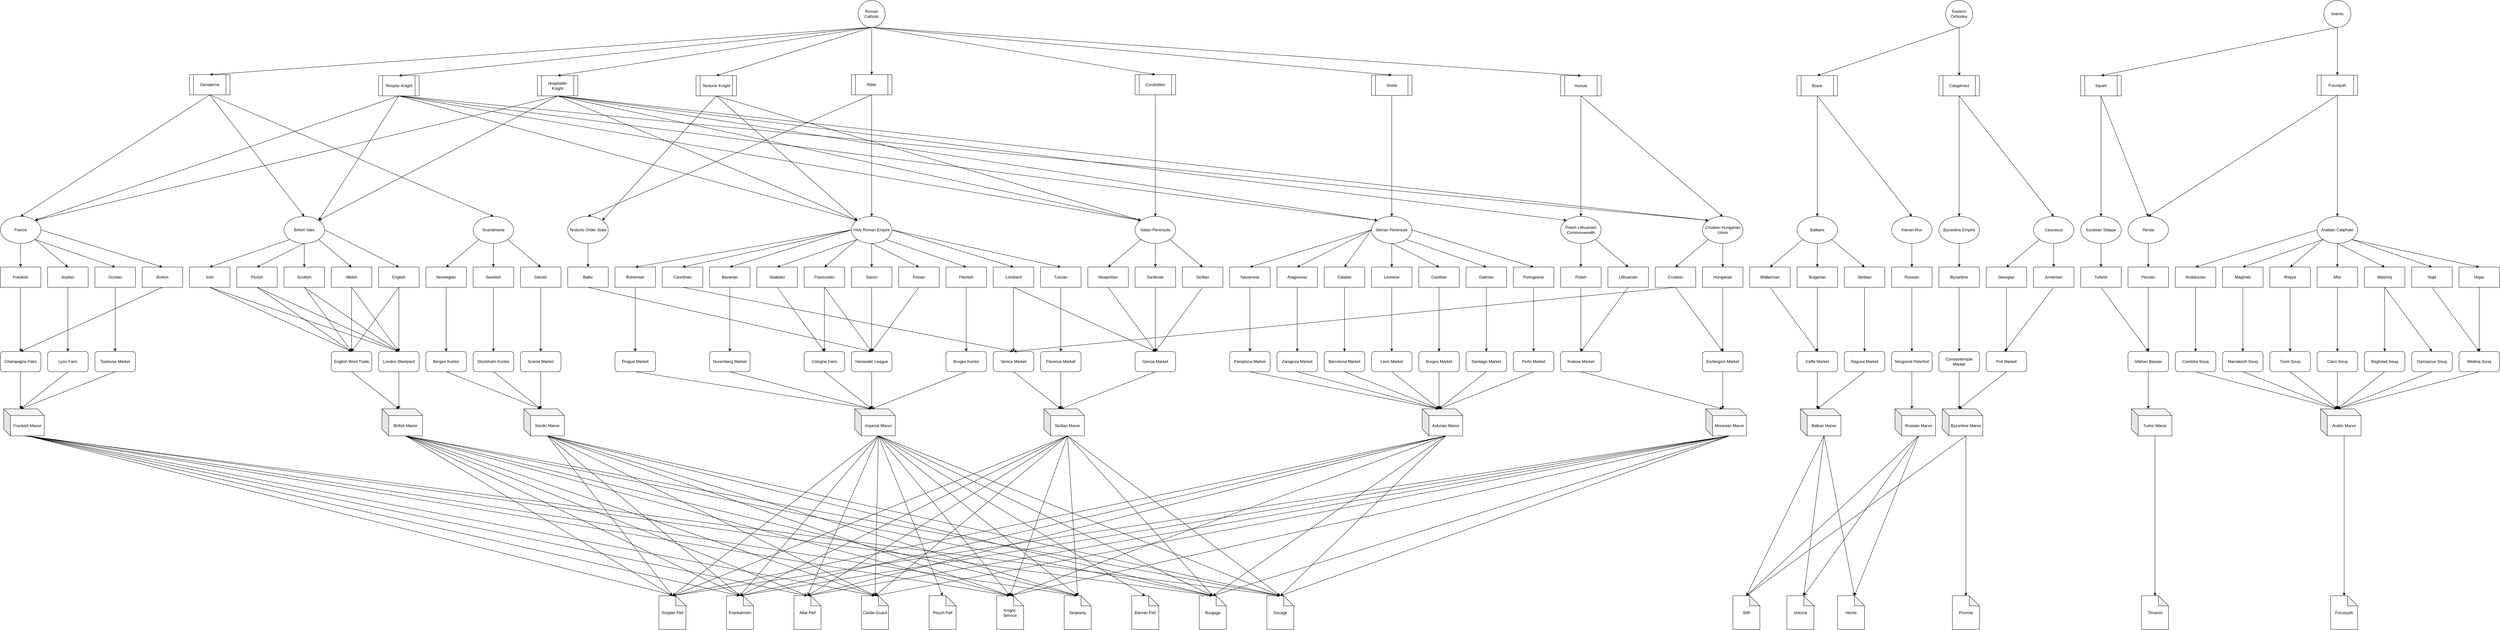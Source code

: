<mxfile version="12.4.2" type="device" pages="1"><diagram id="fYhJvBk_gT7tzpJkRSgN" name="Page-1"><mxGraphModel dx="1673" dy="905" grid="1" gridSize="10" guides="1" tooltips="1" connect="1" arrows="1" fold="1" page="1" pageScale="1" pageWidth="827" pageHeight="1169" math="0" shadow="0"><root><mxCell id="0"/><mxCell id="1" parent="0"/><mxCell id="YYYSyKemnrWYfoWXSnI6-1" value="Bohemian" style="rounded=0;whiteSpace=wrap;html=1;" vertex="1" parent="1"><mxGeometry x="1820" y="790" width="120" height="60" as="geometry"/></mxCell><mxCell id="YYYSyKemnrWYfoWXSnI6-2" value="Bavarian" style="rounded=0;whiteSpace=wrap;html=1;" vertex="1" parent="1"><mxGeometry x="2100" y="790" width="120" height="60" as="geometry"/></mxCell><mxCell id="YYYSyKemnrWYfoWXSnI6-3" value="Swabian" style="rounded=0;whiteSpace=wrap;html=1;" vertex="1" parent="1"><mxGeometry x="2240" y="790" width="120" height="60" as="geometry"/></mxCell><mxCell id="YYYSyKemnrWYfoWXSnI6-4" value="Franconian" style="rounded=0;whiteSpace=wrap;html=1;" vertex="1" parent="1"><mxGeometry x="2380" y="790" width="120" height="60" as="geometry"/></mxCell><mxCell id="YYYSyKemnrWYfoWXSnI6-5" value="Saxon" style="rounded=0;whiteSpace=wrap;html=1;" vertex="1" parent="1"><mxGeometry x="2520" y="790" width="120" height="60" as="geometry"/></mxCell><mxCell id="YYYSyKemnrWYfoWXSnI6-6" value="Frisian" style="rounded=0;whiteSpace=wrap;html=1;" vertex="1" parent="1"><mxGeometry x="2660" y="790" width="120" height="60" as="geometry"/></mxCell><mxCell id="YYYSyKemnrWYfoWXSnI6-7" value="Flemish" style="rounded=0;whiteSpace=wrap;html=1;" vertex="1" parent="1"><mxGeometry x="2800" y="790" width="120" height="60" as="geometry"/></mxCell><mxCell id="YYYSyKemnrWYfoWXSnI6-8" value="Carinthian" style="rounded=0;whiteSpace=wrap;html=1;" vertex="1" parent="1"><mxGeometry x="1960" y="790" width="120" height="60" as="geometry"/></mxCell><mxCell id="YYYSyKemnrWYfoWXSnI6-9" value="Holy Roman Empire" style="ellipse;whiteSpace=wrap;html=1;" vertex="1" parent="1"><mxGeometry x="2520" y="640" width="120" height="80" as="geometry"/></mxCell><mxCell id="YYYSyKemnrWYfoWXSnI6-10" value="Lombard" style="rounded=0;whiteSpace=wrap;html=1;" vertex="1" parent="1"><mxGeometry x="2940" y="790" width="120" height="60" as="geometry"/></mxCell><mxCell id="YYYSyKemnrWYfoWXSnI6-11" value="Tuscan" style="rounded=0;whiteSpace=wrap;html=1;" vertex="1" parent="1"><mxGeometry x="3080" y="790" width="120" height="60" as="geometry"/></mxCell><mxCell id="YYYSyKemnrWYfoWXSnI6-12" value="Neapolitan" style="rounded=0;whiteSpace=wrap;html=1;" vertex="1" parent="1"><mxGeometry x="3220" y="790" width="120" height="60" as="geometry"/></mxCell><mxCell id="YYYSyKemnrWYfoWXSnI6-13" value="Sardinian" style="rounded=0;whiteSpace=wrap;html=1;" vertex="1" parent="1"><mxGeometry x="3360" y="790" width="120" height="60" as="geometry"/></mxCell><mxCell id="YYYSyKemnrWYfoWXSnI6-14" value="Sicilian" style="rounded=0;whiteSpace=wrap;html=1;" vertex="1" parent="1"><mxGeometry x="3500" y="790" width="120" height="60" as="geometry"/></mxCell><mxCell id="YYYSyKemnrWYfoWXSnI6-15" value="Italian Peninsula" style="ellipse;whiteSpace=wrap;html=1;" vertex="1" parent="1"><mxGeometry x="3360" y="640" width="120" height="80" as="geometry"/></mxCell><mxCell id="YYYSyKemnrWYfoWXSnI6-16" value="Teutonic Order State" style="ellipse;whiteSpace=wrap;html=1;" vertex="1" parent="1"><mxGeometry x="1680" y="640" width="120" height="80" as="geometry"/></mxCell><mxCell id="YYYSyKemnrWYfoWXSnI6-17" value="Baltic" style="rounded=0;whiteSpace=wrap;html=1;" vertex="1" parent="1"><mxGeometry x="1680" y="790" width="120" height="60" as="geometry"/></mxCell><mxCell id="YYYSyKemnrWYfoWXSnI6-18" value="Danish" style="rounded=0;whiteSpace=wrap;html=1;" vertex="1" parent="1"><mxGeometry x="1540" y="790" width="120" height="60" as="geometry"/></mxCell><mxCell id="YYYSyKemnrWYfoWXSnI6-19" value="Swedish" style="rounded=0;whiteSpace=wrap;html=1;" vertex="1" parent="1"><mxGeometry x="1400" y="790" width="120" height="60" as="geometry"/></mxCell><mxCell id="YYYSyKemnrWYfoWXSnI6-20" value="Norwegian" style="rounded=0;whiteSpace=wrap;html=1;" vertex="1" parent="1"><mxGeometry x="1260" y="790" width="120" height="60" as="geometry"/></mxCell><mxCell id="YYYSyKemnrWYfoWXSnI6-21" value="Scandinavia" style="ellipse;whiteSpace=wrap;html=1;" vertex="1" parent="1"><mxGeometry x="1400" y="640" width="120" height="80" as="geometry"/></mxCell><mxCell id="YYYSyKemnrWYfoWXSnI6-22" value="" style="endArrow=classic;html=1;entryX=0.5;entryY=0;entryDx=0;entryDy=0;exitX=1;exitY=1;exitDx=0;exitDy=0;" edge="1" parent="1" source="YYYSyKemnrWYfoWXSnI6-21" target="YYYSyKemnrWYfoWXSnI6-18"><mxGeometry width="50" height="50" relative="1" as="geometry"><mxPoint x="1260" y="920" as="sourcePoint"/><mxPoint x="1310" y="870" as="targetPoint"/></mxGeometry></mxCell><mxCell id="YYYSyKemnrWYfoWXSnI6-23" value="" style="endArrow=classic;html=1;entryX=0.5;entryY=0;entryDx=0;entryDy=0;exitX=0.5;exitY=1;exitDx=0;exitDy=0;" edge="1" parent="1" source="YYYSyKemnrWYfoWXSnI6-21" target="YYYSyKemnrWYfoWXSnI6-19"><mxGeometry width="50" height="50" relative="1" as="geometry"><mxPoint x="1260" y="920" as="sourcePoint"/><mxPoint x="1310" y="870" as="targetPoint"/></mxGeometry></mxCell><mxCell id="YYYSyKemnrWYfoWXSnI6-24" value="" style="endArrow=classic;html=1;entryX=0.5;entryY=0;entryDx=0;entryDy=0;exitX=0;exitY=1;exitDx=0;exitDy=0;" edge="1" parent="1" source="YYYSyKemnrWYfoWXSnI6-21" target="YYYSyKemnrWYfoWXSnI6-20"><mxGeometry width="50" height="50" relative="1" as="geometry"><mxPoint x="1260" y="920" as="sourcePoint"/><mxPoint x="1310" y="870" as="targetPoint"/></mxGeometry></mxCell><mxCell id="YYYSyKemnrWYfoWXSnI6-25" value="" style="endArrow=classic;html=1;entryX=0.5;entryY=0;entryDx=0;entryDy=0;exitX=0.5;exitY=1;exitDx=0;exitDy=0;" edge="1" parent="1" source="YYYSyKemnrWYfoWXSnI6-16" target="YYYSyKemnrWYfoWXSnI6-17"><mxGeometry width="50" height="50" relative="1" as="geometry"><mxPoint x="1260" y="920" as="sourcePoint"/><mxPoint x="1310" y="870" as="targetPoint"/></mxGeometry></mxCell><mxCell id="YYYSyKemnrWYfoWXSnI6-26" value="" style="endArrow=classic;html=1;entryX=0.5;entryY=0;entryDx=0;entryDy=0;exitX=0;exitY=0.5;exitDx=0;exitDy=0;" edge="1" parent="1" source="YYYSyKemnrWYfoWXSnI6-9" target="YYYSyKemnrWYfoWXSnI6-1"><mxGeometry width="50" height="50" relative="1" as="geometry"><mxPoint x="1750" y="920" as="sourcePoint"/><mxPoint x="1800" y="870" as="targetPoint"/></mxGeometry></mxCell><mxCell id="YYYSyKemnrWYfoWXSnI6-27" value="" style="endArrow=classic;html=1;entryX=0.5;entryY=0;entryDx=0;entryDy=0;exitX=0;exitY=0.5;exitDx=0;exitDy=0;" edge="1" parent="1" source="YYYSyKemnrWYfoWXSnI6-9" target="YYYSyKemnrWYfoWXSnI6-8"><mxGeometry width="50" height="50" relative="1" as="geometry"><mxPoint x="1750" y="920" as="sourcePoint"/><mxPoint x="1800" y="870" as="targetPoint"/></mxGeometry></mxCell><mxCell id="YYYSyKemnrWYfoWXSnI6-28" value="" style="endArrow=classic;html=1;entryX=0.5;entryY=0;entryDx=0;entryDy=0;exitX=0;exitY=0.5;exitDx=0;exitDy=0;" edge="1" parent="1" source="YYYSyKemnrWYfoWXSnI6-9" target="YYYSyKemnrWYfoWXSnI6-2"><mxGeometry width="50" height="50" relative="1" as="geometry"><mxPoint x="2480" y="680" as="sourcePoint"/><mxPoint x="1800" y="870" as="targetPoint"/></mxGeometry></mxCell><mxCell id="YYYSyKemnrWYfoWXSnI6-29" value="" style="endArrow=classic;html=1;exitX=0;exitY=1;exitDx=0;exitDy=0;entryX=0.5;entryY=0;entryDx=0;entryDy=0;" edge="1" parent="1" source="YYYSyKemnrWYfoWXSnI6-9" target="YYYSyKemnrWYfoWXSnI6-3"><mxGeometry width="50" height="50" relative="1" as="geometry"><mxPoint x="2160" y="920" as="sourcePoint"/><mxPoint x="2210" y="870" as="targetPoint"/></mxGeometry></mxCell><mxCell id="YYYSyKemnrWYfoWXSnI6-30" value="" style="endArrow=classic;html=1;entryX=0.5;entryY=0;entryDx=0;entryDy=0;exitX=0;exitY=1;exitDx=0;exitDy=0;" edge="1" parent="1" source="YYYSyKemnrWYfoWXSnI6-9" target="YYYSyKemnrWYfoWXSnI6-4"><mxGeometry width="50" height="50" relative="1" as="geometry"><mxPoint x="2160" y="920" as="sourcePoint"/><mxPoint x="2210" y="870" as="targetPoint"/></mxGeometry></mxCell><mxCell id="YYYSyKemnrWYfoWXSnI6-31" value="" style="endArrow=classic;html=1;entryX=0.5;entryY=0;entryDx=0;entryDy=0;exitX=0.5;exitY=1;exitDx=0;exitDy=0;" edge="1" parent="1" source="YYYSyKemnrWYfoWXSnI6-9" target="YYYSyKemnrWYfoWXSnI6-5"><mxGeometry width="50" height="50" relative="1" as="geometry"><mxPoint x="2550" y="740" as="sourcePoint"/><mxPoint x="2300" y="870" as="targetPoint"/></mxGeometry></mxCell><mxCell id="YYYSyKemnrWYfoWXSnI6-32" value="" style="endArrow=classic;html=1;entryX=0.5;entryY=0;entryDx=0;entryDy=0;exitX=0.5;exitY=1;exitDx=0;exitDy=0;" edge="1" parent="1" source="YYYSyKemnrWYfoWXSnI6-9" target="YYYSyKemnrWYfoWXSnI6-6"><mxGeometry width="50" height="50" relative="1" as="geometry"><mxPoint x="2555" y="950" as="sourcePoint"/><mxPoint x="2605" y="900" as="targetPoint"/></mxGeometry></mxCell><mxCell id="YYYSyKemnrWYfoWXSnI6-33" value="" style="endArrow=classic;html=1;entryX=0.5;entryY=0;entryDx=0;entryDy=0;exitX=1;exitY=1;exitDx=0;exitDy=0;" edge="1" parent="1" source="YYYSyKemnrWYfoWXSnI6-9" target="YYYSyKemnrWYfoWXSnI6-7"><mxGeometry width="50" height="50" relative="1" as="geometry"><mxPoint x="2270" y="920" as="sourcePoint"/><mxPoint x="2320" y="870" as="targetPoint"/></mxGeometry></mxCell><mxCell id="YYYSyKemnrWYfoWXSnI6-34" value="" style="endArrow=classic;html=1;entryX=0.5;entryY=0;entryDx=0;entryDy=0;exitX=1;exitY=0.5;exitDx=0;exitDy=0;" edge="1" parent="1" source="YYYSyKemnrWYfoWXSnI6-9" target="YYYSyKemnrWYfoWXSnI6-10"><mxGeometry width="50" height="50" relative="1" as="geometry"><mxPoint x="2270" y="920" as="sourcePoint"/><mxPoint x="2320" y="870" as="targetPoint"/></mxGeometry></mxCell><mxCell id="YYYSyKemnrWYfoWXSnI6-35" value="" style="endArrow=classic;html=1;entryX=0.5;entryY=0;entryDx=0;entryDy=0;exitX=1;exitY=0.5;exitDx=0;exitDy=0;" edge="1" parent="1" source="YYYSyKemnrWYfoWXSnI6-9" target="YYYSyKemnrWYfoWXSnI6-11"><mxGeometry width="50" height="50" relative="1" as="geometry"><mxPoint x="2270" y="920" as="sourcePoint"/><mxPoint x="2320" y="870" as="targetPoint"/></mxGeometry></mxCell><mxCell id="YYYSyKemnrWYfoWXSnI6-36" value="" style="endArrow=classic;html=1;entryX=0.5;entryY=0;entryDx=0;entryDy=0;exitX=0;exitY=1;exitDx=0;exitDy=0;" edge="1" parent="1" source="YYYSyKemnrWYfoWXSnI6-15" target="YYYSyKemnrWYfoWXSnI6-12"><mxGeometry width="50" height="50" relative="1" as="geometry"><mxPoint x="2790" y="920" as="sourcePoint"/><mxPoint x="2840" y="870" as="targetPoint"/></mxGeometry></mxCell><mxCell id="YYYSyKemnrWYfoWXSnI6-37" value="" style="endArrow=classic;html=1;entryX=0.5;entryY=0;entryDx=0;entryDy=0;exitX=0.5;exitY=1;exitDx=0;exitDy=0;" edge="1" parent="1" source="YYYSyKemnrWYfoWXSnI6-15" target="YYYSyKemnrWYfoWXSnI6-13"><mxGeometry width="50" height="50" relative="1" as="geometry"><mxPoint x="2790" y="920" as="sourcePoint"/><mxPoint x="2840" y="870" as="targetPoint"/></mxGeometry></mxCell><mxCell id="YYYSyKemnrWYfoWXSnI6-38" value="" style="endArrow=classic;html=1;entryX=0.5;entryY=0;entryDx=0;entryDy=0;exitX=1;exitY=1;exitDx=0;exitDy=0;" edge="1" parent="1" source="YYYSyKemnrWYfoWXSnI6-15" target="YYYSyKemnrWYfoWXSnI6-14"><mxGeometry width="50" height="50" relative="1" as="geometry"><mxPoint x="2790" y="920" as="sourcePoint"/><mxPoint x="2840" y="870" as="targetPoint"/></mxGeometry></mxCell><mxCell id="YYYSyKemnrWYfoWXSnI6-39" value="Navarrese" style="rounded=0;whiteSpace=wrap;html=1;" vertex="1" parent="1"><mxGeometry x="3640" y="790" width="120" height="60" as="geometry"/></mxCell><mxCell id="YYYSyKemnrWYfoWXSnI6-40" value="Aragonese" style="rounded=0;whiteSpace=wrap;html=1;" vertex="1" parent="1"><mxGeometry x="3780" y="790" width="120" height="60" as="geometry"/></mxCell><mxCell id="YYYSyKemnrWYfoWXSnI6-41" value="Catalan" style="rounded=0;whiteSpace=wrap;html=1;" vertex="1" parent="1"><mxGeometry x="3920" y="790" width="120" height="60" as="geometry"/></mxCell><mxCell id="YYYSyKemnrWYfoWXSnI6-42" value="Leonese" style="rounded=0;whiteSpace=wrap;html=1;" vertex="1" parent="1"><mxGeometry x="4060" y="790" width="120" height="60" as="geometry"/></mxCell><mxCell id="YYYSyKemnrWYfoWXSnI6-43" value="Castilian" style="rounded=0;whiteSpace=wrap;html=1;" vertex="1" parent="1"><mxGeometry x="4200" y="790" width="120" height="60" as="geometry"/></mxCell><mxCell id="YYYSyKemnrWYfoWXSnI6-44" value="Galician" style="rounded=0;whiteSpace=wrap;html=1;" vertex="1" parent="1"><mxGeometry x="4340" y="790" width="120" height="60" as="geometry"/></mxCell><mxCell id="YYYSyKemnrWYfoWXSnI6-45" value="Portuguese" style="rounded=0;whiteSpace=wrap;html=1;" vertex="1" parent="1"><mxGeometry x="4480" y="790" width="120" height="60" as="geometry"/></mxCell><mxCell id="YYYSyKemnrWYfoWXSnI6-46" value="Polish" style="rounded=0;whiteSpace=wrap;html=1;" vertex="1" parent="1"><mxGeometry x="4620" y="790" width="120" height="60" as="geometry"/></mxCell><mxCell id="YYYSyKemnrWYfoWXSnI6-47" value="Lithuanian" style="rounded=0;whiteSpace=wrap;html=1;" vertex="1" parent="1"><mxGeometry x="4760" y="790" width="120" height="60" as="geometry"/></mxCell><mxCell id="YYYSyKemnrWYfoWXSnI6-48" value="Croatian" style="rounded=0;whiteSpace=wrap;html=1;" vertex="1" parent="1"><mxGeometry x="4900" y="790" width="120" height="60" as="geometry"/></mxCell><mxCell id="YYYSyKemnrWYfoWXSnI6-49" value="Hungarian" style="rounded=0;whiteSpace=wrap;html=1;" vertex="1" parent="1"><mxGeometry x="5040" y="790" width="120" height="60" as="geometry"/></mxCell><mxCell id="YYYSyKemnrWYfoWXSnI6-50" value="Iberian Peninsula" style="ellipse;whiteSpace=wrap;html=1;" vertex="1" parent="1"><mxGeometry x="4060" y="640" width="120" height="80" as="geometry"/></mxCell><mxCell id="YYYSyKemnrWYfoWXSnI6-51" value="" style="endArrow=classic;html=1;entryX=0.5;entryY=0;entryDx=0;entryDy=0;exitX=0;exitY=0.5;exitDx=0;exitDy=0;" edge="1" parent="1" source="YYYSyKemnrWYfoWXSnI6-50" target="YYYSyKemnrWYfoWXSnI6-39"><mxGeometry width="50" height="50" relative="1" as="geometry"><mxPoint x="3310" y="920" as="sourcePoint"/><mxPoint x="3360" y="870" as="targetPoint"/></mxGeometry></mxCell><mxCell id="YYYSyKemnrWYfoWXSnI6-52" value="" style="endArrow=classic;html=1;entryX=0.5;entryY=0;entryDx=0;entryDy=0;exitX=0;exitY=0.5;exitDx=0;exitDy=0;" edge="1" parent="1" source="YYYSyKemnrWYfoWXSnI6-50" target="YYYSyKemnrWYfoWXSnI6-40"><mxGeometry width="50" height="50" relative="1" as="geometry"><mxPoint x="3310" y="920" as="sourcePoint"/><mxPoint x="3360" y="870" as="targetPoint"/></mxGeometry></mxCell><mxCell id="YYYSyKemnrWYfoWXSnI6-53" value="" style="endArrow=classic;html=1;entryX=0.5;entryY=0;entryDx=0;entryDy=0;exitX=0;exitY=0.5;exitDx=0;exitDy=0;" edge="1" parent="1" source="YYYSyKemnrWYfoWXSnI6-50" target="YYYSyKemnrWYfoWXSnI6-41"><mxGeometry width="50" height="50" relative="1" as="geometry"><mxPoint x="3310" y="920" as="sourcePoint"/><mxPoint x="3360" y="870" as="targetPoint"/></mxGeometry></mxCell><mxCell id="YYYSyKemnrWYfoWXSnI6-54" value="" style="endArrow=classic;html=1;entryX=0.5;entryY=0;entryDx=0;entryDy=0;" edge="1" parent="1" source="YYYSyKemnrWYfoWXSnI6-50" target="YYYSyKemnrWYfoWXSnI6-42"><mxGeometry width="50" height="50" relative="1" as="geometry"><mxPoint x="3310" y="920" as="sourcePoint"/><mxPoint x="3360" y="870" as="targetPoint"/></mxGeometry></mxCell><mxCell id="YYYSyKemnrWYfoWXSnI6-55" value="" style="endArrow=classic;html=1;entryX=0.5;entryY=0;entryDx=0;entryDy=0;exitX=0.5;exitY=1;exitDx=0;exitDy=0;" edge="1" parent="1" source="YYYSyKemnrWYfoWXSnI6-50" target="YYYSyKemnrWYfoWXSnI6-43"><mxGeometry width="50" height="50" relative="1" as="geometry"><mxPoint x="3880" y="920" as="sourcePoint"/><mxPoint x="3930" y="870" as="targetPoint"/></mxGeometry></mxCell><mxCell id="YYYSyKemnrWYfoWXSnI6-56" value="" style="endArrow=classic;html=1;entryX=0.5;entryY=0;entryDx=0;entryDy=0;exitX=1;exitY=1;exitDx=0;exitDy=0;" edge="1" parent="1" source="YYYSyKemnrWYfoWXSnI6-50" target="YYYSyKemnrWYfoWXSnI6-44"><mxGeometry width="50" height="50" relative="1" as="geometry"><mxPoint x="3880" y="920" as="sourcePoint"/><mxPoint x="3930" y="870" as="targetPoint"/></mxGeometry></mxCell><mxCell id="YYYSyKemnrWYfoWXSnI6-57" value="" style="endArrow=classic;html=1;entryX=0.5;entryY=0;entryDx=0;entryDy=0;exitX=1;exitY=0.5;exitDx=0;exitDy=0;" edge="1" parent="1" source="YYYSyKemnrWYfoWXSnI6-50" target="YYYSyKemnrWYfoWXSnI6-45"><mxGeometry width="50" height="50" relative="1" as="geometry"><mxPoint x="3880" y="920" as="sourcePoint"/><mxPoint x="3930" y="870" as="targetPoint"/></mxGeometry></mxCell><mxCell id="YYYSyKemnrWYfoWXSnI6-58" value="Polish Lithuanian Commonwealth" style="ellipse;whiteSpace=wrap;html=1;" vertex="1" parent="1"><mxGeometry x="4620" y="640" width="120" height="80" as="geometry"/></mxCell><mxCell id="YYYSyKemnrWYfoWXSnI6-59" value="Croatian Hungarian Union" style="ellipse;whiteSpace=wrap;html=1;" vertex="1" parent="1"><mxGeometry x="5040" y="640" width="120" height="80" as="geometry"/></mxCell><mxCell id="YYYSyKemnrWYfoWXSnI6-60" value="" style="endArrow=classic;html=1;entryX=0.5;entryY=0;entryDx=0;entryDy=0;exitX=0.5;exitY=1;exitDx=0;exitDy=0;" edge="1" parent="1" source="YYYSyKemnrWYfoWXSnI6-58" target="YYYSyKemnrWYfoWXSnI6-46"><mxGeometry width="50" height="50" relative="1" as="geometry"><mxPoint x="4120" y="920" as="sourcePoint"/><mxPoint x="4170" y="870" as="targetPoint"/></mxGeometry></mxCell><mxCell id="YYYSyKemnrWYfoWXSnI6-61" value="" style="endArrow=classic;html=1;entryX=0.5;entryY=0;entryDx=0;entryDy=0;exitX=1;exitY=1;exitDx=0;exitDy=0;" edge="1" parent="1" source="YYYSyKemnrWYfoWXSnI6-58" target="YYYSyKemnrWYfoWXSnI6-47"><mxGeometry width="50" height="50" relative="1" as="geometry"><mxPoint x="4120" y="920" as="sourcePoint"/><mxPoint x="4170" y="870" as="targetPoint"/></mxGeometry></mxCell><mxCell id="YYYSyKemnrWYfoWXSnI6-62" value="" style="endArrow=classic;html=1;entryX=0.5;entryY=0;entryDx=0;entryDy=0;exitX=0;exitY=1;exitDx=0;exitDy=0;" edge="1" parent="1" source="YYYSyKemnrWYfoWXSnI6-59" target="YYYSyKemnrWYfoWXSnI6-48"><mxGeometry width="50" height="50" relative="1" as="geometry"><mxPoint x="4120" y="920" as="sourcePoint"/><mxPoint x="4170" y="870" as="targetPoint"/></mxGeometry></mxCell><mxCell id="YYYSyKemnrWYfoWXSnI6-63" value="" style="endArrow=classic;html=1;entryX=0.5;entryY=0;entryDx=0;entryDy=0;exitX=0.5;exitY=1;exitDx=0;exitDy=0;" edge="1" parent="1" source="YYYSyKemnrWYfoWXSnI6-59" target="YYYSyKemnrWYfoWXSnI6-49"><mxGeometry width="50" height="50" relative="1" as="geometry"><mxPoint x="4120" y="920" as="sourcePoint"/><mxPoint x="4170" y="870" as="targetPoint"/></mxGeometry></mxCell><mxCell id="YYYSyKemnrWYfoWXSnI6-64" value="Wallachian" style="rounded=0;whiteSpace=wrap;html=1;" vertex="1" parent="1"><mxGeometry x="5180" y="790" width="120" height="60" as="geometry"/></mxCell><mxCell id="YYYSyKemnrWYfoWXSnI6-65" value="Bulgarian" style="rounded=0;whiteSpace=wrap;html=1;" vertex="1" parent="1"><mxGeometry x="5320" y="790" width="120" height="60" as="geometry"/></mxCell><mxCell id="YYYSyKemnrWYfoWXSnI6-66" value="Serbian" style="rounded=0;whiteSpace=wrap;html=1;" vertex="1" parent="1"><mxGeometry x="5460" y="790" width="120" height="60" as="geometry"/></mxCell><mxCell id="YYYSyKemnrWYfoWXSnI6-67" value="Russian" style="rounded=0;whiteSpace=wrap;html=1;" vertex="1" parent="1"><mxGeometry x="5600" y="790" width="120" height="60" as="geometry"/></mxCell><mxCell id="YYYSyKemnrWYfoWXSnI6-68" value="Byzantine" style="rounded=0;whiteSpace=wrap;html=1;" vertex="1" parent="1"><mxGeometry x="5740" y="790" width="120" height="60" as="geometry"/></mxCell><mxCell id="YYYSyKemnrWYfoWXSnI6-69" value="Georgian" style="rounded=0;whiteSpace=wrap;html=1;" vertex="1" parent="1"><mxGeometry x="5880" y="790" width="120" height="60" as="geometry"/></mxCell><mxCell id="YYYSyKemnrWYfoWXSnI6-70" value="Armenian" style="rounded=0;whiteSpace=wrap;html=1;" vertex="1" parent="1"><mxGeometry x="6020" y="790" width="120" height="60" as="geometry"/></mxCell><mxCell id="YYYSyKemnrWYfoWXSnI6-71" value="Balkans" style="ellipse;whiteSpace=wrap;html=1;" vertex="1" parent="1"><mxGeometry x="5320" y="640" width="120" height="80" as="geometry"/></mxCell><mxCell id="YYYSyKemnrWYfoWXSnI6-72" value="Byzantine Empire" style="ellipse;whiteSpace=wrap;html=1;" vertex="1" parent="1"><mxGeometry x="5740" y="640" width="120" height="80" as="geometry"/></mxCell><mxCell id="YYYSyKemnrWYfoWXSnI6-73" value="Caucasus" style="ellipse;whiteSpace=wrap;html=1;" vertex="1" parent="1"><mxGeometry x="6020" y="640" width="120" height="80" as="geometry"/></mxCell><mxCell id="YYYSyKemnrWYfoWXSnI6-74" value="" style="endArrow=classic;html=1;entryX=0.5;entryY=0;entryDx=0;entryDy=0;exitX=0;exitY=1;exitDx=0;exitDy=0;" edge="1" parent="1" source="YYYSyKemnrWYfoWXSnI6-71" target="YYYSyKemnrWYfoWXSnI6-64"><mxGeometry width="50" height="50" relative="1" as="geometry"><mxPoint x="4790" y="920" as="sourcePoint"/><mxPoint x="4840" y="870" as="targetPoint"/></mxGeometry></mxCell><mxCell id="YYYSyKemnrWYfoWXSnI6-75" value="" style="endArrow=classic;html=1;entryX=0.5;entryY=0;entryDx=0;entryDy=0;exitX=0.5;exitY=1;exitDx=0;exitDy=0;" edge="1" parent="1" source="YYYSyKemnrWYfoWXSnI6-71" target="YYYSyKemnrWYfoWXSnI6-65"><mxGeometry width="50" height="50" relative="1" as="geometry"><mxPoint x="5350" y="750" as="sourcePoint"/><mxPoint x="4650" y="870" as="targetPoint"/></mxGeometry></mxCell><mxCell id="YYYSyKemnrWYfoWXSnI6-76" value="" style="endArrow=classic;html=1;entryX=0.5;entryY=0;entryDx=0;entryDy=0;exitX=1;exitY=1;exitDx=0;exitDy=0;" edge="1" parent="1" source="YYYSyKemnrWYfoWXSnI6-71" target="YYYSyKemnrWYfoWXSnI6-66"><mxGeometry width="50" height="50" relative="1" as="geometry"><mxPoint x="4600" y="920" as="sourcePoint"/><mxPoint x="4650" y="870" as="targetPoint"/></mxGeometry></mxCell><mxCell id="YYYSyKemnrWYfoWXSnI6-77" value="" style="endArrow=classic;html=1;entryX=0.5;entryY=0;entryDx=0;entryDy=0;exitX=0.5;exitY=1;exitDx=0;exitDy=0;" edge="1" parent="1" source="YYYSyKemnrWYfoWXSnI6-72" target="YYYSyKemnrWYfoWXSnI6-68"><mxGeometry width="50" height="50" relative="1" as="geometry"><mxPoint x="5250" y="920" as="sourcePoint"/><mxPoint x="5300" y="870" as="targetPoint"/></mxGeometry></mxCell><mxCell id="YYYSyKemnrWYfoWXSnI6-78" value="Kievan Rus" style="ellipse;whiteSpace=wrap;html=1;" vertex="1" parent="1"><mxGeometry x="5600" y="640" width="120" height="80" as="geometry"/></mxCell><mxCell id="YYYSyKemnrWYfoWXSnI6-79" value="" style="endArrow=classic;html=1;entryX=0.5;entryY=0;entryDx=0;entryDy=0;exitX=0.5;exitY=1;exitDx=0;exitDy=0;" edge="1" parent="1" source="YYYSyKemnrWYfoWXSnI6-78" target="YYYSyKemnrWYfoWXSnI6-67"><mxGeometry width="50" height="50" relative="1" as="geometry"><mxPoint x="5250" y="920" as="sourcePoint"/><mxPoint x="5300" y="870" as="targetPoint"/></mxGeometry></mxCell><mxCell id="YYYSyKemnrWYfoWXSnI6-80" value="" style="endArrow=classic;html=1;entryX=0.5;entryY=0;entryDx=0;entryDy=0;exitX=0.5;exitY=1;exitDx=0;exitDy=0;" edge="1" parent="1" source="YYYSyKemnrWYfoWXSnI6-73" target="YYYSyKemnrWYfoWXSnI6-70"><mxGeometry width="50" height="50" relative="1" as="geometry"><mxPoint x="5090" y="920" as="sourcePoint"/><mxPoint x="5140" y="870" as="targetPoint"/></mxGeometry></mxCell><mxCell id="YYYSyKemnrWYfoWXSnI6-81" value="" style="endArrow=classic;html=1;entryX=0.5;entryY=0;entryDx=0;entryDy=0;exitX=0;exitY=1;exitDx=0;exitDy=0;" edge="1" parent="1" source="YYYSyKemnrWYfoWXSnI6-73" target="YYYSyKemnrWYfoWXSnI6-69"><mxGeometry width="50" height="50" relative="1" as="geometry"><mxPoint x="4930" y="920" as="sourcePoint"/><mxPoint x="4980" y="870" as="targetPoint"/></mxGeometry></mxCell><mxCell id="YYYSyKemnrWYfoWXSnI6-82" value="Turkish" style="rounded=0;whiteSpace=wrap;html=1;" vertex="1" parent="1"><mxGeometry x="6160" y="790" width="120" height="60" as="geometry"/></mxCell><mxCell id="YYYSyKemnrWYfoWXSnI6-83" value="Persian" style="rounded=0;whiteSpace=wrap;html=1;" vertex="1" parent="1"><mxGeometry x="6300" y="790" width="120" height="60" as="geometry"/></mxCell><mxCell id="YYYSyKemnrWYfoWXSnI6-84" value="Eurasian Steppe" style="ellipse;whiteSpace=wrap;html=1;" vertex="1" parent="1"><mxGeometry x="6160" y="640" width="120" height="80" as="geometry"/></mxCell><mxCell id="YYYSyKemnrWYfoWXSnI6-85" value="Persia" style="ellipse;whiteSpace=wrap;html=1;" vertex="1" parent="1"><mxGeometry x="6300" y="640" width="120" height="80" as="geometry"/></mxCell><mxCell id="YYYSyKemnrWYfoWXSnI6-86" value="" style="endArrow=classic;html=1;entryX=0.5;entryY=0;entryDx=0;entryDy=0;exitX=0.5;exitY=1;exitDx=0;exitDy=0;" edge="1" parent="1" source="YYYSyKemnrWYfoWXSnI6-84" target="YYYSyKemnrWYfoWXSnI6-82"><mxGeometry width="50" height="50" relative="1" as="geometry"><mxPoint x="5560" y="920" as="sourcePoint"/><mxPoint x="5610" y="870" as="targetPoint"/></mxGeometry></mxCell><mxCell id="YYYSyKemnrWYfoWXSnI6-87" value="" style="endArrow=classic;html=1;entryX=0.5;entryY=0;entryDx=0;entryDy=0;exitX=0.5;exitY=1;exitDx=0;exitDy=0;" edge="1" parent="1" source="YYYSyKemnrWYfoWXSnI6-85" target="YYYSyKemnrWYfoWXSnI6-83"><mxGeometry width="50" height="50" relative="1" as="geometry"><mxPoint x="5560" y="920" as="sourcePoint"/><mxPoint x="5610" y="870" as="targetPoint"/></mxGeometry></mxCell><mxCell id="YYYSyKemnrWYfoWXSnI6-88" value="Andalucian" style="rounded=0;whiteSpace=wrap;html=1;" vertex="1" parent="1"><mxGeometry x="6440" y="790" width="120" height="60" as="geometry"/></mxCell><mxCell id="YYYSyKemnrWYfoWXSnI6-89" value="Maghreb" style="rounded=0;whiteSpace=wrap;html=1;" vertex="1" parent="1"><mxGeometry x="6580" y="790" width="120" height="60" as="geometry"/></mxCell><mxCell id="YYYSyKemnrWYfoWXSnI6-90" value="Ifriqiya" style="rounded=0;whiteSpace=wrap;html=1;" vertex="1" parent="1"><mxGeometry x="6720" y="790" width="120" height="60" as="geometry"/></mxCell><mxCell id="YYYSyKemnrWYfoWXSnI6-91" value="Misr" style="rounded=0;whiteSpace=wrap;html=1;" vertex="1" parent="1"><mxGeometry x="6860" y="790" width="120" height="60" as="geometry"/></mxCell><mxCell id="YYYSyKemnrWYfoWXSnI6-92" value="Najd" style="rounded=0;whiteSpace=wrap;html=1;" vertex="1" parent="1"><mxGeometry x="7140" y="790" width="120" height="60" as="geometry"/></mxCell><mxCell id="YYYSyKemnrWYfoWXSnI6-93" value="Hejaz" style="rounded=0;whiteSpace=wrap;html=1;" vertex="1" parent="1"><mxGeometry x="7280" y="790" width="120" height="60" as="geometry"/></mxCell><mxCell id="YYYSyKemnrWYfoWXSnI6-94" value="Mashriq" style="rounded=0;whiteSpace=wrap;html=1;" vertex="1" parent="1"><mxGeometry x="7000" y="790" width="120" height="60" as="geometry"/></mxCell><mxCell id="YYYSyKemnrWYfoWXSnI6-95" value="Arabian Caliphate" style="ellipse;whiteSpace=wrap;html=1;" vertex="1" parent="1"><mxGeometry x="6860" y="640" width="120" height="80" as="geometry"/></mxCell><mxCell id="YYYSyKemnrWYfoWXSnI6-96" value="" style="endArrow=classic;html=1;entryX=0.5;entryY=0;entryDx=0;entryDy=0;exitX=0;exitY=0.5;exitDx=0;exitDy=0;" edge="1" parent="1" source="YYYSyKemnrWYfoWXSnI6-95" target="YYYSyKemnrWYfoWXSnI6-88"><mxGeometry width="50" height="50" relative="1" as="geometry"><mxPoint x="6300" y="920" as="sourcePoint"/><mxPoint x="6350" y="870" as="targetPoint"/></mxGeometry></mxCell><mxCell id="YYYSyKemnrWYfoWXSnI6-97" value="" style="endArrow=classic;html=1;entryX=0.5;entryY=0;entryDx=0;entryDy=0;exitX=0;exitY=1;exitDx=0;exitDy=0;" edge="1" parent="1" source="YYYSyKemnrWYfoWXSnI6-95" target="YYYSyKemnrWYfoWXSnI6-89"><mxGeometry width="50" height="50" relative="1" as="geometry"><mxPoint x="6300" y="920" as="sourcePoint"/><mxPoint x="6350" y="870" as="targetPoint"/></mxGeometry></mxCell><mxCell id="YYYSyKemnrWYfoWXSnI6-98" value="" style="endArrow=classic;html=1;entryX=0.5;entryY=0;entryDx=0;entryDy=0;exitX=0;exitY=1;exitDx=0;exitDy=0;" edge="1" parent="1" source="YYYSyKemnrWYfoWXSnI6-95" target="YYYSyKemnrWYfoWXSnI6-90"><mxGeometry width="50" height="50" relative="1" as="geometry"><mxPoint x="6300" y="920" as="sourcePoint"/><mxPoint x="6350" y="870" as="targetPoint"/></mxGeometry></mxCell><mxCell id="YYYSyKemnrWYfoWXSnI6-99" value="" style="endArrow=classic;html=1;entryX=0.5;entryY=0;entryDx=0;entryDy=0;" edge="1" parent="1" source="YYYSyKemnrWYfoWXSnI6-95" target="YYYSyKemnrWYfoWXSnI6-91"><mxGeometry width="50" height="50" relative="1" as="geometry"><mxPoint x="6300" y="920" as="sourcePoint"/><mxPoint x="6350" y="870" as="targetPoint"/></mxGeometry></mxCell><mxCell id="YYYSyKemnrWYfoWXSnI6-100" value="" style="endArrow=classic;html=1;entryX=0.5;entryY=0;entryDx=0;entryDy=0;" edge="1" parent="1" target="YYYSyKemnrWYfoWXSnI6-94"><mxGeometry width="50" height="50" relative="1" as="geometry"><mxPoint x="6920" y="720" as="sourcePoint"/><mxPoint x="6350" y="870" as="targetPoint"/></mxGeometry></mxCell><mxCell id="YYYSyKemnrWYfoWXSnI6-101" value="" style="endArrow=classic;html=1;entryX=0.5;entryY=0;entryDx=0;entryDy=0;exitX=1;exitY=1;exitDx=0;exitDy=0;" edge="1" parent="1" source="YYYSyKemnrWYfoWXSnI6-95" target="YYYSyKemnrWYfoWXSnI6-92"><mxGeometry width="50" height="50" relative="1" as="geometry"><mxPoint x="6300" y="920" as="sourcePoint"/><mxPoint x="6350" y="870" as="targetPoint"/></mxGeometry></mxCell><mxCell id="YYYSyKemnrWYfoWXSnI6-102" value="" style="endArrow=classic;html=1;entryX=0.5;entryY=0;entryDx=0;entryDy=0;exitX=1;exitY=1;exitDx=0;exitDy=0;" edge="1" parent="1" source="YYYSyKemnrWYfoWXSnI6-95" target="YYYSyKemnrWYfoWXSnI6-93"><mxGeometry width="50" height="50" relative="1" as="geometry"><mxPoint x="6300" y="920" as="sourcePoint"/><mxPoint x="6350" y="870" as="targetPoint"/></mxGeometry></mxCell><mxCell id="YYYSyKemnrWYfoWXSnI6-103" value="English" style="rounded=0;whiteSpace=wrap;html=1;" vertex="1" parent="1"><mxGeometry x="1120" y="790" width="120" height="60" as="geometry"/></mxCell><mxCell id="YYYSyKemnrWYfoWXSnI6-104" value="Welsh" style="rounded=0;whiteSpace=wrap;html=1;" vertex="1" parent="1"><mxGeometry x="980" y="790" width="120" height="60" as="geometry"/></mxCell><mxCell id="YYYSyKemnrWYfoWXSnI6-105" value="Scottish" style="rounded=0;whiteSpace=wrap;html=1;" vertex="1" parent="1"><mxGeometry x="840" y="790" width="120" height="60" as="geometry"/></mxCell><mxCell id="YYYSyKemnrWYfoWXSnI6-106" value="Pictish" style="rounded=0;whiteSpace=wrap;html=1;" vertex="1" parent="1"><mxGeometry x="700" y="790" width="120" height="60" as="geometry"/></mxCell><mxCell id="YYYSyKemnrWYfoWXSnI6-107" value="Irish" style="rounded=0;whiteSpace=wrap;html=1;" vertex="1" parent="1"><mxGeometry x="560" y="790" width="120" height="60" as="geometry"/></mxCell><mxCell id="YYYSyKemnrWYfoWXSnI6-108" value="British Isles" style="ellipse;whiteSpace=wrap;html=1;" vertex="1" parent="1"><mxGeometry x="840" y="640" width="120" height="80" as="geometry"/></mxCell><mxCell id="YYYSyKemnrWYfoWXSnI6-109" value="" style="endArrow=classic;html=1;entryX=0.5;entryY=0;entryDx=0;entryDy=0;exitX=1;exitY=0.5;exitDx=0;exitDy=0;" edge="1" parent="1" source="YYYSyKemnrWYfoWXSnI6-108" target="YYYSyKemnrWYfoWXSnI6-103"><mxGeometry width="50" height="50" relative="1" as="geometry"><mxPoint x="560" y="920" as="sourcePoint"/><mxPoint x="610" y="870" as="targetPoint"/></mxGeometry></mxCell><mxCell id="YYYSyKemnrWYfoWXSnI6-110" value="" style="endArrow=classic;html=1;entryX=0.5;entryY=0;entryDx=0;entryDy=0;exitX=1;exitY=1;exitDx=0;exitDy=0;" edge="1" parent="1" source="YYYSyKemnrWYfoWXSnI6-108" target="YYYSyKemnrWYfoWXSnI6-104"><mxGeometry width="50" height="50" relative="1" as="geometry"><mxPoint x="560" y="920" as="sourcePoint"/><mxPoint x="610" y="870" as="targetPoint"/></mxGeometry></mxCell><mxCell id="YYYSyKemnrWYfoWXSnI6-111" value="" style="endArrow=classic;html=1;entryX=0.5;entryY=0;entryDx=0;entryDy=0;exitX=0.5;exitY=1;exitDx=0;exitDy=0;" edge="1" parent="1" source="YYYSyKemnrWYfoWXSnI6-108" target="YYYSyKemnrWYfoWXSnI6-105"><mxGeometry width="50" height="50" relative="1" as="geometry"><mxPoint x="560" y="920" as="sourcePoint"/><mxPoint x="610" y="870" as="targetPoint"/></mxGeometry></mxCell><mxCell id="YYYSyKemnrWYfoWXSnI6-112" value="" style="endArrow=classic;html=1;entryX=0.5;entryY=0;entryDx=0;entryDy=0;exitX=0.5;exitY=1;exitDx=0;exitDy=0;" edge="1" parent="1" source="YYYSyKemnrWYfoWXSnI6-108" target="YYYSyKemnrWYfoWXSnI6-106"><mxGeometry width="50" height="50" relative="1" as="geometry"><mxPoint x="560" y="920" as="sourcePoint"/><mxPoint x="610" y="870" as="targetPoint"/></mxGeometry></mxCell><mxCell id="YYYSyKemnrWYfoWXSnI6-113" value="" style="endArrow=classic;html=1;entryX=0.5;entryY=0;entryDx=0;entryDy=0;exitX=0;exitY=1;exitDx=0;exitDy=0;" edge="1" parent="1" source="YYYSyKemnrWYfoWXSnI6-108" target="YYYSyKemnrWYfoWXSnI6-107"><mxGeometry width="50" height="50" relative="1" as="geometry"><mxPoint x="560" y="920" as="sourcePoint"/><mxPoint x="610" y="870" as="targetPoint"/></mxGeometry></mxCell><mxCell id="YYYSyKemnrWYfoWXSnI6-114" value="Frankish" style="rounded=0;whiteSpace=wrap;html=1;" vertex="1" parent="1"><mxGeometry y="790" width="120" height="60" as="geometry"/></mxCell><mxCell id="YYYSyKemnrWYfoWXSnI6-115" value="Occitan" style="rounded=0;whiteSpace=wrap;html=1;" vertex="1" parent="1"><mxGeometry x="280" y="790" width="120" height="60" as="geometry"/></mxCell><mxCell id="YYYSyKemnrWYfoWXSnI6-116" value="Arpitan" style="rounded=0;whiteSpace=wrap;html=1;" vertex="1" parent="1"><mxGeometry x="140" y="790" width="120" height="60" as="geometry"/></mxCell><mxCell id="YYYSyKemnrWYfoWXSnI6-117" value="Breton" style="rounded=0;whiteSpace=wrap;html=1;" vertex="1" parent="1"><mxGeometry x="420" y="790" width="120" height="60" as="geometry"/></mxCell><mxCell id="YYYSyKemnrWYfoWXSnI6-118" value="France" style="ellipse;whiteSpace=wrap;html=1;" vertex="1" parent="1"><mxGeometry y="640" width="120" height="80" as="geometry"/></mxCell><mxCell id="YYYSyKemnrWYfoWXSnI6-119" value="" style="endArrow=classic;html=1;entryX=0.5;entryY=0;entryDx=0;entryDy=0;exitX=1;exitY=0.5;exitDx=0;exitDy=0;" edge="1" parent="1" source="YYYSyKemnrWYfoWXSnI6-118" target="YYYSyKemnrWYfoWXSnI6-117"><mxGeometry width="50" height="50" relative="1" as="geometry"><mxPoint y="920" as="sourcePoint"/><mxPoint x="50" y="870" as="targetPoint"/></mxGeometry></mxCell><mxCell id="YYYSyKemnrWYfoWXSnI6-120" value="" style="endArrow=classic;html=1;entryX=0.5;entryY=0;entryDx=0;entryDy=0;exitX=1;exitY=1;exitDx=0;exitDy=0;" edge="1" parent="1" source="YYYSyKemnrWYfoWXSnI6-118" target="YYYSyKemnrWYfoWXSnI6-115"><mxGeometry width="50" height="50" relative="1" as="geometry"><mxPoint y="920" as="sourcePoint"/><mxPoint x="50" y="870" as="targetPoint"/></mxGeometry></mxCell><mxCell id="YYYSyKemnrWYfoWXSnI6-121" value="" style="endArrow=classic;html=1;entryX=0.5;entryY=0;entryDx=0;entryDy=0;exitX=1;exitY=1;exitDx=0;exitDy=0;" edge="1" parent="1" source="YYYSyKemnrWYfoWXSnI6-118" target="YYYSyKemnrWYfoWXSnI6-116"><mxGeometry width="50" height="50" relative="1" as="geometry"><mxPoint y="920" as="sourcePoint"/><mxPoint x="50" y="870" as="targetPoint"/></mxGeometry></mxCell><mxCell id="YYYSyKemnrWYfoWXSnI6-122" value="" style="endArrow=classic;html=1;entryX=0.5;entryY=0;entryDx=0;entryDy=0;exitX=0.5;exitY=1;exitDx=0;exitDy=0;" edge="1" parent="1" source="YYYSyKemnrWYfoWXSnI6-118" target="YYYSyKemnrWYfoWXSnI6-114"><mxGeometry width="50" height="50" relative="1" as="geometry"><mxPoint y="920" as="sourcePoint"/><mxPoint x="50" y="870" as="targetPoint"/></mxGeometry></mxCell><mxCell id="YYYSyKemnrWYfoWXSnI6-123" value="Roman Catholic" style="ellipse;whiteSpace=wrap;html=1;aspect=fixed;" vertex="1" parent="1"><mxGeometry x="2540" width="80" height="80" as="geometry"/></mxCell><mxCell id="YYYSyKemnrWYfoWXSnI6-124" value="Eastern Orthodox" style="ellipse;whiteSpace=wrap;html=1;aspect=fixed;" vertex="1" parent="1"><mxGeometry x="5760" width="80" height="80" as="geometry"/></mxCell><mxCell id="YYYSyKemnrWYfoWXSnI6-125" value="Venice Market" style="rounded=1;whiteSpace=wrap;html=1;" vertex="1" parent="1"><mxGeometry x="2940" y="1040" width="120" height="60" as="geometry"/></mxCell><mxCell id="YYYSyKemnrWYfoWXSnI6-126" value="" style="endArrow=classic;html=1;entryX=0.5;entryY=0;entryDx=0;entryDy=0;exitX=0.5;exitY=1;exitDx=0;exitDy=0;" edge="1" parent="1" source="YYYSyKemnrWYfoWXSnI6-10" target="YYYSyKemnrWYfoWXSnI6-125"><mxGeometry width="50" height="50" relative="1" as="geometry"><mxPoint x="2740" y="1170" as="sourcePoint"/><mxPoint x="2790" y="1120" as="targetPoint"/></mxGeometry></mxCell><mxCell id="YYYSyKemnrWYfoWXSnI6-127" value="Champagne Fairs" style="rounded=1;whiteSpace=wrap;html=1;" vertex="1" parent="1"><mxGeometry y="1040" width="120" height="60" as="geometry"/></mxCell><mxCell id="YYYSyKemnrWYfoWXSnI6-128" value="" style="endArrow=classic;html=1;entryX=0.5;entryY=0;entryDx=0;entryDy=0;" edge="1" parent="1" source="YYYSyKemnrWYfoWXSnI6-114" target="YYYSyKemnrWYfoWXSnI6-127"><mxGeometry width="50" height="50" relative="1" as="geometry"><mxPoint y="1170" as="sourcePoint"/><mxPoint x="50" y="1120" as="targetPoint"/></mxGeometry></mxCell><mxCell id="YYYSyKemnrWYfoWXSnI6-129" value="Cologne Fairs" style="rounded=1;whiteSpace=wrap;html=1;" vertex="1" parent="1"><mxGeometry x="2380" y="1040" width="120" height="60" as="geometry"/></mxCell><mxCell id="YYYSyKemnrWYfoWXSnI6-130" value="" style="endArrow=classic;html=1;entryX=0.5;entryY=0;entryDx=0;entryDy=0;exitX=0.5;exitY=1;exitDx=0;exitDy=0;" edge="1" parent="1" source="YYYSyKemnrWYfoWXSnI6-4" target="YYYSyKemnrWYfoWXSnI6-129"><mxGeometry width="50" height="50" relative="1" as="geometry"><mxPoint x="1760" y="1170" as="sourcePoint"/><mxPoint x="1810" y="1120" as="targetPoint"/></mxGeometry></mxCell><mxCell id="YYYSyKemnrWYfoWXSnI6-131" value="Bruges Kontor" style="rounded=1;whiteSpace=wrap;html=1;" vertex="1" parent="1"><mxGeometry x="2800" y="1040" width="120" height="60" as="geometry"/></mxCell><mxCell id="YYYSyKemnrWYfoWXSnI6-132" value="Florence Market" style="rounded=1;whiteSpace=wrap;html=1;" vertex="1" parent="1"><mxGeometry x="3080" y="1040" width="120" height="60" as="geometry"/></mxCell><mxCell id="YYYSyKemnrWYfoWXSnI6-133" value="Lyon Fairs" style="rounded=1;whiteSpace=wrap;html=1;" vertex="1" parent="1"><mxGeometry x="140" y="1040" width="120" height="60" as="geometry"/></mxCell><mxCell id="YYYSyKemnrWYfoWXSnI6-134" value="" style="endArrow=classic;html=1;entryX=0.5;entryY=0;entryDx=0;entryDy=0;exitX=0.5;exitY=1;exitDx=0;exitDy=0;" edge="1" parent="1" source="YYYSyKemnrWYfoWXSnI6-116" target="YYYSyKemnrWYfoWXSnI6-133"><mxGeometry width="50" height="50" relative="1" as="geometry"><mxPoint y="1170" as="sourcePoint"/><mxPoint x="50" y="1120" as="targetPoint"/></mxGeometry></mxCell><mxCell id="YYYSyKemnrWYfoWXSnI6-135" value="" style="endArrow=classic;html=1;entryX=0.5;entryY=0;entryDx=0;entryDy=0;exitX=0.5;exitY=1;exitDx=0;exitDy=0;" edge="1" parent="1" source="YYYSyKemnrWYfoWXSnI6-7" target="YYYSyKemnrWYfoWXSnI6-131"><mxGeometry width="50" height="50" relative="1" as="geometry"><mxPoint x="2030" y="1170" as="sourcePoint"/><mxPoint x="2080" y="1120" as="targetPoint"/></mxGeometry></mxCell><mxCell id="YYYSyKemnrWYfoWXSnI6-136" value="" style="endArrow=classic;html=1;entryX=0.5;entryY=0;entryDx=0;entryDy=0;exitX=0.5;exitY=1;exitDx=0;exitDy=0;" edge="1" parent="1" source="YYYSyKemnrWYfoWXSnI6-11" target="YYYSyKemnrWYfoWXSnI6-132"><mxGeometry width="50" height="50" relative="1" as="geometry"><mxPoint x="2640" y="1170" as="sourcePoint"/><mxPoint x="2690" y="1120" as="targetPoint"/></mxGeometry></mxCell><mxCell id="YYYSyKemnrWYfoWXSnI6-137" value="Toulouse Market" style="rounded=1;whiteSpace=wrap;html=1;" vertex="1" parent="1"><mxGeometry x="280" y="1040" width="120" height="60" as="geometry"/></mxCell><mxCell id="YYYSyKemnrWYfoWXSnI6-138" value="" style="endArrow=classic;html=1;entryX=0.5;entryY=0;entryDx=0;entryDy=0;exitX=0.5;exitY=1;exitDx=0;exitDy=0;" edge="1" parent="1" source="YYYSyKemnrWYfoWXSnI6-115" target="YYYSyKemnrWYfoWXSnI6-137"><mxGeometry width="50" height="50" relative="1" as="geometry"><mxPoint y="1170" as="sourcePoint"/><mxPoint x="50" y="1120" as="targetPoint"/></mxGeometry></mxCell><mxCell id="YYYSyKemnrWYfoWXSnI6-139" value="" style="endArrow=classic;html=1;exitX=0.5;exitY=1;exitDx=0;exitDy=0;entryX=0.5;entryY=0;entryDx=0;entryDy=0;" edge="1" parent="1" source="YYYSyKemnrWYfoWXSnI6-3" target="YYYSyKemnrWYfoWXSnI6-129"><mxGeometry width="50" height="50" relative="1" as="geometry"><mxPoint x="1780" y="1170" as="sourcePoint"/><mxPoint x="2160" y="1040" as="targetPoint"/></mxGeometry></mxCell><mxCell id="YYYSyKemnrWYfoWXSnI6-140" value="London Steelyard" style="rounded=1;whiteSpace=wrap;html=1;" vertex="1" parent="1"><mxGeometry x="1120" y="1040" width="120" height="60" as="geometry"/></mxCell><mxCell id="YYYSyKemnrWYfoWXSnI6-141" value="" style="endArrow=classic;html=1;entryX=0.5;entryY=0;entryDx=0;entryDy=0;exitX=0.5;exitY=1;exitDx=0;exitDy=0;" edge="1" parent="1" source="YYYSyKemnrWYfoWXSnI6-103" target="YYYSyKemnrWYfoWXSnI6-140"><mxGeometry width="50" height="50" relative="1" as="geometry"><mxPoint x="370" y="1170" as="sourcePoint"/><mxPoint x="420" y="1120" as="targetPoint"/></mxGeometry></mxCell><mxCell id="YYYSyKemnrWYfoWXSnI6-142" value="Hanseatic League" style="rounded=1;whiteSpace=wrap;html=1;" vertex="1" parent="1"><mxGeometry x="2520" y="1040" width="120" height="60" as="geometry"/></mxCell><mxCell id="YYYSyKemnrWYfoWXSnI6-143" value="" style="endArrow=classic;html=1;entryX=0.5;entryY=0;entryDx=0;entryDy=0;exitX=0.5;exitY=1;exitDx=0;exitDy=0;" edge="1" parent="1" source="YYYSyKemnrWYfoWXSnI6-5" target="YYYSyKemnrWYfoWXSnI6-142"><mxGeometry width="50" height="50" relative="1" as="geometry"><mxPoint x="2120" y="1170" as="sourcePoint"/><mxPoint x="2170" y="1120" as="targetPoint"/></mxGeometry></mxCell><mxCell id="YYYSyKemnrWYfoWXSnI6-144" value="Bergen Kontor" style="rounded=1;whiteSpace=wrap;html=1;" vertex="1" parent="1"><mxGeometry x="1260" y="1040" width="120" height="60" as="geometry"/></mxCell><mxCell id="YYYSyKemnrWYfoWXSnI6-145" value="Scania Market" style="rounded=1;whiteSpace=wrap;html=1;" vertex="1" parent="1"><mxGeometry x="1540" y="1040" width="120" height="60" as="geometry"/></mxCell><mxCell id="YYYSyKemnrWYfoWXSnI6-146" value="" style="endArrow=classic;html=1;entryX=0.5;entryY=0;entryDx=0;entryDy=0;exitX=0.5;exitY=1;exitDx=0;exitDy=0;" edge="1" parent="1" source="YYYSyKemnrWYfoWXSnI6-18" target="YYYSyKemnrWYfoWXSnI6-145"><mxGeometry width="50" height="50" relative="1" as="geometry"><mxPoint x="1130" y="1170" as="sourcePoint"/><mxPoint x="1180" y="1120" as="targetPoint"/></mxGeometry></mxCell><mxCell id="YYYSyKemnrWYfoWXSnI6-147" value="" style="endArrow=classic;html=1;entryX=0.5;entryY=0;entryDx=0;entryDy=0;exitX=0.5;exitY=1;exitDx=0;exitDy=0;" edge="1" parent="1" source="YYYSyKemnrWYfoWXSnI6-20" target="YYYSyKemnrWYfoWXSnI6-144"><mxGeometry width="50" height="50" relative="1" as="geometry"><mxPoint x="1130" y="1170" as="sourcePoint"/><mxPoint x="1180" y="1120" as="targetPoint"/></mxGeometry></mxCell><mxCell id="YYYSyKemnrWYfoWXSnI6-148" value="Novgorod Peterhof" style="rounded=1;whiteSpace=wrap;html=1;" vertex="1" parent="1"><mxGeometry x="5600" y="1040" width="120" height="60" as="geometry"/></mxCell><mxCell id="YYYSyKemnrWYfoWXSnI6-149" value="" style="endArrow=classic;html=1;entryX=0.5;entryY=0;entryDx=0;entryDy=0;exitX=0.5;exitY=1;exitDx=0;exitDy=0;" edge="1" parent="1" source="YYYSyKemnrWYfoWXSnI6-67" target="YYYSyKemnrWYfoWXSnI6-148"><mxGeometry width="50" height="50" relative="1" as="geometry"><mxPoint x="5130" y="1170" as="sourcePoint"/><mxPoint x="5180" y="1120" as="targetPoint"/></mxGeometry></mxCell><mxCell id="YYYSyKemnrWYfoWXSnI6-150" value="Genoa Market" style="rounded=1;whiteSpace=wrap;html=1;" vertex="1" parent="1"><mxGeometry x="3360" y="1040" width="120" height="60" as="geometry"/></mxCell><mxCell id="YYYSyKemnrWYfoWXSnI6-151" value="" style="endArrow=classic;html=1;entryX=0.5;entryY=0;entryDx=0;entryDy=0;exitX=0.5;exitY=1;exitDx=0;exitDy=0;" edge="1" parent="1" source="YYYSyKemnrWYfoWXSnI6-13" target="YYYSyKemnrWYfoWXSnI6-150"><mxGeometry width="50" height="50" relative="1" as="geometry"><mxPoint x="2770" y="1170" as="sourcePoint"/><mxPoint x="2820" y="1120" as="targetPoint"/></mxGeometry></mxCell><mxCell id="YYYSyKemnrWYfoWXSnI6-152" value="" style="endArrow=classic;html=1;entryX=0.5;entryY=0;entryDx=0;entryDy=0;exitX=0.5;exitY=1;exitDx=0;exitDy=0;" edge="1" parent="1" source="YYYSyKemnrWYfoWXSnI6-117" target="YYYSyKemnrWYfoWXSnI6-127"><mxGeometry width="50" height="50" relative="1" as="geometry"><mxPoint y="1170" as="sourcePoint"/><mxPoint x="50" y="1120" as="targetPoint"/></mxGeometry></mxCell><mxCell id="YYYSyKemnrWYfoWXSnI6-153" value="" style="endArrow=classic;html=1;entryX=0.5;entryY=0;entryDx=0;entryDy=0;exitX=0.5;exitY=1;exitDx=0;exitDy=0;" edge="1" parent="1" source="YYYSyKemnrWYfoWXSnI6-104" target="YYYSyKemnrWYfoWXSnI6-140"><mxGeometry width="50" height="50" relative="1" as="geometry"><mxPoint x="480" y="1170" as="sourcePoint"/><mxPoint x="530" y="1120" as="targetPoint"/></mxGeometry></mxCell><mxCell id="YYYSyKemnrWYfoWXSnI6-154" value="" style="endArrow=classic;html=1;entryX=0.5;entryY=0;entryDx=0;entryDy=0;exitX=0.5;exitY=1;exitDx=0;exitDy=0;" edge="1" parent="1" source="YYYSyKemnrWYfoWXSnI6-105" target="YYYSyKemnrWYfoWXSnI6-140"><mxGeometry width="50" height="50" relative="1" as="geometry"><mxPoint x="480" y="1170" as="sourcePoint"/><mxPoint x="530" y="1120" as="targetPoint"/></mxGeometry></mxCell><mxCell id="YYYSyKemnrWYfoWXSnI6-155" value="" style="endArrow=classic;html=1;entryX=0.5;entryY=0;entryDx=0;entryDy=0;exitX=0.5;exitY=1;exitDx=0;exitDy=0;" edge="1" parent="1" source="YYYSyKemnrWYfoWXSnI6-106" target="YYYSyKemnrWYfoWXSnI6-140"><mxGeometry width="50" height="50" relative="1" as="geometry"><mxPoint x="480" y="1170" as="sourcePoint"/><mxPoint x="530" y="1120" as="targetPoint"/></mxGeometry></mxCell><mxCell id="YYYSyKemnrWYfoWXSnI6-156" value="" style="endArrow=classic;html=1;entryX=0.5;entryY=0;entryDx=0;entryDy=0;exitX=0.5;exitY=1;exitDx=0;exitDy=0;" edge="1" parent="1" source="YYYSyKemnrWYfoWXSnI6-107" target="YYYSyKemnrWYfoWXSnI6-140"><mxGeometry width="50" height="50" relative="1" as="geometry"><mxPoint x="480" y="1170" as="sourcePoint"/><mxPoint x="530" y="1120" as="targetPoint"/></mxGeometry></mxCell><mxCell id="YYYSyKemnrWYfoWXSnI6-157" value="" style="endArrow=classic;html=1;entryX=0.5;entryY=0;entryDx=0;entryDy=0;exitX=0.5;exitY=1;exitDx=0;exitDy=0;" edge="1" parent="1" source="YYYSyKemnrWYfoWXSnI6-17" target="YYYSyKemnrWYfoWXSnI6-142"><mxGeometry width="50" height="50" relative="1" as="geometry"><mxPoint x="1650" y="1170" as="sourcePoint"/><mxPoint x="1700" y="1120" as="targetPoint"/></mxGeometry></mxCell><mxCell id="YYYSyKemnrWYfoWXSnI6-158" value="" style="endArrow=classic;html=1;entryX=0.5;entryY=0;entryDx=0;entryDy=0;exitX=0.5;exitY=1;exitDx=0;exitDy=0;" edge="1" parent="1" source="YYYSyKemnrWYfoWXSnI6-6" target="YYYSyKemnrWYfoWXSnI6-142"><mxGeometry width="50" height="50" relative="1" as="geometry"><mxPoint x="2170" y="1170" as="sourcePoint"/><mxPoint x="2220" y="1120" as="targetPoint"/></mxGeometry></mxCell><mxCell id="YYYSyKemnrWYfoWXSnI6-159" value="" style="endArrow=classic;html=1;entryX=0.5;entryY=0;entryDx=0;entryDy=0;" edge="1" parent="1" target="YYYSyKemnrWYfoWXSnI6-142"><mxGeometry width="50" height="50" relative="1" as="geometry"><mxPoint x="2440" y="850" as="sourcePoint"/><mxPoint x="1840" y="1120" as="targetPoint"/></mxGeometry></mxCell><mxCell id="YYYSyKemnrWYfoWXSnI6-160" value="" style="endArrow=classic;html=1;exitX=0.5;exitY=1;exitDx=0;exitDy=0;entryX=0.5;entryY=0;entryDx=0;entryDy=0;" edge="1" parent="1" source="YYYSyKemnrWYfoWXSnI6-8" target="YYYSyKemnrWYfoWXSnI6-125"><mxGeometry width="50" height="50" relative="1" as="geometry"><mxPoint x="1920" y="1170" as="sourcePoint"/><mxPoint x="1970" y="1120" as="targetPoint"/></mxGeometry></mxCell><mxCell id="YYYSyKemnrWYfoWXSnI6-161" value="" style="endArrow=classic;html=1;entryX=0.5;entryY=0;entryDx=0;entryDy=0;" edge="1" parent="1" target="YYYSyKemnrWYfoWXSnI6-150"><mxGeometry width="50" height="50" relative="1" as="geometry"><mxPoint x="3000" y="850" as="sourcePoint"/><mxPoint x="2520" y="1120" as="targetPoint"/></mxGeometry></mxCell><mxCell id="YYYSyKemnrWYfoWXSnI6-162" value="Prague Market" style="rounded=1;whiteSpace=wrap;html=1;" vertex="1" parent="1"><mxGeometry x="1820" y="1040" width="120" height="60" as="geometry"/></mxCell><mxCell id="YYYSyKemnrWYfoWXSnI6-163" value="" style="endArrow=classic;html=1;entryX=0.5;entryY=0;entryDx=0;entryDy=0;exitX=0.5;exitY=1;exitDx=0;exitDy=0;" edge="1" parent="1" source="YYYSyKemnrWYfoWXSnI6-1" target="YYYSyKemnrWYfoWXSnI6-162"><mxGeometry width="50" height="50" relative="1" as="geometry"><mxPoint x="1450" y="1170" as="sourcePoint"/><mxPoint x="1500" y="1120" as="targetPoint"/></mxGeometry></mxCell><mxCell id="YYYSyKemnrWYfoWXSnI6-164" value="English Wool Trade" style="rounded=1;whiteSpace=wrap;html=1;" vertex="1" parent="1"><mxGeometry x="980" y="1040" width="120" height="60" as="geometry"/></mxCell><mxCell id="YYYSyKemnrWYfoWXSnI6-165" value="" style="endArrow=classic;html=1;entryX=0.5;entryY=0;entryDx=0;entryDy=0;exitX=0.5;exitY=1;exitDx=0;exitDy=0;" edge="1" parent="1" source="YYYSyKemnrWYfoWXSnI6-104" target="YYYSyKemnrWYfoWXSnI6-164"><mxGeometry width="50" height="50" relative="1" as="geometry"><mxPoint x="450" y="1170" as="sourcePoint"/><mxPoint x="500" y="1120" as="targetPoint"/></mxGeometry></mxCell><mxCell id="YYYSyKemnrWYfoWXSnI6-166" value="" style="endArrow=classic;html=1;entryX=0.5;entryY=0;entryDx=0;entryDy=0;exitX=0.5;exitY=1;exitDx=0;exitDy=0;" edge="1" parent="1" source="YYYSyKemnrWYfoWXSnI6-103" target="YYYSyKemnrWYfoWXSnI6-164"><mxGeometry width="50" height="50" relative="1" as="geometry"><mxPoint x="450" y="1170" as="sourcePoint"/><mxPoint x="500" y="1120" as="targetPoint"/></mxGeometry></mxCell><mxCell id="YYYSyKemnrWYfoWXSnI6-167" value="" style="endArrow=classic;html=1;entryX=0.5;entryY=0;entryDx=0;entryDy=0;exitX=0.5;exitY=1;exitDx=0;exitDy=0;" edge="1" parent="1" source="YYYSyKemnrWYfoWXSnI6-105" target="YYYSyKemnrWYfoWXSnI6-164"><mxGeometry width="50" height="50" relative="1" as="geometry"><mxPoint x="450" y="1170" as="sourcePoint"/><mxPoint x="500" y="1120" as="targetPoint"/></mxGeometry></mxCell><mxCell id="YYYSyKemnrWYfoWXSnI6-168" value="" style="endArrow=classic;html=1;entryX=0.5;entryY=0;entryDx=0;entryDy=0;exitX=0.5;exitY=1;exitDx=0;exitDy=0;" edge="1" parent="1" source="YYYSyKemnrWYfoWXSnI6-106" target="YYYSyKemnrWYfoWXSnI6-164"><mxGeometry width="50" height="50" relative="1" as="geometry"><mxPoint x="450" y="1170" as="sourcePoint"/><mxPoint x="500" y="1120" as="targetPoint"/></mxGeometry></mxCell><mxCell id="YYYSyKemnrWYfoWXSnI6-169" value="" style="endArrow=classic;html=1;entryX=0.5;entryY=0;entryDx=0;entryDy=0;exitX=0.5;exitY=1;exitDx=0;exitDy=0;" edge="1" parent="1" source="YYYSyKemnrWYfoWXSnI6-107" target="YYYSyKemnrWYfoWXSnI6-164"><mxGeometry width="50" height="50" relative="1" as="geometry"><mxPoint x="450" y="1170" as="sourcePoint"/><mxPoint x="500" y="1120" as="targetPoint"/></mxGeometry></mxCell><mxCell id="YYYSyKemnrWYfoWXSnI6-170" value="Ragusa Market" style="rounded=1;whiteSpace=wrap;html=1;" vertex="1" parent="1"><mxGeometry x="5460" y="1040" width="120" height="60" as="geometry"/></mxCell><mxCell id="YYYSyKemnrWYfoWXSnI6-171" value="" style="endArrow=classic;html=1;entryX=0.5;entryY=0;entryDx=0;entryDy=0;exitX=0.5;exitY=1;exitDx=0;exitDy=0;" edge="1" parent="1" source="YYYSyKemnrWYfoWXSnI6-66" target="YYYSyKemnrWYfoWXSnI6-170"><mxGeometry width="50" height="50" relative="1" as="geometry"><mxPoint x="4830" y="1170" as="sourcePoint"/><mxPoint x="4880" y="1120" as="targetPoint"/></mxGeometry></mxCell><mxCell id="YYYSyKemnrWYfoWXSnI6-172" value="" style="endArrow=classic;html=1;entryX=0.5;entryY=0;entryDx=0;entryDy=0;exitX=0.5;exitY=1;exitDx=0;exitDy=0;" edge="1" parent="1" source="YYYSyKemnrWYfoWXSnI6-12" target="YYYSyKemnrWYfoWXSnI6-150"><mxGeometry width="50" height="50" relative="1" as="geometry"><mxPoint x="2750" y="1170" as="sourcePoint"/><mxPoint x="2800" y="1120" as="targetPoint"/></mxGeometry></mxCell><mxCell id="YYYSyKemnrWYfoWXSnI6-173" value="" style="endArrow=classic;html=1;exitX=0.5;exitY=1;exitDx=0;exitDy=0;" edge="1" parent="1" source="YYYSyKemnrWYfoWXSnI6-14"><mxGeometry width="50" height="50" relative="1" as="geometry"><mxPoint x="2750" y="1170" as="sourcePoint"/><mxPoint x="3420" y="1040" as="targetPoint"/></mxGeometry></mxCell><mxCell id="YYYSyKemnrWYfoWXSnI6-174" value="Constantinople Market" style="rounded=1;whiteSpace=wrap;html=1;" vertex="1" parent="1"><mxGeometry x="5740" y="1040" width="120" height="60" as="geometry"/></mxCell><mxCell id="YYYSyKemnrWYfoWXSnI6-175" value="" style="endArrow=classic;html=1;entryX=0.5;entryY=0;entryDx=0;entryDy=0;exitX=0.5;exitY=1;exitDx=0;exitDy=0;" edge="1" parent="1" source="YYYSyKemnrWYfoWXSnI6-68" target="YYYSyKemnrWYfoWXSnI6-174"><mxGeometry width="50" height="50" relative="1" as="geometry"><mxPoint x="5250" y="1170" as="sourcePoint"/><mxPoint x="5300" y="1120" as="targetPoint"/></mxGeometry></mxCell><mxCell id="YYYSyKemnrWYfoWXSnI6-176" value="" style="endArrow=classic;html=1;exitX=0.5;exitY=1;exitDx=0;exitDy=0;" edge="1" parent="1" source="YYYSyKemnrWYfoWXSnI6-69" target="YYYSyKemnrWYfoWXSnI6-204"><mxGeometry width="50" height="50" relative="1" as="geometry"><mxPoint x="5250" y="1170" as="sourcePoint"/><mxPoint x="5300" y="1120" as="targetPoint"/></mxGeometry></mxCell><mxCell id="YYYSyKemnrWYfoWXSnI6-177" value="" style="endArrow=classic;html=1;entryX=0.45;entryY=0.017;entryDx=0;entryDy=0;exitX=0.5;exitY=1;exitDx=0;exitDy=0;entryPerimeter=0;" edge="1" parent="1" source="YYYSyKemnrWYfoWXSnI6-70" target="YYYSyKemnrWYfoWXSnI6-204"><mxGeometry width="50" height="50" relative="1" as="geometry"><mxPoint x="5250" y="1170" as="sourcePoint"/><mxPoint x="5300" y="1120" as="targetPoint"/></mxGeometry></mxCell><mxCell id="YYYSyKemnrWYfoWXSnI6-178" value="" style="endArrow=classic;html=1;entryX=0.5;entryY=0;entryDx=0;entryDy=0;exitX=0.5;exitY=1;exitDx=0;exitDy=0;" edge="1" parent="1" source="YYYSyKemnrWYfoWXSnI6-65" target="YYYSyKemnrWYfoWXSnI6-389"><mxGeometry width="50" height="50" relative="1" as="geometry"><mxPoint x="4910" y="1170" as="sourcePoint"/><mxPoint x="4960" y="1120" as="targetPoint"/></mxGeometry></mxCell><mxCell id="YYYSyKemnrWYfoWXSnI6-179" value="" style="endArrow=classic;html=1;entryX=0.5;entryY=0;entryDx=0;entryDy=0;exitX=0.5;exitY=1;exitDx=0;exitDy=0;" edge="1" parent="1" source="YYYSyKemnrWYfoWXSnI6-64" target="YYYSyKemnrWYfoWXSnI6-389"><mxGeometry width="50" height="50" relative="1" as="geometry"><mxPoint x="4910" y="1170" as="sourcePoint"/><mxPoint x="4960" y="1120" as="targetPoint"/></mxGeometry></mxCell><mxCell id="YYYSyKemnrWYfoWXSnI6-180" value="Marrakesh Souq" style="rounded=1;whiteSpace=wrap;html=1;" vertex="1" parent="1"><mxGeometry x="6580" y="1040" width="120" height="60" as="geometry"/></mxCell><mxCell id="YYYSyKemnrWYfoWXSnI6-181" value="Tunis Souq" style="rounded=1;whiteSpace=wrap;html=1;" vertex="1" parent="1"><mxGeometry x="6720" y="1040" width="120" height="60" as="geometry"/></mxCell><mxCell id="YYYSyKemnrWYfoWXSnI6-182" value="" style="endArrow=classic;html=1;entryX=0.5;entryY=0;entryDx=0;entryDy=0;exitX=0.5;exitY=1;exitDx=0;exitDy=0;" edge="1" parent="1" source="YYYSyKemnrWYfoWXSnI6-89" target="YYYSyKemnrWYfoWXSnI6-180"><mxGeometry width="50" height="50" relative="1" as="geometry"><mxPoint x="6120" y="1170" as="sourcePoint"/><mxPoint x="6170" y="1120" as="targetPoint"/></mxGeometry></mxCell><mxCell id="YYYSyKemnrWYfoWXSnI6-183" value="" style="endArrow=classic;html=1;entryX=0.5;entryY=0;entryDx=0;entryDy=0;exitX=0.5;exitY=1;exitDx=0;exitDy=0;" edge="1" parent="1" source="YYYSyKemnrWYfoWXSnI6-90" target="YYYSyKemnrWYfoWXSnI6-181"><mxGeometry width="50" height="50" relative="1" as="geometry"><mxPoint x="6120" y="1170" as="sourcePoint"/><mxPoint x="6170" y="1120" as="targetPoint"/></mxGeometry></mxCell><mxCell id="YYYSyKemnrWYfoWXSnI6-184" value="Medina Souq" style="rounded=1;whiteSpace=wrap;html=1;" vertex="1" parent="1"><mxGeometry x="7280" y="1040" width="120" height="60" as="geometry"/></mxCell><mxCell id="YYYSyKemnrWYfoWXSnI6-185" value="" style="endArrow=classic;html=1;entryX=0.5;entryY=0;entryDx=0;entryDy=0;exitX=0.5;exitY=1;exitDx=0;exitDy=0;" edge="1" parent="1" source="YYYSyKemnrWYfoWXSnI6-93" target="YYYSyKemnrWYfoWXSnI6-184"><mxGeometry width="50" height="50" relative="1" as="geometry"><mxPoint x="6490" y="1170" as="sourcePoint"/><mxPoint x="6540" y="1120" as="targetPoint"/></mxGeometry></mxCell><mxCell id="YYYSyKemnrWYfoWXSnI6-186" value="" style="endArrow=classic;html=1;entryX=0.5;entryY=0;entryDx=0;entryDy=0;exitX=0.5;exitY=1;exitDx=0;exitDy=0;" edge="1" parent="1" source="YYYSyKemnrWYfoWXSnI6-92" target="YYYSyKemnrWYfoWXSnI6-184"><mxGeometry width="50" height="50" relative="1" as="geometry"><mxPoint x="6490" y="1170" as="sourcePoint"/><mxPoint x="6540" y="1120" as="targetPoint"/></mxGeometry></mxCell><mxCell id="YYYSyKemnrWYfoWXSnI6-187" value="Cairo Souq" style="rounded=1;whiteSpace=wrap;html=1;" vertex="1" parent="1"><mxGeometry x="6860" y="1040" width="120" height="60" as="geometry"/></mxCell><mxCell id="YYYSyKemnrWYfoWXSnI6-188" value="" style="endArrow=classic;html=1;entryX=0.5;entryY=0;entryDx=0;entryDy=0;exitX=0.5;exitY=1;exitDx=0;exitDy=0;" edge="1" parent="1" source="YYYSyKemnrWYfoWXSnI6-91" target="YYYSyKemnrWYfoWXSnI6-187"><mxGeometry width="50" height="50" relative="1" as="geometry"><mxPoint x="6490" y="1170" as="sourcePoint"/><mxPoint x="6540" y="1120" as="targetPoint"/></mxGeometry></mxCell><mxCell id="YYYSyKemnrWYfoWXSnI6-189" value="Isfahan Bazaar" style="rounded=1;whiteSpace=wrap;html=1;" vertex="1" parent="1"><mxGeometry x="6300" y="1040" width="120" height="60" as="geometry"/></mxCell><mxCell id="YYYSyKemnrWYfoWXSnI6-190" value="" style="endArrow=classic;html=1;entryX=0.5;entryY=0;entryDx=0;entryDy=0;exitX=0.5;exitY=1;exitDx=0;exitDy=0;" edge="1" parent="1" source="YYYSyKemnrWYfoWXSnI6-83" target="YYYSyKemnrWYfoWXSnI6-189"><mxGeometry width="50" height="50" relative="1" as="geometry"><mxPoint x="5750" y="1170" as="sourcePoint"/><mxPoint x="5800" y="1120" as="targetPoint"/></mxGeometry></mxCell><mxCell id="YYYSyKemnrWYfoWXSnI6-191" value="" style="endArrow=classic;html=1;entryX=0.5;entryY=0;entryDx=0;entryDy=0;exitX=0.5;exitY=1;exitDx=0;exitDy=0;" edge="1" parent="1" source="YYYSyKemnrWYfoWXSnI6-82" target="YYYSyKemnrWYfoWXSnI6-189"><mxGeometry width="50" height="50" relative="1" as="geometry"><mxPoint x="5750" y="1170" as="sourcePoint"/><mxPoint x="5800" y="1120" as="targetPoint"/></mxGeometry></mxCell><mxCell id="YYYSyKemnrWYfoWXSnI6-192" value="Cordoba Souq" style="rounded=1;whiteSpace=wrap;html=1;" vertex="1" parent="1"><mxGeometry x="6440" y="1040" width="120" height="60" as="geometry"/></mxCell><mxCell id="YYYSyKemnrWYfoWXSnI6-193" value="" style="endArrow=classic;html=1;entryX=0.5;entryY=0;entryDx=0;entryDy=0;exitX=0.5;exitY=1;exitDx=0;exitDy=0;" edge="1" parent="1" source="YYYSyKemnrWYfoWXSnI6-88" target="YYYSyKemnrWYfoWXSnI6-192"><mxGeometry width="50" height="50" relative="1" as="geometry"><mxPoint x="6090" y="1170" as="sourcePoint"/><mxPoint x="6140" y="1120" as="targetPoint"/></mxGeometry></mxCell><mxCell id="YYYSyKemnrWYfoWXSnI6-194" value="Nuremberg Market" style="rounded=1;whiteSpace=wrap;html=1;" vertex="1" parent="1"><mxGeometry x="2100" y="1040" width="120" height="60" as="geometry"/></mxCell><mxCell id="YYYSyKemnrWYfoWXSnI6-195" value="" style="endArrow=classic;html=1;entryX=0.5;entryY=0;entryDx=0;entryDy=0;exitX=0.5;exitY=1;exitDx=0;exitDy=0;" edge="1" parent="1" source="YYYSyKemnrWYfoWXSnI6-2" target="YYYSyKemnrWYfoWXSnI6-194"><mxGeometry width="50" height="50" relative="1" as="geometry"><mxPoint x="1790" y="1170" as="sourcePoint"/><mxPoint x="1840" y="1120" as="targetPoint"/></mxGeometry></mxCell><mxCell id="YYYSyKemnrWYfoWXSnI6-196" value="Krakow Market" style="rounded=1;whiteSpace=wrap;html=1;" vertex="1" parent="1"><mxGeometry x="4620" y="1040" width="120" height="60" as="geometry"/></mxCell><mxCell id="YYYSyKemnrWYfoWXSnI6-197" value="" style="endArrow=classic;html=1;entryX=0.5;entryY=0;entryDx=0;entryDy=0;exitX=0.5;exitY=1;exitDx=0;exitDy=0;" edge="1" parent="1" source="YYYSyKemnrWYfoWXSnI6-46" target="YYYSyKemnrWYfoWXSnI6-196"><mxGeometry width="50" height="50" relative="1" as="geometry"><mxPoint x="4220" y="1170" as="sourcePoint"/><mxPoint x="4270" y="1120" as="targetPoint"/></mxGeometry></mxCell><mxCell id="YYYSyKemnrWYfoWXSnI6-198" value="Baghdad Souq" style="rounded=1;whiteSpace=wrap;html=1;" vertex="1" parent="1"><mxGeometry x="7000" y="1040" width="120" height="60" as="geometry"/></mxCell><mxCell id="YYYSyKemnrWYfoWXSnI6-199" value="Damascus Souq" style="rounded=1;whiteSpace=wrap;html=1;" vertex="1" parent="1"><mxGeometry x="7140" y="1040" width="120" height="60" as="geometry"/></mxCell><mxCell id="YYYSyKemnrWYfoWXSnI6-200" value="" style="endArrow=classic;html=1;entryX=0.5;entryY=0;entryDx=0;entryDy=0;exitX=0.5;exitY=1;exitDx=0;exitDy=0;" edge="1" parent="1" source="YYYSyKemnrWYfoWXSnI6-94" target="YYYSyKemnrWYfoWXSnI6-199"><mxGeometry width="50" height="50" relative="1" as="geometry"><mxPoint x="6680" y="1170" as="sourcePoint"/><mxPoint x="6730" y="1120" as="targetPoint"/></mxGeometry></mxCell><mxCell id="YYYSyKemnrWYfoWXSnI6-201" value="" style="endArrow=classic;html=1;exitX=0.5;exitY=1;exitDx=0;exitDy=0;entryX=0.5;entryY=0;entryDx=0;entryDy=0;" edge="1" parent="1" source="YYYSyKemnrWYfoWXSnI6-94" target="YYYSyKemnrWYfoWXSnI6-198"><mxGeometry width="50" height="50" relative="1" as="geometry"><mxPoint x="6680" y="1170" as="sourcePoint"/><mxPoint x="7050" y="1190" as="targetPoint"/></mxGeometry></mxCell><mxCell id="YYYSyKemnrWYfoWXSnI6-202" value="" style="endArrow=classic;html=1;entryX=0.5;entryY=0;entryDx=0;entryDy=0;exitX=0.5;exitY=1;exitDx=0;exitDy=0;" edge="1" parent="1" source="YYYSyKemnrWYfoWXSnI6-47" target="YYYSyKemnrWYfoWXSnI6-196"><mxGeometry width="50" height="50" relative="1" as="geometry"><mxPoint x="4440" y="1170" as="sourcePoint"/><mxPoint x="4490" y="1120" as="targetPoint"/></mxGeometry></mxCell><mxCell id="YYYSyKemnrWYfoWXSnI6-203" value="" style="endArrow=classic;html=1;exitX=0.5;exitY=1;exitDx=0;exitDy=0;entryX=0.5;entryY=0;entryDx=0;entryDy=0;" edge="1" parent="1" source="YYYSyKemnrWYfoWXSnI6-48" target="YYYSyKemnrWYfoWXSnI6-125"><mxGeometry width="50" height="50" relative="1" as="geometry"><mxPoint x="4440" y="1170" as="sourcePoint"/><mxPoint x="4490" y="1120" as="targetPoint"/></mxGeometry></mxCell><mxCell id="YYYSyKemnrWYfoWXSnI6-204" value="Poti Market" style="rounded=1;whiteSpace=wrap;html=1;" vertex="1" parent="1"><mxGeometry x="5880" y="1040" width="120" height="60" as="geometry"/></mxCell><mxCell id="YYYSyKemnrWYfoWXSnI6-205" value="Esztergom Market" style="rounded=1;whiteSpace=wrap;html=1;" vertex="1" parent="1"><mxGeometry x="5040" y="1040" width="120" height="60" as="geometry"/></mxCell><mxCell id="YYYSyKemnrWYfoWXSnI6-206" value="" style="endArrow=classic;html=1;entryX=0.5;entryY=0;entryDx=0;entryDy=0;exitX=0.5;exitY=1;exitDx=0;exitDy=0;" edge="1" parent="1" source="YYYSyKemnrWYfoWXSnI6-49" target="YYYSyKemnrWYfoWXSnI6-205"><mxGeometry width="50" height="50" relative="1" as="geometry"><mxPoint x="4720" y="1170" as="sourcePoint"/><mxPoint x="4770" y="1120" as="targetPoint"/></mxGeometry></mxCell><mxCell id="YYYSyKemnrWYfoWXSnI6-207" value="" style="endArrow=classic;html=1;entryX=0.5;entryY=0;entryDx=0;entryDy=0;" edge="1" parent="1" target="YYYSyKemnrWYfoWXSnI6-205"><mxGeometry width="50" height="50" relative="1" as="geometry"><mxPoint x="4960" y="850" as="sourcePoint"/><mxPoint x="4770" y="1120" as="targetPoint"/></mxGeometry></mxCell><mxCell id="YYYSyKemnrWYfoWXSnI6-208" value="Santiago Market" style="rounded=1;whiteSpace=wrap;html=1;" vertex="1" parent="1"><mxGeometry x="4340" y="1040" width="120" height="60" as="geometry"/></mxCell><mxCell id="YYYSyKemnrWYfoWXSnI6-209" value="" style="endArrow=classic;html=1;entryX=0.5;entryY=0;entryDx=0;entryDy=0;exitX=0.5;exitY=1;exitDx=0;exitDy=0;" edge="1" parent="1" source="YYYSyKemnrWYfoWXSnI6-44" target="YYYSyKemnrWYfoWXSnI6-208"><mxGeometry width="50" height="50" relative="1" as="geometry"><mxPoint x="3850" y="1170" as="sourcePoint"/><mxPoint x="3900" y="1120" as="targetPoint"/></mxGeometry></mxCell><mxCell id="YYYSyKemnrWYfoWXSnI6-210" value="Burgos Market" style="rounded=1;whiteSpace=wrap;html=1;" vertex="1" parent="1"><mxGeometry x="4200" y="1040" width="120" height="60" as="geometry"/></mxCell><mxCell id="YYYSyKemnrWYfoWXSnI6-211" value="" style="endArrow=classic;html=1;entryX=0.5;entryY=0;entryDx=0;entryDy=0;exitX=0.5;exitY=1;exitDx=0;exitDy=0;" edge="1" parent="1" source="YYYSyKemnrWYfoWXSnI6-43" target="YYYSyKemnrWYfoWXSnI6-210"><mxGeometry width="50" height="50" relative="1" as="geometry"><mxPoint x="3850" y="1170" as="sourcePoint"/><mxPoint x="3900" y="1120" as="targetPoint"/></mxGeometry></mxCell><mxCell id="YYYSyKemnrWYfoWXSnI6-212" value="Leon Market" style="rounded=1;whiteSpace=wrap;html=1;" vertex="1" parent="1"><mxGeometry x="4060" y="1040" width="120" height="60" as="geometry"/></mxCell><mxCell id="YYYSyKemnrWYfoWXSnI6-213" value="" style="endArrow=classic;html=1;entryX=0.5;entryY=0;entryDx=0;entryDy=0;exitX=0.5;exitY=1;exitDx=0;exitDy=0;" edge="1" parent="1" source="YYYSyKemnrWYfoWXSnI6-42" target="YYYSyKemnrWYfoWXSnI6-212"><mxGeometry width="50" height="50" relative="1" as="geometry"><mxPoint x="4124" y="880" as="sourcePoint"/><mxPoint x="3660" y="1120" as="targetPoint"/></mxGeometry></mxCell><mxCell id="YYYSyKemnrWYfoWXSnI6-214" value="Barcelona Market" style="rounded=1;whiteSpace=wrap;html=1;" vertex="1" parent="1"><mxGeometry x="3920" y="1040" width="120" height="60" as="geometry"/></mxCell><mxCell id="YYYSyKemnrWYfoWXSnI6-215" value="" style="endArrow=classic;html=1;entryX=0.5;entryY=0;entryDx=0;entryDy=0;exitX=0.5;exitY=1;exitDx=0;exitDy=0;" edge="1" parent="1" source="YYYSyKemnrWYfoWXSnI6-41" target="YYYSyKemnrWYfoWXSnI6-214"><mxGeometry width="50" height="50" relative="1" as="geometry"><mxPoint x="3610" y="1170" as="sourcePoint"/><mxPoint x="3660" y="1120" as="targetPoint"/></mxGeometry></mxCell><mxCell id="YYYSyKemnrWYfoWXSnI6-216" value="Porto Market" style="rounded=1;whiteSpace=wrap;html=1;" vertex="1" parent="1"><mxGeometry x="4480" y="1040" width="120" height="60" as="geometry"/></mxCell><mxCell id="YYYSyKemnrWYfoWXSnI6-217" value="" style="endArrow=classic;html=1;entryX=0.5;entryY=0;entryDx=0;entryDy=0;exitX=0.5;exitY=1;exitDx=0;exitDy=0;" edge="1" parent="1" source="YYYSyKemnrWYfoWXSnI6-45" target="YYYSyKemnrWYfoWXSnI6-216"><mxGeometry width="50" height="50" relative="1" as="geometry"><mxPoint x="3890" y="1170" as="sourcePoint"/><mxPoint x="3940" y="1120" as="targetPoint"/></mxGeometry></mxCell><mxCell id="YYYSyKemnrWYfoWXSnI6-218" value="Zaragoza Market" style="rounded=1;whiteSpace=wrap;html=1;" vertex="1" parent="1"><mxGeometry x="3780" y="1040" width="120" height="60" as="geometry"/></mxCell><mxCell id="YYYSyKemnrWYfoWXSnI6-219" value="Pamplona Market" style="rounded=1;whiteSpace=wrap;html=1;" vertex="1" parent="1"><mxGeometry x="3640" y="1040" width="120" height="60" as="geometry"/></mxCell><mxCell id="YYYSyKemnrWYfoWXSnI6-220" value="" style="endArrow=classic;html=1;entryX=0.5;entryY=0;entryDx=0;entryDy=0;exitX=0.5;exitY=1;exitDx=0;exitDy=0;" edge="1" parent="1" source="YYYSyKemnrWYfoWXSnI6-40" target="YYYSyKemnrWYfoWXSnI6-218"><mxGeometry width="50" height="50" relative="1" as="geometry"><mxPoint x="3370" y="1170" as="sourcePoint"/><mxPoint x="3420" y="1120" as="targetPoint"/></mxGeometry></mxCell><mxCell id="YYYSyKemnrWYfoWXSnI6-221" value="" style="endArrow=classic;html=1;entryX=0.5;entryY=0;entryDx=0;entryDy=0;exitX=0.5;exitY=1;exitDx=0;exitDy=0;" edge="1" parent="1" source="YYYSyKemnrWYfoWXSnI6-39" target="YYYSyKemnrWYfoWXSnI6-219"><mxGeometry width="50" height="50" relative="1" as="geometry"><mxPoint x="3370" y="1170" as="sourcePoint"/><mxPoint x="3420" y="1120" as="targetPoint"/></mxGeometry></mxCell><mxCell id="YYYSyKemnrWYfoWXSnI6-240" value="Islamic" style="ellipse;whiteSpace=wrap;html=1;aspect=fixed;" vertex="1" parent="1"><mxGeometry x="6880" width="80" height="80" as="geometry"/></mxCell><mxCell id="YYYSyKemnrWYfoWXSnI6-257" value="" style="endArrow=classic;html=1;entryX=0.5;entryY=0;entryDx=0;entryDy=0;exitX=0.5;exitY=1;exitDx=0;exitDy=0;" edge="1" parent="1" source="YYYSyKemnrWYfoWXSnI6-309" target="YYYSyKemnrWYfoWXSnI6-16"><mxGeometry width="50" height="50" relative="1" as="geometry"><mxPoint x="1740" y="540" as="sourcePoint"/><mxPoint x="1650" y="1200" as="targetPoint"/></mxGeometry></mxCell><mxCell id="YYYSyKemnrWYfoWXSnI6-308" value="Gendarme" style="shape=process;whiteSpace=wrap;html=1;backgroundOutline=1;" vertex="1" parent="1"><mxGeometry x="560" y="220" width="120" height="60" as="geometry"/></mxCell><mxCell id="YYYSyKemnrWYfoWXSnI6-309" value="Ritter" style="shape=process;whiteSpace=wrap;html=1;backgroundOutline=1;" vertex="1" parent="1"><mxGeometry x="2520" y="220" width="120" height="60" as="geometry"/></mxCell><mxCell id="YYYSyKemnrWYfoWXSnI6-310" value="Condottieri" style="shape=process;whiteSpace=wrap;html=1;backgroundOutline=1;" vertex="1" parent="1"><mxGeometry x="3360" y="220" width="120" height="60" as="geometry"/></mxCell><mxCell id="YYYSyKemnrWYfoWXSnI6-311" value="Jinete" style="shape=process;whiteSpace=wrap;html=1;backgroundOutline=1;" vertex="1" parent="1"><mxGeometry x="4060" y="221.5" width="120" height="60" as="geometry"/></mxCell><mxCell id="YYYSyKemnrWYfoWXSnI6-312" value="Hussar" style="shape=process;whiteSpace=wrap;html=1;backgroundOutline=1;" vertex="1" parent="1"><mxGeometry x="4620" y="223" width="120" height="60" as="geometry"/></mxCell><mxCell id="YYYSyKemnrWYfoWXSnI6-313" value="" style="endArrow=classic;html=1;entryX=0.5;entryY=0;entryDx=0;entryDy=0;exitX=0.5;exitY=1;exitDx=0;exitDy=0;" edge="1" parent="1" source="YYYSyKemnrWYfoWXSnI6-311" target="YYYSyKemnrWYfoWXSnI6-50"><mxGeometry width="50" height="50" relative="1" as="geometry"><mxPoint x="3770" y="1170" as="sourcePoint"/><mxPoint x="4120" y="450" as="targetPoint"/></mxGeometry></mxCell><mxCell id="YYYSyKemnrWYfoWXSnI6-316" value="" style="endArrow=classic;html=1;entryX=0.5;entryY=0;entryDx=0;entryDy=0;exitX=0.5;exitY=1;exitDx=0;exitDy=0;" edge="1" parent="1" source="YYYSyKemnrWYfoWXSnI6-312" target="YYYSyKemnrWYfoWXSnI6-58"><mxGeometry width="50" height="50" relative="1" as="geometry"><mxPoint x="4310" y="1170" as="sourcePoint"/><mxPoint x="4680" y="450" as="targetPoint"/></mxGeometry></mxCell><mxCell id="YYYSyKemnrWYfoWXSnI6-318" value="" style="endArrow=classic;html=1;entryX=0.5;entryY=0;entryDx=0;entryDy=0;exitX=0.5;exitY=1;exitDx=0;exitDy=0;" edge="1" parent="1" source="YYYSyKemnrWYfoWXSnI6-312" target="YYYSyKemnrWYfoWXSnI6-59"><mxGeometry width="50" height="50" relative="1" as="geometry"><mxPoint x="3840" y="1170" as="sourcePoint"/><mxPoint x="4960" y="450" as="targetPoint"/></mxGeometry></mxCell><mxCell id="YYYSyKemnrWYfoWXSnI6-321" value="" style="endArrow=classic;html=1;entryX=0.5;entryY=0;entryDx=0;entryDy=0;exitX=0.5;exitY=1;exitDx=0;exitDy=0;" edge="1" parent="1" source="YYYSyKemnrWYfoWXSnI6-310" target="YYYSyKemnrWYfoWXSnI6-15"><mxGeometry width="50" height="50" relative="1" as="geometry"><mxPoint x="2510" y="1170" as="sourcePoint"/><mxPoint x="3420" y="450" as="targetPoint"/></mxGeometry></mxCell><mxCell id="YYYSyKemnrWYfoWXSnI6-323" value="" style="endArrow=classic;html=1;exitX=0.5;exitY=1;exitDx=0;exitDy=0;entryX=0.5;entryY=0;entryDx=0;entryDy=0;" edge="1" parent="1" source="YYYSyKemnrWYfoWXSnI6-308" target="YYYSyKemnrWYfoWXSnI6-108"><mxGeometry width="50" height="50" relative="1" as="geometry"><mxPoint y="1170" as="sourcePoint"/><mxPoint x="620" y="443.5" as="targetPoint"/></mxGeometry></mxCell><mxCell id="YYYSyKemnrWYfoWXSnI6-324" value="" style="endArrow=classic;html=1;exitX=0.5;exitY=1;exitDx=0;exitDy=0;entryX=0.5;entryY=0;entryDx=0;entryDy=0;" edge="1" parent="1" source="YYYSyKemnrWYfoWXSnI6-308" target="YYYSyKemnrWYfoWXSnI6-118"><mxGeometry width="50" height="50" relative="1" as="geometry"><mxPoint y="1170" as="sourcePoint"/><mxPoint x="480" y="443.5" as="targetPoint"/></mxGeometry></mxCell><mxCell id="YYYSyKemnrWYfoWXSnI6-326" value="" style="endArrow=classic;html=1;entryX=0.5;entryY=0;entryDx=0;entryDy=0;exitX=0.5;exitY=1;exitDx=0;exitDy=0;" edge="1" parent="1" source="YYYSyKemnrWYfoWXSnI6-308" target="YYYSyKemnrWYfoWXSnI6-21"><mxGeometry width="50" height="50" relative="1" as="geometry"><mxPoint y="1170" as="sourcePoint"/><mxPoint x="760" y="443.5" as="targetPoint"/></mxGeometry></mxCell><mxCell id="YYYSyKemnrWYfoWXSnI6-329" value="" style="endArrow=classic;html=1;exitX=0.5;exitY=1;exitDx=0;exitDy=0;" edge="1" parent="1" source="YYYSyKemnrWYfoWXSnI6-309" target="YYYSyKemnrWYfoWXSnI6-9"><mxGeometry width="50" height="50" relative="1" as="geometry"><mxPoint x="2420" y="128.333" as="sourcePoint"/><mxPoint x="2580" y="443.5" as="targetPoint"/></mxGeometry></mxCell><mxCell id="YYYSyKemnrWYfoWXSnI6-334" value="Sipahi" style="shape=process;whiteSpace=wrap;html=1;backgroundOutline=1;" vertex="1" parent="1"><mxGeometry x="6160" y="223" width="120" height="60" as="geometry"/></mxCell><mxCell id="YYYSyKemnrWYfoWXSnI6-336" value="Furusiyah" style="shape=process;whiteSpace=wrap;html=1;backgroundOutline=1;" vertex="1" parent="1"><mxGeometry x="6860" y="221.5" width="120" height="60" as="geometry"/></mxCell><mxCell id="YYYSyKemnrWYfoWXSnI6-338" value="Cataphract" style="shape=process;whiteSpace=wrap;html=1;backgroundOutline=1;" vertex="1" parent="1"><mxGeometry x="5740" y="223" width="120" height="60" as="geometry"/></mxCell><mxCell id="YYYSyKemnrWYfoWXSnI6-340" value="Boyar" style="shape=process;whiteSpace=wrap;html=1;backgroundOutline=1;" vertex="1" parent="1"><mxGeometry x="5320" y="223" width="120" height="60" as="geometry"/></mxCell><mxCell id="YYYSyKemnrWYfoWXSnI6-343" value="" style="endArrow=classic;html=1;entryX=0.5;entryY=0;entryDx=0;entryDy=0;exitX=0.5;exitY=1;exitDx=0;exitDy=0;" edge="1" parent="1" source="YYYSyKemnrWYfoWXSnI6-240" target="YYYSyKemnrWYfoWXSnI6-336"><mxGeometry width="50" height="50" relative="1" as="geometry"><mxPoint x="6730" y="-66.667" as="sourcePoint"/><mxPoint x="6690" y="460" as="targetPoint"/></mxGeometry></mxCell><mxCell id="YYYSyKemnrWYfoWXSnI6-344" value="" style="endArrow=classic;html=1;exitX=0.5;exitY=1;exitDx=0;exitDy=0;entryX=0.5;entryY=0;entryDx=0;entryDy=0;" edge="1" parent="1" source="YYYSyKemnrWYfoWXSnI6-240" target="YYYSyKemnrWYfoWXSnI6-334"><mxGeometry width="50" height="50" relative="1" as="geometry"><mxPoint x="5650" y="1170" as="sourcePoint"/><mxPoint x="6580" y="130" as="targetPoint"/></mxGeometry></mxCell><mxCell id="YYYSyKemnrWYfoWXSnI6-345" value="" style="endArrow=classic;html=1;entryX=0.5;entryY=0;entryDx=0;entryDy=0;exitX=0.5;exitY=1;exitDx=0;exitDy=0;" edge="1" parent="1" source="YYYSyKemnrWYfoWXSnI6-124" target="YYYSyKemnrWYfoWXSnI6-338"><mxGeometry width="50" height="50" relative="1" as="geometry"><mxPoint x="4850" y="1170" as="sourcePoint"/><mxPoint x="4900" y="1120" as="targetPoint"/></mxGeometry></mxCell><mxCell id="YYYSyKemnrWYfoWXSnI6-346" value="" style="endArrow=classic;html=1;entryX=0.5;entryY=0;entryDx=0;entryDy=0;exitX=0.5;exitY=1;exitDx=0;exitDy=0;" edge="1" parent="1" source="YYYSyKemnrWYfoWXSnI6-124" target="YYYSyKemnrWYfoWXSnI6-340"><mxGeometry width="50" height="50" relative="1" as="geometry"><mxPoint x="4610" y="1170" as="sourcePoint"/><mxPoint x="4660" y="1120" as="targetPoint"/></mxGeometry></mxCell><mxCell id="YYYSyKemnrWYfoWXSnI6-349" value="Hospitaller Knight" style="shape=process;whiteSpace=wrap;html=1;backgroundOutline=1;" vertex="1" parent="1"><mxGeometry x="1590" y="223" width="120" height="60" as="geometry"/></mxCell><mxCell id="YYYSyKemnrWYfoWXSnI6-350" value="Teutonic Knight" style="shape=process;whiteSpace=wrap;html=1;backgroundOutline=1;" vertex="1" parent="1"><mxGeometry x="2060" y="223" width="120" height="60" as="geometry"/></mxCell><mxCell id="YYYSyKemnrWYfoWXSnI6-351" value="" style="endArrow=classic;html=1;entryX=1;entryY=0;entryDx=0;entryDy=0;exitX=0.5;exitY=1;exitDx=0;exitDy=0;" edge="1" parent="1" source="YYYSyKemnrWYfoWXSnI6-350" target="YYYSyKemnrWYfoWXSnI6-16"><mxGeometry width="50" height="50" relative="1" as="geometry"><mxPoint x="950" y="1170" as="sourcePoint"/><mxPoint x="1740" y="440" as="targetPoint"/></mxGeometry></mxCell><mxCell id="YYYSyKemnrWYfoWXSnI6-352" value="" style="endArrow=classic;html=1;entryX=0;entryY=0;entryDx=0;entryDy=0;exitX=0.5;exitY=1;exitDx=0;exitDy=0;" edge="1" parent="1" source="YYYSyKemnrWYfoWXSnI6-349" target="YYYSyKemnrWYfoWXSnI6-9"><mxGeometry width="50" height="50" relative="1" as="geometry"><mxPoint x="2280" y="185" as="sourcePoint"/><mxPoint x="2440" y="443.5" as="targetPoint"/></mxGeometry></mxCell><mxCell id="YYYSyKemnrWYfoWXSnI6-353" value="Templar Knight" style="shape=process;whiteSpace=wrap;html=1;backgroundOutline=1;" vertex="1" parent="1"><mxGeometry x="1120" y="223" width="120" height="60" as="geometry"/></mxCell><mxCell id="YYYSyKemnrWYfoWXSnI6-354" value="" style="endArrow=classic;html=1;entryX=1;entryY=0;entryDx=0;entryDy=0;exitX=0.5;exitY=1;exitDx=0;exitDy=0;" edge="1" parent="1" source="YYYSyKemnrWYfoWXSnI6-353" target="YYYSyKemnrWYfoWXSnI6-118"><mxGeometry width="50" height="50" relative="1" as="geometry"><mxPoint y="1170" as="sourcePoint"/><mxPoint x="194" y="441.5" as="targetPoint"/></mxGeometry></mxCell><mxCell id="YYYSyKemnrWYfoWXSnI6-355" value="" style="endArrow=classic;html=1;exitX=0.5;exitY=1;exitDx=0;exitDy=0;entryX=0.5;entryY=0;entryDx=0;entryDy=0;" edge="1" parent="1" source="YYYSyKemnrWYfoWXSnI6-123" target="YYYSyKemnrWYfoWXSnI6-353"><mxGeometry width="50" height="50" relative="1" as="geometry"><mxPoint x="810" y="-11.667" as="sourcePoint"/><mxPoint x="450" y="96.667" as="targetPoint"/></mxGeometry></mxCell><mxCell id="YYYSyKemnrWYfoWXSnI6-356" value="" style="endArrow=classic;html=1;entryX=0.5;entryY=0;entryDx=0;entryDy=0;exitX=0.5;exitY=1;exitDx=0;exitDy=0;" edge="1" parent="1" source="YYYSyKemnrWYfoWXSnI6-123" target="YYYSyKemnrWYfoWXSnI6-308"><mxGeometry width="50" height="50" relative="1" as="geometry"><mxPoint x="1510" y="202.5" as="sourcePoint"/><mxPoint x="960" y="260" as="targetPoint"/></mxGeometry></mxCell><mxCell id="YYYSyKemnrWYfoWXSnI6-357" value="" style="endArrow=classic;html=1;entryX=0.5;entryY=0;entryDx=0;entryDy=0;exitX=0.5;exitY=1;exitDx=0;exitDy=0;" edge="1" parent="1" source="YYYSyKemnrWYfoWXSnI6-123" target="YYYSyKemnrWYfoWXSnI6-350"><mxGeometry width="50" height="50" relative="1" as="geometry"><mxPoint x="2330" y="160" as="sourcePoint"/><mxPoint x="1560" y="391.667" as="targetPoint"/></mxGeometry></mxCell><mxCell id="YYYSyKemnrWYfoWXSnI6-358" value="" style="endArrow=classic;html=1;entryX=0.5;entryY=0;entryDx=0;entryDy=0;exitX=0.5;exitY=1;exitDx=0;exitDy=0;" edge="1" parent="1" source="YYYSyKemnrWYfoWXSnI6-123" target="YYYSyKemnrWYfoWXSnI6-349"><mxGeometry width="50" height="50" relative="1" as="geometry"><mxPoint x="2585" y="100" as="sourcePoint"/><mxPoint x="2180" y="1120" as="targetPoint"/></mxGeometry></mxCell><mxCell id="YYYSyKemnrWYfoWXSnI6-359" value="" style="endArrow=classic;html=1;exitX=0.5;exitY=1;exitDx=0;exitDy=0;" edge="1" parent="1" source="YYYSyKemnrWYfoWXSnI6-123" target="YYYSyKemnrWYfoWXSnI6-309"><mxGeometry width="50" height="50" relative="1" as="geometry"><mxPoint x="2130" y="1170" as="sourcePoint"/><mxPoint x="2880" y="96.667" as="targetPoint"/></mxGeometry></mxCell><mxCell id="YYYSyKemnrWYfoWXSnI6-360" value="" style="endArrow=classic;html=1;exitX=0.5;exitY=1;exitDx=0;exitDy=0;entryX=0.5;entryY=0;entryDx=0;entryDy=0;" edge="1" parent="1" source="YYYSyKemnrWYfoWXSnI6-123" target="YYYSyKemnrWYfoWXSnI6-310"><mxGeometry width="50" height="50" relative="1" as="geometry"><mxPoint x="2270" y="1170" as="sourcePoint"/><mxPoint x="3270" y="130" as="targetPoint"/></mxGeometry></mxCell><mxCell id="YYYSyKemnrWYfoWXSnI6-361" value="" style="endArrow=classic;html=1;exitX=0.5;exitY=1;exitDx=0;exitDy=0;entryX=0.5;entryY=0;entryDx=0;entryDy=0;" edge="1" parent="1" source="YYYSyKemnrWYfoWXSnI6-123" target="YYYSyKemnrWYfoWXSnI6-311"><mxGeometry width="50" height="50" relative="1" as="geometry"><mxPoint x="2460" y="1170" as="sourcePoint"/><mxPoint x="3988.333" y="200" as="targetPoint"/></mxGeometry></mxCell><mxCell id="YYYSyKemnrWYfoWXSnI6-362" value="" style="endArrow=classic;html=1;entryX=0.5;entryY=0;entryDx=0;entryDy=0;exitX=0.5;exitY=1;exitDx=0;exitDy=0;" edge="1" parent="1" source="YYYSyKemnrWYfoWXSnI6-123" target="YYYSyKemnrWYfoWXSnI6-312"><mxGeometry width="50" height="50" relative="1" as="geometry"><mxPoint x="4230" y="-146.667" as="sourcePoint"/><mxPoint x="4680" y="90" as="targetPoint"/></mxGeometry></mxCell><mxCell id="YYYSyKemnrWYfoWXSnI6-363" value="Imperial Manor" style="shape=cube;whiteSpace=wrap;html=1;boundedLbl=1;backgroundOutline=1;darkOpacity=0.05;darkOpacity2=0.1;" vertex="1" parent="1"><mxGeometry x="2530" y="1210" width="120" height="80" as="geometry"/></mxCell><mxCell id="YYYSyKemnrWYfoWXSnI6-364" value="British Manor" style="shape=cube;whiteSpace=wrap;html=1;boundedLbl=1;backgroundOutline=1;darkOpacity=0.05;darkOpacity2=0.1;" vertex="1" parent="1"><mxGeometry x="1130" y="1210" width="120" height="80" as="geometry"/></mxCell><mxCell id="YYYSyKemnrWYfoWXSnI6-365" value="Frankish Manor" style="shape=cube;whiteSpace=wrap;html=1;boundedLbl=1;backgroundOutline=1;darkOpacity=0.05;darkOpacity2=0.1;" vertex="1" parent="1"><mxGeometry x="10" y="1210" width="120" height="80" as="geometry"/></mxCell><mxCell id="YYYSyKemnrWYfoWXSnI6-366" value="" style="endArrow=classic;html=1;entryX=0;entryY=0;entryDx=50;entryDy=0;entryPerimeter=0;exitX=0.5;exitY=1;exitDx=0;exitDy=0;" edge="1" parent="1" source="YYYSyKemnrWYfoWXSnI6-127" target="YYYSyKemnrWYfoWXSnI6-365"><mxGeometry width="50" height="50" relative="1" as="geometry"><mxPoint y="1360" as="sourcePoint"/><mxPoint x="50" y="1310" as="targetPoint"/></mxGeometry></mxCell><mxCell id="YYYSyKemnrWYfoWXSnI6-367" value="" style="endArrow=classic;html=1;entryX=0;entryY=0;entryDx=50;entryDy=0;entryPerimeter=0;exitX=0.5;exitY=1;exitDx=0;exitDy=0;" edge="1" parent="1" source="YYYSyKemnrWYfoWXSnI6-133" target="YYYSyKemnrWYfoWXSnI6-365"><mxGeometry width="50" height="50" relative="1" as="geometry"><mxPoint y="1360" as="sourcePoint"/><mxPoint x="50" y="1310" as="targetPoint"/></mxGeometry></mxCell><mxCell id="YYYSyKemnrWYfoWXSnI6-368" value="" style="endArrow=classic;html=1;entryX=0;entryY=0;entryDx=50;entryDy=0;entryPerimeter=0;exitX=0.5;exitY=1;exitDx=0;exitDy=0;" edge="1" parent="1" source="YYYSyKemnrWYfoWXSnI6-137" target="YYYSyKemnrWYfoWXSnI6-365"><mxGeometry width="50" height="50" relative="1" as="geometry"><mxPoint y="1360" as="sourcePoint"/><mxPoint x="50" y="1310" as="targetPoint"/></mxGeometry></mxCell><mxCell id="YYYSyKemnrWYfoWXSnI6-369" value="" style="endArrow=classic;html=1;entryX=0;entryY=0;entryDx=50;entryDy=0;entryPerimeter=0;exitX=0.5;exitY=1;exitDx=0;exitDy=0;" edge="1" parent="1" source="YYYSyKemnrWYfoWXSnI6-164" target="YYYSyKemnrWYfoWXSnI6-364"><mxGeometry width="50" height="50" relative="1" as="geometry"><mxPoint x="60" y="1360" as="sourcePoint"/><mxPoint x="110" y="1310" as="targetPoint"/></mxGeometry></mxCell><mxCell id="YYYSyKemnrWYfoWXSnI6-370" value="" style="endArrow=classic;html=1;entryX=0;entryY=0;entryDx=50;entryDy=0;entryPerimeter=0;exitX=0.5;exitY=1;exitDx=0;exitDy=0;" edge="1" parent="1" source="YYYSyKemnrWYfoWXSnI6-140" target="YYYSyKemnrWYfoWXSnI6-364"><mxGeometry width="50" height="50" relative="1" as="geometry"><mxPoint x="700" y="1360" as="sourcePoint"/><mxPoint x="750" y="1310" as="targetPoint"/></mxGeometry></mxCell><mxCell id="YYYSyKemnrWYfoWXSnI6-371" value="Nordic Manor" style="shape=cube;whiteSpace=wrap;html=1;boundedLbl=1;backgroundOutline=1;darkOpacity=0.05;darkOpacity2=0.1;" vertex="1" parent="1"><mxGeometry x="1550" y="1210" width="120" height="80" as="geometry"/></mxCell><mxCell id="YYYSyKemnrWYfoWXSnI6-372" value="" style="endArrow=classic;html=1;entryX=0.5;entryY=0;entryDx=0;entryDy=0;exitX=0.5;exitY=1;exitDx=0;exitDy=0;" edge="1" parent="1" source="YYYSyKemnrWYfoWXSnI6-19" target="YYYSyKemnrWYfoWXSnI6-380"><mxGeometry width="50" height="50" relative="1" as="geometry"><mxPoint x="1070" y="1360" as="sourcePoint"/><mxPoint x="1120" y="1310" as="targetPoint"/></mxGeometry></mxCell><mxCell id="YYYSyKemnrWYfoWXSnI6-373" value="" style="endArrow=classic;html=1;entryX=0;entryY=0;entryDx=50;entryDy=0;entryPerimeter=0;exitX=0.5;exitY=1;exitDx=0;exitDy=0;" edge="1" parent="1" source="YYYSyKemnrWYfoWXSnI6-145" target="YYYSyKemnrWYfoWXSnI6-371"><mxGeometry width="50" height="50" relative="1" as="geometry"><mxPoint x="1070" y="1360" as="sourcePoint"/><mxPoint x="1120" y="1310" as="targetPoint"/></mxGeometry></mxCell><mxCell id="YYYSyKemnrWYfoWXSnI6-374" value="" style="endArrow=classic;html=1;entryX=0;entryY=0;entryDx=50;entryDy=0;entryPerimeter=0;exitX=0.5;exitY=1;exitDx=0;exitDy=0;" edge="1" parent="1" source="YYYSyKemnrWYfoWXSnI6-144" target="YYYSyKemnrWYfoWXSnI6-371"><mxGeometry width="50" height="50" relative="1" as="geometry"><mxPoint x="1070" y="1360" as="sourcePoint"/><mxPoint x="1120" y="1310" as="targetPoint"/></mxGeometry></mxCell><mxCell id="YYYSyKemnrWYfoWXSnI6-375" value="" style="endArrow=classic;html=1;entryX=0;entryY=0;entryDx=50;entryDy=0;entryPerimeter=0;exitX=0.5;exitY=1;exitDx=0;exitDy=0;" edge="1" parent="1" source="YYYSyKemnrWYfoWXSnI6-142" target="YYYSyKemnrWYfoWXSnI6-363"><mxGeometry width="50" height="50" relative="1" as="geometry"><mxPoint x="1560" y="1360" as="sourcePoint"/><mxPoint x="1610" y="1310" as="targetPoint"/></mxGeometry></mxCell><mxCell id="YYYSyKemnrWYfoWXSnI6-376" value="" style="endArrow=classic;html=1;entryX=0;entryY=0;entryDx=50;entryDy=0;entryPerimeter=0;exitX=0.5;exitY=1;exitDx=0;exitDy=0;" edge="1" parent="1" source="YYYSyKemnrWYfoWXSnI6-129" target="YYYSyKemnrWYfoWXSnI6-363"><mxGeometry width="50" height="50" relative="1" as="geometry"><mxPoint x="1330" y="1360" as="sourcePoint"/><mxPoint x="1380" y="1310" as="targetPoint"/></mxGeometry></mxCell><mxCell id="YYYSyKemnrWYfoWXSnI6-377" value="" style="endArrow=classic;html=1;entryX=0;entryY=0;entryDx=50;entryDy=0;entryPerimeter=0;exitX=0.5;exitY=1;exitDx=0;exitDy=0;" edge="1" parent="1" source="YYYSyKemnrWYfoWXSnI6-194" target="YYYSyKemnrWYfoWXSnI6-363"><mxGeometry width="50" height="50" relative="1" as="geometry"><mxPoint x="1530" y="1360" as="sourcePoint"/><mxPoint x="1580" y="1310" as="targetPoint"/></mxGeometry></mxCell><mxCell id="YYYSyKemnrWYfoWXSnI6-378" value="" style="endArrow=classic;html=1;entryX=0;entryY=0;entryDx=50;entryDy=0;entryPerimeter=0;exitX=0.5;exitY=1;exitDx=0;exitDy=0;" edge="1" parent="1" source="YYYSyKemnrWYfoWXSnI6-162" target="YYYSyKemnrWYfoWXSnI6-363"><mxGeometry width="50" height="50" relative="1" as="geometry"><mxPoint x="1530" y="1360" as="sourcePoint"/><mxPoint x="1580" y="1310" as="targetPoint"/></mxGeometry></mxCell><mxCell id="YYYSyKemnrWYfoWXSnI6-379" value="" style="endArrow=classic;html=1;entryX=0;entryY=0;entryDx=50;entryDy=0;entryPerimeter=0;exitX=0.5;exitY=1;exitDx=0;exitDy=0;" edge="1" parent="1" source="YYYSyKemnrWYfoWXSnI6-131" target="YYYSyKemnrWYfoWXSnI6-363"><mxGeometry width="50" height="50" relative="1" as="geometry"><mxPoint x="2290" y="1360" as="sourcePoint"/><mxPoint x="2340" y="1310" as="targetPoint"/></mxGeometry></mxCell><mxCell id="YYYSyKemnrWYfoWXSnI6-380" value="Stockholm Kontor" style="rounded=1;whiteSpace=wrap;html=1;" vertex="1" parent="1"><mxGeometry x="1400" y="1040" width="120" height="60" as="geometry"/></mxCell><mxCell id="YYYSyKemnrWYfoWXSnI6-381" value="" style="endArrow=classic;html=1;entryX=0;entryY=0;entryDx=50;entryDy=0;entryPerimeter=0;exitX=0.5;exitY=1;exitDx=0;exitDy=0;" edge="1" parent="1" source="YYYSyKemnrWYfoWXSnI6-380" target="YYYSyKemnrWYfoWXSnI6-371"><mxGeometry width="50" height="50" relative="1" as="geometry"><mxPoint x="1110" y="1360" as="sourcePoint"/><mxPoint x="1160" y="1310" as="targetPoint"/></mxGeometry></mxCell><mxCell id="YYYSyKemnrWYfoWXSnI6-382" value="Asturian Manor" style="shape=cube;whiteSpace=wrap;html=1;boundedLbl=1;backgroundOutline=1;darkOpacity=0.05;darkOpacity2=0.1;" vertex="1" parent="1"><mxGeometry x="4210" y="1210" width="120" height="80" as="geometry"/></mxCell><mxCell id="YYYSyKemnrWYfoWXSnI6-383" value="" style="endArrow=classic;html=1;exitX=0.5;exitY=1;exitDx=0;exitDy=0;entryX=0;entryY=0;entryDx=50;entryDy=0;entryPerimeter=0;" edge="1" parent="1" source="YYYSyKemnrWYfoWXSnI6-219" target="YYYSyKemnrWYfoWXSnI6-382"><mxGeometry width="50" height="50" relative="1" as="geometry"><mxPoint x="3220" y="1360" as="sourcePoint"/><mxPoint x="3730" y="1220" as="targetPoint"/></mxGeometry></mxCell><mxCell id="YYYSyKemnrWYfoWXSnI6-384" value="" style="endArrow=classic;html=1;exitX=0.5;exitY=1;exitDx=0;exitDy=0;entryX=0;entryY=0;entryDx=50;entryDy=0;entryPerimeter=0;" edge="1" parent="1" source="YYYSyKemnrWYfoWXSnI6-218" target="YYYSyKemnrWYfoWXSnI6-382"><mxGeometry width="50" height="50" relative="1" as="geometry"><mxPoint x="3220" y="1360" as="sourcePoint"/><mxPoint x="3270" y="1310" as="targetPoint"/></mxGeometry></mxCell><mxCell id="YYYSyKemnrWYfoWXSnI6-385" value="" style="endArrow=classic;html=1;exitX=0.5;exitY=1;exitDx=0;exitDy=0;entryX=0;entryY=0;entryDx=50;entryDy=0;entryPerimeter=0;" edge="1" parent="1" source="YYYSyKemnrWYfoWXSnI6-214" target="YYYSyKemnrWYfoWXSnI6-382"><mxGeometry width="50" height="50" relative="1" as="geometry"><mxPoint x="3220" y="1360" as="sourcePoint"/><mxPoint x="3270" y="1310" as="targetPoint"/></mxGeometry></mxCell><mxCell id="YYYSyKemnrWYfoWXSnI6-386" value="" style="endArrow=classic;html=1;exitX=0.5;exitY=1;exitDx=0;exitDy=0;entryX=0;entryY=0;entryDx=50;entryDy=0;entryPerimeter=0;" edge="1" parent="1" source="YYYSyKemnrWYfoWXSnI6-212" target="YYYSyKemnrWYfoWXSnI6-382"><mxGeometry width="50" height="50" relative="1" as="geometry"><mxPoint x="3380" y="1360" as="sourcePoint"/><mxPoint x="3430" y="1310" as="targetPoint"/></mxGeometry></mxCell><mxCell id="YYYSyKemnrWYfoWXSnI6-387" value="" style="endArrow=classic;html=1;exitX=0.5;exitY=1;exitDx=0;exitDy=0;entryX=0;entryY=0;entryDx=50;entryDy=0;entryPerimeter=0;" edge="1" parent="1" source="YYYSyKemnrWYfoWXSnI6-210" target="YYYSyKemnrWYfoWXSnI6-382"><mxGeometry width="50" height="50" relative="1" as="geometry"><mxPoint x="3380" y="1360" as="sourcePoint"/><mxPoint x="3860" y="1300" as="targetPoint"/></mxGeometry></mxCell><mxCell id="YYYSyKemnrWYfoWXSnI6-388" value="" style="endArrow=classic;html=1;exitX=0.5;exitY=1;exitDx=0;exitDy=0;entryX=0;entryY=0;entryDx=50;entryDy=0;entryPerimeter=0;" edge="1" parent="1" source="YYYSyKemnrWYfoWXSnI6-208" target="YYYSyKemnrWYfoWXSnI6-382"><mxGeometry width="50" height="50" relative="1" as="geometry"><mxPoint x="3420" y="1360" as="sourcePoint"/><mxPoint x="4120" y="1280" as="targetPoint"/></mxGeometry></mxCell><mxCell id="YYYSyKemnrWYfoWXSnI6-389" value="Caffa Market" style="rounded=1;whiteSpace=wrap;html=1;" vertex="1" parent="1"><mxGeometry x="5320" y="1040" width="120" height="60" as="geometry"/></mxCell><mxCell id="YYYSyKemnrWYfoWXSnI6-390" value="Sicilian Manor" style="shape=cube;whiteSpace=wrap;html=1;boundedLbl=1;backgroundOutline=1;darkOpacity=0.05;darkOpacity2=0.1;" vertex="1" parent="1"><mxGeometry x="3090" y="1210" width="120" height="80" as="geometry"/></mxCell><mxCell id="YYYSyKemnrWYfoWXSnI6-391" value="" style="endArrow=classic;html=1;entryX=0;entryY=0;entryDx=50;entryDy=0;entryPerimeter=0;exitX=0.5;exitY=1;exitDx=0;exitDy=0;" edge="1" parent="1" source="YYYSyKemnrWYfoWXSnI6-125" target="YYYSyKemnrWYfoWXSnI6-390"><mxGeometry width="50" height="50" relative="1" as="geometry"><mxPoint x="2570" y="1360" as="sourcePoint"/><mxPoint x="2620" y="1310" as="targetPoint"/></mxGeometry></mxCell><mxCell id="YYYSyKemnrWYfoWXSnI6-392" value="" style="endArrow=classic;html=1;entryX=0;entryY=0;entryDx=50;entryDy=0;entryPerimeter=0;exitX=0.5;exitY=1;exitDx=0;exitDy=0;" edge="1" parent="1" source="YYYSyKemnrWYfoWXSnI6-132" target="YYYSyKemnrWYfoWXSnI6-390"><mxGeometry width="50" height="50" relative="1" as="geometry"><mxPoint x="2570" y="1360" as="sourcePoint"/><mxPoint x="2620" y="1310" as="targetPoint"/></mxGeometry></mxCell><mxCell id="YYYSyKemnrWYfoWXSnI6-393" value="" style="endArrow=classic;html=1;entryX=0;entryY=0;entryDx=50;entryDy=0;entryPerimeter=0;exitX=0.5;exitY=1;exitDx=0;exitDy=0;" edge="1" parent="1" source="YYYSyKemnrWYfoWXSnI6-150" target="YYYSyKemnrWYfoWXSnI6-390"><mxGeometry width="50" height="50" relative="1" as="geometry"><mxPoint x="2570" y="1360" as="sourcePoint"/><mxPoint x="2620" y="1310" as="targetPoint"/></mxGeometry></mxCell><mxCell id="YYYSyKemnrWYfoWXSnI6-394" value="Balkan Manor" style="shape=cube;whiteSpace=wrap;html=1;boundedLbl=1;backgroundOutline=1;darkOpacity=0.05;darkOpacity2=0.1;" vertex="1" parent="1"><mxGeometry x="5330" y="1210" width="120" height="80" as="geometry"/></mxCell><mxCell id="YYYSyKemnrWYfoWXSnI6-395" value="" style="endArrow=classic;html=1;entryX=0;entryY=0;entryDx=50;entryDy=0;entryPerimeter=0;exitX=0.5;exitY=1;exitDx=0;exitDy=0;" edge="1" parent="1" source="YYYSyKemnrWYfoWXSnI6-389" target="YYYSyKemnrWYfoWXSnI6-394"><mxGeometry width="50" height="50" relative="1" as="geometry"><mxPoint x="4680" y="1360" as="sourcePoint"/><mxPoint x="4730" y="1310" as="targetPoint"/></mxGeometry></mxCell><mxCell id="YYYSyKemnrWYfoWXSnI6-396" value="" style="endArrow=classic;html=1;entryX=0;entryY=0;entryDx=50;entryDy=0;entryPerimeter=0;exitX=0.5;exitY=1;exitDx=0;exitDy=0;" edge="1" parent="1" source="YYYSyKemnrWYfoWXSnI6-170" target="YYYSyKemnrWYfoWXSnI6-394"><mxGeometry width="50" height="50" relative="1" as="geometry"><mxPoint x="4680" y="1360" as="sourcePoint"/><mxPoint x="4730" y="1310" as="targetPoint"/></mxGeometry></mxCell><mxCell id="YYYSyKemnrWYfoWXSnI6-397" value="Byzantine Manor" style="shape=cube;whiteSpace=wrap;html=1;boundedLbl=1;backgroundOutline=1;darkOpacity=0.05;darkOpacity2=0.1;" vertex="1" parent="1"><mxGeometry x="5750" y="1210" width="120" height="80" as="geometry"/></mxCell><mxCell id="YYYSyKemnrWYfoWXSnI6-398" value="" style="endArrow=classic;html=1;entryX=0;entryY=0;entryDx=50;entryDy=0;entryPerimeter=0;exitX=0.5;exitY=1;exitDx=0;exitDy=0;" edge="1" parent="1" source="YYYSyKemnrWYfoWXSnI6-174" target="YYYSyKemnrWYfoWXSnI6-397"><mxGeometry width="50" height="50" relative="1" as="geometry"><mxPoint x="5190" y="1360" as="sourcePoint"/><mxPoint x="5240" y="1310" as="targetPoint"/></mxGeometry></mxCell><mxCell id="YYYSyKemnrWYfoWXSnI6-399" value="" style="endArrow=classic;html=1;entryX=0;entryY=0;entryDx=50;entryDy=0;entryPerimeter=0;exitX=0.5;exitY=1;exitDx=0;exitDy=0;" edge="1" parent="1" source="YYYSyKemnrWYfoWXSnI6-204" target="YYYSyKemnrWYfoWXSnI6-397"><mxGeometry width="50" height="50" relative="1" as="geometry"><mxPoint x="5190" y="1360" as="sourcePoint"/><mxPoint x="5240" y="1310" as="targetPoint"/></mxGeometry></mxCell><mxCell id="YYYSyKemnrWYfoWXSnI6-400" value="Russian Manor" style="shape=cube;whiteSpace=wrap;html=1;boundedLbl=1;backgroundOutline=1;darkOpacity=0.05;darkOpacity2=0.1;" vertex="1" parent="1"><mxGeometry x="5610" y="1210" width="120" height="80" as="geometry"/></mxCell><mxCell id="YYYSyKemnrWYfoWXSnI6-401" value="" style="endArrow=classic;html=1;entryX=0;entryY=0;entryDx=50;entryDy=0;entryPerimeter=0;exitX=0.5;exitY=1;exitDx=0;exitDy=0;" edge="1" parent="1" source="YYYSyKemnrWYfoWXSnI6-148" target="YYYSyKemnrWYfoWXSnI6-400"><mxGeometry width="50" height="50" relative="1" as="geometry"><mxPoint x="4930" y="1360" as="sourcePoint"/><mxPoint x="4980" y="1310" as="targetPoint"/></mxGeometry></mxCell><mxCell id="YYYSyKemnrWYfoWXSnI6-402" value="" style="endArrow=classic;html=1;exitX=0.5;exitY=1;exitDx=0;exitDy=0;entryX=0;entryY=0;entryDx=50;entryDy=0;entryPerimeter=0;" edge="1" parent="1" source="YYYSyKemnrWYfoWXSnI6-216" target="YYYSyKemnrWYfoWXSnI6-382"><mxGeometry width="50" height="50" relative="1" as="geometry"><mxPoint x="3850" y="1360" as="sourcePoint"/><mxPoint x="3900" y="1310" as="targetPoint"/></mxGeometry></mxCell><mxCell id="YYYSyKemnrWYfoWXSnI6-403" value="Turkic Manor" style="shape=cube;whiteSpace=wrap;html=1;boundedLbl=1;backgroundOutline=1;darkOpacity=0.05;darkOpacity2=0.1;" vertex="1" parent="1"><mxGeometry x="6310" y="1210" width="120" height="80" as="geometry"/></mxCell><mxCell id="YYYSyKemnrWYfoWXSnI6-404" value="" style="endArrow=classic;html=1;entryX=0;entryY=0;entryDx=50;entryDy=0;entryPerimeter=0;exitX=0.5;exitY=1;exitDx=0;exitDy=0;" edge="1" parent="1" source="YYYSyKemnrWYfoWXSnI6-189" target="YYYSyKemnrWYfoWXSnI6-403"><mxGeometry width="50" height="50" relative="1" as="geometry"><mxPoint x="5650" y="1360" as="sourcePoint"/><mxPoint x="5700" y="1310" as="targetPoint"/></mxGeometry></mxCell><mxCell id="YYYSyKemnrWYfoWXSnI6-405" value="Arabic Manor" style="shape=cube;whiteSpace=wrap;html=1;boundedLbl=1;backgroundOutline=1;darkOpacity=0.05;darkOpacity2=0.1;" vertex="1" parent="1"><mxGeometry x="6870" y="1210" width="120" height="80" as="geometry"/></mxCell><mxCell id="YYYSyKemnrWYfoWXSnI6-406" value="" style="endArrow=classic;html=1;entryX=0;entryY=0;entryDx=50;entryDy=0;entryPerimeter=0;exitX=0.5;exitY=1;exitDx=0;exitDy=0;" edge="1" parent="1" source="YYYSyKemnrWYfoWXSnI6-187" target="YYYSyKemnrWYfoWXSnI6-405"><mxGeometry width="50" height="50" relative="1" as="geometry"><mxPoint x="6390" y="1360" as="sourcePoint"/><mxPoint x="6440" y="1310" as="targetPoint"/></mxGeometry></mxCell><mxCell id="YYYSyKemnrWYfoWXSnI6-407" value="" style="endArrow=classic;html=1;entryX=0;entryY=0;entryDx=50;entryDy=0;entryPerimeter=0;exitX=0.5;exitY=1;exitDx=0;exitDy=0;" edge="1" parent="1" source="YYYSyKemnrWYfoWXSnI6-181" target="YYYSyKemnrWYfoWXSnI6-405"><mxGeometry width="50" height="50" relative="1" as="geometry"><mxPoint x="6390" y="1360" as="sourcePoint"/><mxPoint x="6440" y="1310" as="targetPoint"/></mxGeometry></mxCell><mxCell id="YYYSyKemnrWYfoWXSnI6-408" value="" style="endArrow=classic;html=1;exitX=0.5;exitY=1;exitDx=0;exitDy=0;" edge="1" parent="1" source="YYYSyKemnrWYfoWXSnI6-180"><mxGeometry width="50" height="50" relative="1" as="geometry"><mxPoint x="6390" y="1360" as="sourcePoint"/><mxPoint x="6920" y="1210" as="targetPoint"/></mxGeometry></mxCell><mxCell id="YYYSyKemnrWYfoWXSnI6-409" value="" style="endArrow=classic;html=1;exitX=0.5;exitY=1;exitDx=0;exitDy=0;" edge="1" parent="1" source="YYYSyKemnrWYfoWXSnI6-192"><mxGeometry width="50" height="50" relative="1" as="geometry"><mxPoint x="6390" y="1360" as="sourcePoint"/><mxPoint x="6920" y="1210" as="targetPoint"/></mxGeometry></mxCell><mxCell id="YYYSyKemnrWYfoWXSnI6-410" value="" style="endArrow=classic;html=1;entryX=0;entryY=0;entryDx=50;entryDy=0;entryPerimeter=0;exitX=0.5;exitY=1;exitDx=0;exitDy=0;" edge="1" parent="1" source="YYYSyKemnrWYfoWXSnI6-198" target="YYYSyKemnrWYfoWXSnI6-405"><mxGeometry width="50" height="50" relative="1" as="geometry"><mxPoint x="6670" y="1360" as="sourcePoint"/><mxPoint x="6720" y="1310" as="targetPoint"/></mxGeometry></mxCell><mxCell id="YYYSyKemnrWYfoWXSnI6-411" value="" style="endArrow=classic;html=1;exitX=0.5;exitY=1;exitDx=0;exitDy=0;entryX=0;entryY=0;entryDx=50;entryDy=0;entryPerimeter=0;" edge="1" parent="1" source="YYYSyKemnrWYfoWXSnI6-199" target="YYYSyKemnrWYfoWXSnI6-405"><mxGeometry width="50" height="50" relative="1" as="geometry"><mxPoint x="6670" y="1360" as="sourcePoint"/><mxPoint x="6720" y="1310" as="targetPoint"/></mxGeometry></mxCell><mxCell id="YYYSyKemnrWYfoWXSnI6-412" value="" style="endArrow=classic;html=1;exitX=0.5;exitY=1;exitDx=0;exitDy=0;entryX=0;entryY=0;entryDx=50;entryDy=0;entryPerimeter=0;" edge="1" parent="1" source="YYYSyKemnrWYfoWXSnI6-184" target="YYYSyKemnrWYfoWXSnI6-405"><mxGeometry width="50" height="50" relative="1" as="geometry"><mxPoint x="6670" y="1360" as="sourcePoint"/><mxPoint x="6720" y="1310" as="targetPoint"/></mxGeometry></mxCell><mxCell id="YYYSyKemnrWYfoWXSnI6-413" value="Moravian Manor" style="shape=cube;whiteSpace=wrap;html=1;boundedLbl=1;backgroundOutline=1;darkOpacity=0.05;darkOpacity2=0.1;" vertex="1" parent="1"><mxGeometry x="5050" y="1210" width="120" height="80" as="geometry"/></mxCell><mxCell id="YYYSyKemnrWYfoWXSnI6-414" value="" style="endArrow=classic;html=1;entryX=0;entryY=0;entryDx=50;entryDy=0;entryPerimeter=0;exitX=0.5;exitY=1;exitDx=0;exitDy=0;" edge="1" parent="1" source="YYYSyKemnrWYfoWXSnI6-205" target="YYYSyKemnrWYfoWXSnI6-413"><mxGeometry width="50" height="50" relative="1" as="geometry"><mxPoint x="4270" y="1360" as="sourcePoint"/><mxPoint x="4320" y="1310" as="targetPoint"/></mxGeometry></mxCell><mxCell id="YYYSyKemnrWYfoWXSnI6-415" value="" style="endArrow=classic;html=1;entryX=0;entryY=0;entryDx=50;entryDy=0;entryPerimeter=0;exitX=0.5;exitY=1;exitDx=0;exitDy=0;" edge="1" parent="1" source="YYYSyKemnrWYfoWXSnI6-196" target="YYYSyKemnrWYfoWXSnI6-413"><mxGeometry width="50" height="50" relative="1" as="geometry"><mxPoint x="4140" y="1360" as="sourcePoint"/><mxPoint x="4190" y="1310" as="targetPoint"/></mxGeometry></mxCell><mxCell id="YYYSyKemnrWYfoWXSnI6-439" value="Knight-Service" style="shape=note;whiteSpace=wrap;html=1;backgroundOutline=1;darkOpacity=0.05;" vertex="1" parent="1"><mxGeometry x="2950" y="1763.5" width="80" height="100" as="geometry"/></mxCell><mxCell id="YYYSyKemnrWYfoWXSnI6-440" value="Altar Fief" style="shape=note;whiteSpace=wrap;html=1;backgroundOutline=1;darkOpacity=0.05;" vertex="1" parent="1"><mxGeometry x="2350" y="1763.5" width="80" height="100" as="geometry"/></mxCell><mxCell id="YYYSyKemnrWYfoWXSnI6-441" value="Frankalmoin" style="shape=note;whiteSpace=wrap;html=1;backgroundOutline=1;darkOpacity=0.05;" vertex="1" parent="1"><mxGeometry x="2150" y="1763.5" width="80" height="100" as="geometry"/></mxCell><mxCell id="YYYSyKemnrWYfoWXSnI6-442" value="Socage" style="shape=note;whiteSpace=wrap;html=1;backgroundOutline=1;darkOpacity=0.05;" vertex="1" parent="1"><mxGeometry x="3750" y="1763.5" width="80" height="100" as="geometry"/></mxCell><mxCell id="YYYSyKemnrWYfoWXSnI6-443" value="Burgage" style="shape=note;whiteSpace=wrap;html=1;backgroundOutline=1;darkOpacity=0.05;" vertex="1" parent="1"><mxGeometry x="3550" y="1763.5" width="80" height="100" as="geometry"/></mxCell><mxCell id="YYYSyKemnrWYfoWXSnI6-444" value="Scepter Fief" style="shape=note;whiteSpace=wrap;html=1;backgroundOutline=1;darkOpacity=0.05;" vertex="1" parent="1"><mxGeometry x="1950" y="1763.5" width="80" height="100" as="geometry"/></mxCell><mxCell id="YYYSyKemnrWYfoWXSnI6-445" value="Pouch Fief" style="shape=note;whiteSpace=wrap;html=1;backgroundOutline=1;darkOpacity=0.05;" vertex="1" parent="1"><mxGeometry x="2750" y="1763.5" width="80" height="100" as="geometry"/></mxCell><mxCell id="YYYSyKemnrWYfoWXSnI6-446" value="Castle-Guard" style="shape=note;whiteSpace=wrap;html=1;backgroundOutline=1;darkOpacity=0.05;" vertex="1" parent="1"><mxGeometry x="2550" y="1763.5" width="80" height="100" as="geometry"/></mxCell><mxCell id="YYYSyKemnrWYfoWXSnI6-447" value="Banner Fief" style="shape=note;whiteSpace=wrap;html=1;backgroundOutline=1;darkOpacity=0.05;" vertex="1" parent="1"><mxGeometry x="3350" y="1763.5" width="80" height="100" as="geometry"/></mxCell><mxCell id="YYYSyKemnrWYfoWXSnI6-448" value="Serjeanty" style="shape=note;whiteSpace=wrap;html=1;backgroundOutline=1;darkOpacity=0.05;" vertex="1" parent="1"><mxGeometry x="3150" y="1763.5" width="80" height="100" as="geometry"/></mxCell><mxCell id="YYYSyKemnrWYfoWXSnI6-449" value="" style="endArrow=classic;html=1;entryX=0.5;entryY=0;entryDx=0;entryDy=0;entryPerimeter=0;exitX=0;exitY=0;exitDx=70;exitDy=80;exitPerimeter=0;" edge="1" parent="1" source="YYYSyKemnrWYfoWXSnI6-363" target="YYYSyKemnrWYfoWXSnI6-446"><mxGeometry width="50" height="50" relative="1" as="geometry"><mxPoint x="1890" y="1930" as="sourcePoint"/><mxPoint x="1940" y="1880" as="targetPoint"/></mxGeometry></mxCell><mxCell id="YYYSyKemnrWYfoWXSnI6-450" value="" style="endArrow=classic;html=1;entryX=0.5;entryY=0;entryDx=0;entryDy=0;entryPerimeter=0;exitX=0;exitY=0;exitDx=70;exitDy=80;exitPerimeter=0;" edge="1" parent="1" source="YYYSyKemnrWYfoWXSnI6-363" target="YYYSyKemnrWYfoWXSnI6-440"><mxGeometry width="50" height="50" relative="1" as="geometry"><mxPoint x="2000" y="1450" as="sourcePoint"/><mxPoint x="1990" y="1923.5" as="targetPoint"/></mxGeometry></mxCell><mxCell id="YYYSyKemnrWYfoWXSnI6-451" value="" style="endArrow=classic;html=1;entryX=0.5;entryY=0;entryDx=0;entryDy=0;entryPerimeter=0;exitX=0;exitY=0;exitDx=70;exitDy=80;exitPerimeter=0;" edge="1" parent="1" source="YYYSyKemnrWYfoWXSnI6-363" target="YYYSyKemnrWYfoWXSnI6-441"><mxGeometry width="50" height="50" relative="1" as="geometry"><mxPoint x="2230" y="1480" as="sourcePoint"/><mxPoint x="2220" y="1953.5" as="targetPoint"/></mxGeometry></mxCell><mxCell id="YYYSyKemnrWYfoWXSnI6-452" value="" style="endArrow=classic;html=1;entryX=0.5;entryY=0;entryDx=0;entryDy=0;entryPerimeter=0;exitX=0;exitY=0;exitDx=70;exitDy=80;exitPerimeter=0;" edge="1" parent="1" source="YYYSyKemnrWYfoWXSnI6-363" target="YYYSyKemnrWYfoWXSnI6-444"><mxGeometry width="50" height="50" relative="1" as="geometry"><mxPoint x="2170" y="1500" as="sourcePoint"/><mxPoint x="2160" y="1973.5" as="targetPoint"/></mxGeometry></mxCell><mxCell id="YYYSyKemnrWYfoWXSnI6-453" value="" style="endArrow=classic;html=1;entryX=0.5;entryY=0;entryDx=0;entryDy=0;entryPerimeter=0;exitX=0;exitY=0;exitDx=70;exitDy=80;exitPerimeter=0;" edge="1" parent="1" source="YYYSyKemnrWYfoWXSnI6-363" target="YYYSyKemnrWYfoWXSnI6-445"><mxGeometry width="50" height="50" relative="1" as="geometry"><mxPoint x="2840" y="1440" as="sourcePoint"/><mxPoint x="2830" y="1913.5" as="targetPoint"/></mxGeometry></mxCell><mxCell id="YYYSyKemnrWYfoWXSnI6-454" value="" style="endArrow=classic;html=1;entryX=0.5;entryY=0;entryDx=0;entryDy=0;entryPerimeter=0;exitX=0;exitY=0;exitDx=70;exitDy=80;exitPerimeter=0;" edge="1" parent="1" source="YYYSyKemnrWYfoWXSnI6-363" target="YYYSyKemnrWYfoWXSnI6-439"><mxGeometry width="50" height="50" relative="1" as="geometry"><mxPoint x="3080" y="1500" as="sourcePoint"/><mxPoint x="3070" y="1973.5" as="targetPoint"/></mxGeometry></mxCell><mxCell id="YYYSyKemnrWYfoWXSnI6-455" value="" style="endArrow=classic;html=1;entryX=0.5;entryY=0;entryDx=0;entryDy=0;entryPerimeter=0;exitX=0;exitY=0;exitDx=70;exitDy=80;exitPerimeter=0;" edge="1" parent="1" source="YYYSyKemnrWYfoWXSnI6-363" target="YYYSyKemnrWYfoWXSnI6-448"><mxGeometry width="50" height="50" relative="1" as="geometry"><mxPoint x="3300" y="1550" as="sourcePoint"/><mxPoint x="3290" y="2023.5" as="targetPoint"/></mxGeometry></mxCell><mxCell id="YYYSyKemnrWYfoWXSnI6-456" value="" style="endArrow=classic;html=1;entryX=0.5;entryY=0;entryDx=0;entryDy=0;entryPerimeter=0;exitX=0;exitY=0;exitDx=70;exitDy=80;exitPerimeter=0;" edge="1" parent="1" source="YYYSyKemnrWYfoWXSnI6-363" target="YYYSyKemnrWYfoWXSnI6-447"><mxGeometry width="50" height="50" relative="1" as="geometry"><mxPoint x="3380" y="1550" as="sourcePoint"/><mxPoint x="3370" y="2023.5" as="targetPoint"/></mxGeometry></mxCell><mxCell id="YYYSyKemnrWYfoWXSnI6-457" value="" style="endArrow=classic;html=1;entryX=0.5;entryY=0;entryDx=0;entryDy=0;entryPerimeter=0;exitX=0;exitY=0;exitDx=70;exitDy=80;exitPerimeter=0;" edge="1" parent="1" source="YYYSyKemnrWYfoWXSnI6-363" target="YYYSyKemnrWYfoWXSnI6-443"><mxGeometry width="50" height="50" relative="1" as="geometry"><mxPoint x="3520" y="1560" as="sourcePoint"/><mxPoint x="3510" y="2033.5" as="targetPoint"/></mxGeometry></mxCell><mxCell id="YYYSyKemnrWYfoWXSnI6-458" value="" style="endArrow=classic;html=1;entryX=0.5;entryY=0;entryDx=0;entryDy=0;entryPerimeter=0;exitX=0;exitY=0;exitDx=70;exitDy=80;exitPerimeter=0;" edge="1" parent="1" source="YYYSyKemnrWYfoWXSnI6-363" target="YYYSyKemnrWYfoWXSnI6-442"><mxGeometry width="50" height="50" relative="1" as="geometry"><mxPoint x="3580" y="1570" as="sourcePoint"/><mxPoint x="3570" y="2043.5" as="targetPoint"/></mxGeometry></mxCell><mxCell id="YYYSyKemnrWYfoWXSnI6-459" value="" style="endArrow=classic;html=1;exitX=0;exitY=0;exitDx=70;exitDy=80;exitPerimeter=0;entryX=0;entryY=0;entryDx=50;entryDy=0;entryPerimeter=0;" edge="1" parent="1" source="YYYSyKemnrWYfoWXSnI6-365" target="YYYSyKemnrWYfoWXSnI6-444"><mxGeometry width="50" height="50" relative="1" as="geometry"><mxPoint x="10" y="1930" as="sourcePoint"/><mxPoint x="1650" y="1730" as="targetPoint"/></mxGeometry></mxCell><mxCell id="YYYSyKemnrWYfoWXSnI6-460" value="" style="endArrow=classic;html=1;exitX=0;exitY=0;exitDx=70;exitDy=80;exitPerimeter=0;entryX=0.5;entryY=0;entryDx=0;entryDy=0;entryPerimeter=0;" edge="1" parent="1" source="YYYSyKemnrWYfoWXSnI6-365" target="YYYSyKemnrWYfoWXSnI6-441"><mxGeometry width="50" height="50" relative="1" as="geometry"><mxPoint x="630" y="1690" as="sourcePoint"/><mxPoint x="2550" y="2163.5" as="targetPoint"/></mxGeometry></mxCell><mxCell id="YYYSyKemnrWYfoWXSnI6-461" value="" style="endArrow=classic;html=1;exitX=0;exitY=0;exitDx=70;exitDy=80;exitPerimeter=0;entryX=0.5;entryY=0;entryDx=0;entryDy=0;entryPerimeter=0;" edge="1" parent="1" source="YYYSyKemnrWYfoWXSnI6-365" target="YYYSyKemnrWYfoWXSnI6-440"><mxGeometry width="50" height="50" relative="1" as="geometry"><mxPoint x="1620" y="1890" as="sourcePoint"/><mxPoint x="3540" y="2363.5" as="targetPoint"/></mxGeometry></mxCell><mxCell id="YYYSyKemnrWYfoWXSnI6-462" value="" style="endArrow=classic;html=1;exitX=0;exitY=0;exitDx=70;exitDy=80;exitPerimeter=0;entryX=0.5;entryY=0;entryDx=0;entryDy=0;entryPerimeter=0;" edge="1" parent="1" source="YYYSyKemnrWYfoWXSnI6-365" target="YYYSyKemnrWYfoWXSnI6-446"><mxGeometry width="50" height="50" relative="1" as="geometry"><mxPoint x="1400" y="1840" as="sourcePoint"/><mxPoint x="3320" y="2313.5" as="targetPoint"/></mxGeometry></mxCell><mxCell id="YYYSyKemnrWYfoWXSnI6-463" value="" style="endArrow=classic;html=1;exitX=0;exitY=0;exitDx=70;exitDy=80;exitPerimeter=0;entryX=0.5;entryY=0;entryDx=0;entryDy=0;entryPerimeter=0;" edge="1" parent="1" source="YYYSyKemnrWYfoWXSnI6-365" target="YYYSyKemnrWYfoWXSnI6-439"><mxGeometry width="50" height="50" relative="1" as="geometry"><mxPoint x="1850" y="1940" as="sourcePoint"/><mxPoint x="3770" y="2413.5" as="targetPoint"/></mxGeometry></mxCell><mxCell id="YYYSyKemnrWYfoWXSnI6-464" value="" style="endArrow=classic;html=1;exitX=0;exitY=0;exitDx=70;exitDy=80;exitPerimeter=0;entryX=0.5;entryY=0;entryDx=0;entryDy=0;entryPerimeter=0;" edge="1" parent="1" source="YYYSyKemnrWYfoWXSnI6-365" target="YYYSyKemnrWYfoWXSnI6-448"><mxGeometry width="50" height="50" relative="1" as="geometry"><mxPoint x="2520" y="2070" as="sourcePoint"/><mxPoint x="4440" y="2543.5" as="targetPoint"/></mxGeometry></mxCell><mxCell id="YYYSyKemnrWYfoWXSnI6-465" value="" style="endArrow=classic;html=1;exitX=0;exitY=0;exitDx=70;exitDy=80;exitPerimeter=0;entryX=0.5;entryY=0;entryDx=0;entryDy=0;entryPerimeter=0;" edge="1" parent="1" source="YYYSyKemnrWYfoWXSnI6-365" target="YYYSyKemnrWYfoWXSnI6-443"><mxGeometry width="50" height="50" relative="1" as="geometry"><mxPoint x="3060" y="2020" as="sourcePoint"/><mxPoint x="4980" y="2493.5" as="targetPoint"/></mxGeometry></mxCell><mxCell id="YYYSyKemnrWYfoWXSnI6-466" value="" style="endArrow=classic;html=1;exitX=0.5;exitY=1;exitDx=0;exitDy=0;exitPerimeter=0;entryX=0.5;entryY=0;entryDx=0;entryDy=0;entryPerimeter=0;" edge="1" parent="1" source="YYYSyKemnrWYfoWXSnI6-365" target="YYYSyKemnrWYfoWXSnI6-442"><mxGeometry width="50" height="50" relative="1" as="geometry"><mxPoint x="3430" y="2030" as="sourcePoint"/><mxPoint x="5350" y="2503.5" as="targetPoint"/></mxGeometry></mxCell><mxCell id="YYYSyKemnrWYfoWXSnI6-467" value="" style="endArrow=classic;html=1;exitX=0;exitY=0;exitDx=70;exitDy=80;exitPerimeter=0;entryX=0.5;entryY=0;entryDx=0;entryDy=0;entryPerimeter=0;" edge="1" parent="1" source="YYYSyKemnrWYfoWXSnI6-364" target="YYYSyKemnrWYfoWXSnI6-444"><mxGeometry width="50" height="50" relative="1" as="geometry"><mxPoint x="1190" y="2010" as="sourcePoint"/><mxPoint x="3110" y="2483.5" as="targetPoint"/></mxGeometry></mxCell><mxCell id="YYYSyKemnrWYfoWXSnI6-468" value="" style="endArrow=classic;html=1;exitX=0;exitY=0;exitDx=70;exitDy=80;exitPerimeter=0;entryX=0.5;entryY=0;entryDx=0;entryDy=0;entryPerimeter=0;" edge="1" parent="1" source="YYYSyKemnrWYfoWXSnI6-364" target="YYYSyKemnrWYfoWXSnI6-440"><mxGeometry width="50" height="50" relative="1" as="geometry"><mxPoint x="2190" y="2080" as="sourcePoint"/><mxPoint x="4110" y="2553.5" as="targetPoint"/></mxGeometry></mxCell><mxCell id="YYYSyKemnrWYfoWXSnI6-469" value="" style="endArrow=classic;html=1;exitX=0;exitY=0;exitDx=70;exitDy=80;exitPerimeter=0;entryX=0.5;entryY=0;entryDx=0;entryDy=0;entryPerimeter=0;" edge="1" parent="1" source="YYYSyKemnrWYfoWXSnI6-364" target="YYYSyKemnrWYfoWXSnI6-441"><mxGeometry width="50" height="50" relative="1" as="geometry"><mxPoint x="1660" y="1870" as="sourcePoint"/><mxPoint x="3580" y="2343.5" as="targetPoint"/></mxGeometry></mxCell><mxCell id="YYYSyKemnrWYfoWXSnI6-470" value="" style="endArrow=classic;html=1;entryX=0.5;entryY=0;entryDx=0;entryDy=0;entryPerimeter=0;exitX=0;exitY=0;exitDx=70;exitDy=80;exitPerimeter=0;" edge="1" parent="1" source="YYYSyKemnrWYfoWXSnI6-364" target="YYYSyKemnrWYfoWXSnI6-446"><mxGeometry width="50" height="50" relative="1" as="geometry"><mxPoint x="1551.429" y="2010" as="sourcePoint"/><mxPoint x="4240" y="2533.5" as="targetPoint"/></mxGeometry></mxCell><mxCell id="YYYSyKemnrWYfoWXSnI6-471" value="" style="endArrow=classic;html=1;exitX=0;exitY=0;exitDx=70;exitDy=80;exitPerimeter=0;entryX=0.5;entryY=0;entryDx=0;entryDy=0;entryPerimeter=0;" edge="1" parent="1" source="YYYSyKemnrWYfoWXSnI6-364" target="YYYSyKemnrWYfoWXSnI6-439"><mxGeometry width="50" height="50" relative="1" as="geometry"><mxPoint x="1417.143" y="1870" as="sourcePoint"/><mxPoint x="1920" y="1960" as="targetPoint"/></mxGeometry></mxCell><mxCell id="YYYSyKemnrWYfoWXSnI6-472" value="" style="endArrow=classic;html=1;exitX=0;exitY=0;exitDx=70;exitDy=80;exitPerimeter=0;entryX=0.5;entryY=0;entryDx=0;entryDy=0;entryPerimeter=0;" edge="1" parent="1" source="YYYSyKemnrWYfoWXSnI6-364" target="YYYSyKemnrWYfoWXSnI6-448"><mxGeometry width="50" height="50" relative="1" as="geometry"><mxPoint x="1980" y="2070" as="sourcePoint"/><mxPoint x="3900" y="2543.5" as="targetPoint"/></mxGeometry></mxCell><mxCell id="YYYSyKemnrWYfoWXSnI6-473" value="" style="endArrow=classic;html=1;exitX=0;exitY=0;exitDx=70;exitDy=80;exitPerimeter=0;entryX=0.5;entryY=0;entryDx=0;entryDy=0;entryPerimeter=0;" edge="1" parent="1" source="YYYSyKemnrWYfoWXSnI6-364" target="YYYSyKemnrWYfoWXSnI6-443"><mxGeometry width="50" height="50" relative="1" as="geometry"><mxPoint x="2960" y="2180" as="sourcePoint"/><mxPoint x="4880" y="2653.5" as="targetPoint"/></mxGeometry></mxCell><mxCell id="YYYSyKemnrWYfoWXSnI6-474" value="" style="endArrow=classic;html=1;exitX=0;exitY=0;exitDx=70;exitDy=80;exitPerimeter=0;entryX=0.5;entryY=0;entryDx=0;entryDy=0;entryPerimeter=0;" edge="1" parent="1" source="YYYSyKemnrWYfoWXSnI6-364" target="YYYSyKemnrWYfoWXSnI6-442"><mxGeometry width="50" height="50" relative="1" as="geometry"><mxPoint x="3290" y="1970" as="sourcePoint"/><mxPoint x="5210" y="2443.5" as="targetPoint"/></mxGeometry></mxCell><mxCell id="YYYSyKemnrWYfoWXSnI6-475" value="" style="endArrow=classic;html=1;exitX=0;exitY=0;exitDx=70;exitDy=80;exitPerimeter=0;entryX=0.5;entryY=0;entryDx=0;entryDy=0;entryPerimeter=0;" edge="1" parent="1" source="YYYSyKemnrWYfoWXSnI6-371" target="YYYSyKemnrWYfoWXSnI6-444"><mxGeometry width="50" height="50" relative="1" as="geometry"><mxPoint x="1650" y="2080" as="sourcePoint"/><mxPoint x="3570" y="2553.5" as="targetPoint"/></mxGeometry></mxCell><mxCell id="YYYSyKemnrWYfoWXSnI6-476" value="" style="endArrow=classic;html=1;exitX=0;exitY=0;exitDx=70;exitDy=80;exitPerimeter=0;entryX=0.5;entryY=0;entryDx=0;entryDy=0;entryPerimeter=0;" edge="1" parent="1" source="YYYSyKemnrWYfoWXSnI6-371" target="YYYSyKemnrWYfoWXSnI6-441"><mxGeometry width="50" height="50" relative="1" as="geometry"><mxPoint x="1780" y="1910" as="sourcePoint"/><mxPoint x="3700" y="2383.5" as="targetPoint"/></mxGeometry></mxCell><mxCell id="YYYSyKemnrWYfoWXSnI6-477" value="" style="endArrow=classic;html=1;exitX=0;exitY=0;exitDx=70;exitDy=80;exitPerimeter=0;entryX=0.5;entryY=0;entryDx=0;entryDy=0;entryPerimeter=0;" edge="1" parent="1" source="YYYSyKemnrWYfoWXSnI6-371" target="YYYSyKemnrWYfoWXSnI6-446"><mxGeometry width="50" height="50" relative="1" as="geometry"><mxPoint x="1850" y="2010" as="sourcePoint"/><mxPoint x="3770" y="2483.5" as="targetPoint"/></mxGeometry></mxCell><mxCell id="YYYSyKemnrWYfoWXSnI6-478" value="" style="endArrow=classic;html=1;exitX=0;exitY=0;exitDx=70;exitDy=80;exitPerimeter=0;entryX=0.5;entryY=0;entryDx=0;entryDy=0;entryPerimeter=0;" edge="1" parent="1" source="YYYSyKemnrWYfoWXSnI6-371" target="YYYSyKemnrWYfoWXSnI6-439"><mxGeometry width="50" height="50" relative="1" as="geometry"><mxPoint x="1850" y="2030" as="sourcePoint"/><mxPoint x="3770" y="2503.5" as="targetPoint"/></mxGeometry></mxCell><mxCell id="YYYSyKemnrWYfoWXSnI6-479" value="" style="endArrow=classic;html=1;entryX=0.5;entryY=0;entryDx=0;entryDy=0;entryPerimeter=0;exitX=0;exitY=0;exitDx=70;exitDy=80;exitPerimeter=0;" edge="1" parent="1" source="YYYSyKemnrWYfoWXSnI6-371" target="YYYSyKemnrWYfoWXSnI6-448"><mxGeometry width="50" height="50" relative="1" as="geometry"><mxPoint x="1590" y="1320" as="sourcePoint"/><mxPoint x="3900" y="2523.5" as="targetPoint"/></mxGeometry></mxCell><mxCell id="YYYSyKemnrWYfoWXSnI6-480" value="" style="endArrow=classic;html=1;entryX=0.5;entryY=0;entryDx=0;entryDy=0;entryPerimeter=0;exitX=0;exitY=0;exitDx=70;exitDy=80;exitPerimeter=0;" edge="1" parent="1" source="YYYSyKemnrWYfoWXSnI6-371" target="YYYSyKemnrWYfoWXSnI6-443"><mxGeometry width="50" height="50" relative="1" as="geometry"><mxPoint x="1572.857" y="1320" as="sourcePoint"/><mxPoint x="5150" y="2613.5" as="targetPoint"/></mxGeometry></mxCell><mxCell id="YYYSyKemnrWYfoWXSnI6-481" value="" style="endArrow=classic;html=1;exitX=0;exitY=0;exitDx=70;exitDy=80;exitPerimeter=0;entryX=0.5;entryY=0;entryDx=0;entryDy=0;entryPerimeter=0;" edge="1" parent="1" source="YYYSyKemnrWYfoWXSnI6-371" target="YYYSyKemnrWYfoWXSnI6-442"><mxGeometry width="50" height="50" relative="1" as="geometry"><mxPoint x="4160" y="1800" as="sourcePoint"/><mxPoint x="6080" y="2273.5" as="targetPoint"/></mxGeometry></mxCell><mxCell id="YYYSyKemnrWYfoWXSnI6-482" value="" style="endArrow=classic;html=1;entryX=0.5;entryY=0;entryDx=0;entryDy=0;entryPerimeter=0;exitX=0;exitY=0;exitDx=70;exitDy=80;exitPerimeter=0;" edge="1" parent="1" source="YYYSyKemnrWYfoWXSnI6-390" target="YYYSyKemnrWYfoWXSnI6-444"><mxGeometry width="50" height="50" relative="1" as="geometry"><mxPoint x="2670" y="2070" as="sourcePoint"/><mxPoint x="1830" y="1880" as="targetPoint"/></mxGeometry></mxCell><mxCell id="YYYSyKemnrWYfoWXSnI6-483" value="" style="endArrow=classic;html=1;entryX=0.5;entryY=0;entryDx=0;entryDy=0;entryPerimeter=0;exitX=0;exitY=0;exitDx=70;exitDy=80;exitPerimeter=0;" edge="1" parent="1" source="YYYSyKemnrWYfoWXSnI6-390" target="YYYSyKemnrWYfoWXSnI6-441"><mxGeometry width="50" height="50" relative="1" as="geometry"><mxPoint x="2410" y="2060" as="sourcePoint"/><mxPoint x="1240" y="2533.5" as="targetPoint"/></mxGeometry></mxCell><mxCell id="YYYSyKemnrWYfoWXSnI6-484" value="" style="endArrow=classic;html=1;entryX=0.5;entryY=0;entryDx=0;entryDy=0;entryPerimeter=0;exitX=0;exitY=0;exitDx=70;exitDy=80;exitPerimeter=0;" edge="1" parent="1" source="YYYSyKemnrWYfoWXSnI6-390" target="YYYSyKemnrWYfoWXSnI6-440"><mxGeometry width="50" height="50" relative="1" as="geometry"><mxPoint x="2480" y="2130" as="sourcePoint"/><mxPoint x="1310" y="2603.5" as="targetPoint"/></mxGeometry></mxCell><mxCell id="YYYSyKemnrWYfoWXSnI6-485" value="" style="endArrow=classic;html=1;entryX=0.5;entryY=0;entryDx=0;entryDy=0;entryPerimeter=0;exitX=0;exitY=0;exitDx=70;exitDy=80;exitPerimeter=0;" edge="1" parent="1" source="YYYSyKemnrWYfoWXSnI6-390" target="YYYSyKemnrWYfoWXSnI6-446"><mxGeometry width="50" height="50" relative="1" as="geometry"><mxPoint x="2620" y="2100" as="sourcePoint"/><mxPoint x="1450" y="2573.5" as="targetPoint"/></mxGeometry></mxCell><mxCell id="YYYSyKemnrWYfoWXSnI6-486" value="" style="endArrow=classic;html=1;entryX=0.5;entryY=0;entryDx=0;entryDy=0;entryPerimeter=0;exitX=0;exitY=0;exitDx=70;exitDy=80;exitPerimeter=0;" edge="1" parent="1" source="YYYSyKemnrWYfoWXSnI6-390" target="YYYSyKemnrWYfoWXSnI6-439"><mxGeometry width="50" height="50" relative="1" as="geometry"><mxPoint x="2970" y="2040" as="sourcePoint"/><mxPoint x="1800" y="2513.5" as="targetPoint"/></mxGeometry></mxCell><mxCell id="YYYSyKemnrWYfoWXSnI6-487" value="" style="endArrow=classic;html=1;entryX=0.5;entryY=0;entryDx=0;entryDy=0;entryPerimeter=0;exitX=0;exitY=0;exitDx=70;exitDy=80;exitPerimeter=0;" edge="1" parent="1" source="YYYSyKemnrWYfoWXSnI6-390" target="YYYSyKemnrWYfoWXSnI6-448"><mxGeometry width="50" height="50" relative="1" as="geometry"><mxPoint x="3340" y="2130" as="sourcePoint"/><mxPoint x="2170" y="2603.5" as="targetPoint"/></mxGeometry></mxCell><mxCell id="YYYSyKemnrWYfoWXSnI6-488" value="" style="endArrow=classic;html=1;entryX=0.5;entryY=0;entryDx=0;entryDy=0;entryPerimeter=0;exitX=0;exitY=0;exitDx=70;exitDy=80;exitPerimeter=0;" edge="1" parent="1" source="YYYSyKemnrWYfoWXSnI6-390" target="YYYSyKemnrWYfoWXSnI6-443"><mxGeometry width="50" height="50" relative="1" as="geometry"><mxPoint x="4160" y="1780" as="sourcePoint"/><mxPoint x="2990" y="2253.5" as="targetPoint"/></mxGeometry></mxCell><mxCell id="YYYSyKemnrWYfoWXSnI6-489" value="" style="endArrow=classic;html=1;entryX=0.5;entryY=0;entryDx=0;entryDy=0;entryPerimeter=0;exitX=0;exitY=0;exitDx=70;exitDy=80;exitPerimeter=0;" edge="1" parent="1" source="YYYSyKemnrWYfoWXSnI6-390" target="YYYSyKemnrWYfoWXSnI6-442"><mxGeometry width="50" height="50" relative="1" as="geometry"><mxPoint x="3870" y="1500" as="sourcePoint"/><mxPoint x="2700" y="1973.5" as="targetPoint"/></mxGeometry></mxCell><mxCell id="YYYSyKemnrWYfoWXSnI6-490" value="" style="endArrow=classic;html=1;entryX=0.5;entryY=0;entryDx=0;entryDy=0;entryPerimeter=0;exitX=0;exitY=0;exitDx=70;exitDy=80;exitPerimeter=0;" edge="1" parent="1" source="YYYSyKemnrWYfoWXSnI6-382" target="YYYSyKemnrWYfoWXSnI6-444"><mxGeometry width="50" height="50" relative="1" as="geometry"><mxPoint x="4070" y="2040" as="sourcePoint"/><mxPoint x="3160" y="1880" as="targetPoint"/></mxGeometry></mxCell><mxCell id="YYYSyKemnrWYfoWXSnI6-491" value="" style="endArrow=classic;html=1;entryX=0.5;entryY=0;entryDx=0;entryDy=0;entryPerimeter=0;exitX=0;exitY=0;exitDx=70;exitDy=80;exitPerimeter=0;" edge="1" parent="1" source="YYYSyKemnrWYfoWXSnI6-382" target="YYYSyKemnrWYfoWXSnI6-441"><mxGeometry width="50" height="50" relative="1" as="geometry"><mxPoint x="3730" y="2070" as="sourcePoint"/><mxPoint x="1440" y="2543.5" as="targetPoint"/></mxGeometry></mxCell><mxCell id="YYYSyKemnrWYfoWXSnI6-492" value="" style="endArrow=classic;html=1;entryX=0.5;entryY=0;entryDx=0;entryDy=0;entryPerimeter=0;exitX=0;exitY=0;exitDx=70;exitDy=80;exitPerimeter=0;" edge="1" parent="1" source="YYYSyKemnrWYfoWXSnI6-382" target="YYYSyKemnrWYfoWXSnI6-440"><mxGeometry width="50" height="50" relative="1" as="geometry"><mxPoint x="2880" y="2100" as="sourcePoint"/><mxPoint x="590" y="2573.5" as="targetPoint"/></mxGeometry></mxCell><mxCell id="YYYSyKemnrWYfoWXSnI6-493" value="" style="endArrow=classic;html=1;exitX=0;exitY=0;exitDx=70;exitDy=80;exitPerimeter=0;entryX=0.5;entryY=0;entryDx=0;entryDy=0;entryPerimeter=0;" edge="1" parent="1" source="YYYSyKemnrWYfoWXSnI6-382" target="YYYSyKemnrWYfoWXSnI6-439"><mxGeometry width="50" height="50" relative="1" as="geometry"><mxPoint x="2790" y="1930" as="sourcePoint"/><mxPoint x="2840" y="1880" as="targetPoint"/></mxGeometry></mxCell><mxCell id="YYYSyKemnrWYfoWXSnI6-494" value="" style="endArrow=classic;html=1;exitX=0;exitY=0;exitDx=70;exitDy=80;exitPerimeter=0;entryX=0.5;entryY=0;entryDx=0;entryDy=0;entryPerimeter=0;" edge="1" parent="1" source="YYYSyKemnrWYfoWXSnI6-382" target="YYYSyKemnrWYfoWXSnI6-443"><mxGeometry width="50" height="50" relative="1" as="geometry"><mxPoint x="3280" y="2100" as="sourcePoint"/><mxPoint x="2210" y="2010" as="targetPoint"/></mxGeometry></mxCell><mxCell id="YYYSyKemnrWYfoWXSnI6-495" value="" style="endArrow=classic;html=1;exitX=0;exitY=0;exitDx=70;exitDy=80;exitPerimeter=0;entryX=0.5;entryY=0;entryDx=0;entryDy=0;entryPerimeter=0;" edge="1" parent="1" source="YYYSyKemnrWYfoWXSnI6-382" target="YYYSyKemnrWYfoWXSnI6-442"><mxGeometry width="50" height="50" relative="1" as="geometry"><mxPoint x="3300" y="1930" as="sourcePoint"/><mxPoint x="3350" y="1880" as="targetPoint"/></mxGeometry></mxCell><mxCell id="YYYSyKemnrWYfoWXSnI6-496" value="" style="endArrow=classic;html=1;entryX=0.5;entryY=0;entryDx=0;entryDy=0;entryPerimeter=0;exitX=0;exitY=0;exitDx=70;exitDy=80;exitPerimeter=0;" edge="1" parent="1" source="YYYSyKemnrWYfoWXSnI6-413" target="YYYSyKemnrWYfoWXSnI6-442"><mxGeometry width="50" height="50" relative="1" as="geometry"><mxPoint x="4750" y="1710" as="sourcePoint"/><mxPoint x="3770" y="1880" as="targetPoint"/></mxGeometry></mxCell><mxCell id="YYYSyKemnrWYfoWXSnI6-497" value="" style="endArrow=classic;html=1;exitX=0;exitY=0;exitDx=70;exitDy=80;exitPerimeter=0;entryX=0.5;entryY=0;entryDx=0;entryDy=0;entryPerimeter=0;" edge="1" parent="1" source="YYYSyKemnrWYfoWXSnI6-413" target="YYYSyKemnrWYfoWXSnI6-443"><mxGeometry width="50" height="50" relative="1" as="geometry"><mxPoint x="3720" y="1930" as="sourcePoint"/><mxPoint x="3770" y="1880" as="targetPoint"/></mxGeometry></mxCell><mxCell id="YYYSyKemnrWYfoWXSnI6-498" value="" style="endArrow=classic;html=1;entryX=0.5;entryY=0;entryDx=0;entryDy=0;entryPerimeter=0;exitX=0;exitY=0;exitDx=70;exitDy=80;exitPerimeter=0;" edge="1" parent="1" source="YYYSyKemnrWYfoWXSnI6-413" target="YYYSyKemnrWYfoWXSnI6-439"><mxGeometry width="50" height="50" relative="1" as="geometry"><mxPoint x="4230" y="1980" as="sourcePoint"/><mxPoint x="3110" y="1880" as="targetPoint"/></mxGeometry></mxCell><mxCell id="YYYSyKemnrWYfoWXSnI6-499" value="" style="endArrow=classic;html=1;entryX=0.5;entryY=0;entryDx=0;entryDy=0;entryPerimeter=0;exitX=0;exitY=0;exitDx=70;exitDy=80;exitPerimeter=0;" edge="1" parent="1" source="YYYSyKemnrWYfoWXSnI6-413" target="YYYSyKemnrWYfoWXSnI6-446"><mxGeometry width="50" height="50" relative="1" as="geometry"><mxPoint x="3050" y="2040" as="sourcePoint"/><mxPoint x="2120" y="1880" as="targetPoint"/></mxGeometry></mxCell><mxCell id="YYYSyKemnrWYfoWXSnI6-500" value="" style="endArrow=classic;html=1;entryX=0.5;entryY=0;entryDx=0;entryDy=0;entryPerimeter=0;exitX=0;exitY=0;exitDx=70;exitDy=80;exitPerimeter=0;" edge="1" parent="1" source="YYYSyKemnrWYfoWXSnI6-413" target="YYYSyKemnrWYfoWXSnI6-440"><mxGeometry width="50" height="50" relative="1" as="geometry"><mxPoint x="2920" y="2080" as="sourcePoint"/><mxPoint x="1930" y="1880" as="targetPoint"/></mxGeometry></mxCell><mxCell id="YYYSyKemnrWYfoWXSnI6-501" value="" style="endArrow=classic;html=1;exitX=0;exitY=0;exitDx=70;exitDy=80;exitPerimeter=0;entryX=0.5;entryY=0;entryDx=0;entryDy=0;entryPerimeter=0;" edge="1" parent="1" source="YYYSyKemnrWYfoWXSnI6-413" target="YYYSyKemnrWYfoWXSnI6-441"><mxGeometry width="50" height="50" relative="1" as="geometry"><mxPoint x="4860" y="1850" as="sourcePoint"/><mxPoint x="4110" y="1790" as="targetPoint"/></mxGeometry></mxCell><mxCell id="YYYSyKemnrWYfoWXSnI6-502" value="" style="endArrow=classic;html=1;entryX=0.5;entryY=0;entryDx=0;entryDy=0;entryPerimeter=0;exitX=0;exitY=0;exitDx=70;exitDy=80;exitPerimeter=0;" edge="1" parent="1" source="YYYSyKemnrWYfoWXSnI6-413" target="YYYSyKemnrWYfoWXSnI6-444"><mxGeometry width="50" height="50" relative="1" as="geometry"><mxPoint x="4020" y="2040" as="sourcePoint"/><mxPoint x="3790" y="1880" as="targetPoint"/></mxGeometry></mxCell><mxCell id="YYYSyKemnrWYfoWXSnI6-503" value="" style="endArrow=classic;html=1;entryX=0;entryY=0;entryDx=0;entryDy=0;exitX=0.5;exitY=1;exitDx=0;exitDy=0;" edge="1" parent="1" source="YYYSyKemnrWYfoWXSnI6-350" target="YYYSyKemnrWYfoWXSnI6-9"><mxGeometry width="50" height="50" relative="1" as="geometry"><mxPoint x="1100" y="1930" as="sourcePoint"/><mxPoint x="1150" y="1880" as="targetPoint"/></mxGeometry></mxCell><mxCell id="YYYSyKemnrWYfoWXSnI6-504" value="" style="endArrow=classic;html=1;exitX=0.5;exitY=1;exitDx=0;exitDy=0;entryX=1;entryY=0;entryDx=0;entryDy=0;" edge="1" parent="1" source="YYYSyKemnrWYfoWXSnI6-353" target="YYYSyKemnrWYfoWXSnI6-108"><mxGeometry width="50" height="50" relative="1" as="geometry"><mxPoint x="1270" y="370" as="sourcePoint"/><mxPoint x="960" y="558.571" as="targetPoint"/></mxGeometry></mxCell><mxCell id="YYYSyKemnrWYfoWXSnI6-505" value="" style="endArrow=classic;html=1;exitX=0.5;exitY=1;exitDx=0;exitDy=0;entryX=1;entryY=0;entryDx=0;entryDy=0;" edge="1" parent="1" source="YYYSyKemnrWYfoWXSnI6-349" target="YYYSyKemnrWYfoWXSnI6-118"><mxGeometry width="50" height="50" relative="1" as="geometry"><mxPoint x="1650" y="310" as="sourcePoint"/><mxPoint x="1120" y="598.571" as="targetPoint"/></mxGeometry></mxCell><mxCell id="YYYSyKemnrWYfoWXSnI6-506" value="" style="endArrow=classic;html=1;entryX=1;entryY=0;entryDx=0;entryDy=0;exitX=0.5;exitY=1;exitDx=0;exitDy=0;" edge="1" parent="1" source="YYYSyKemnrWYfoWXSnI6-349" target="YYYSyKemnrWYfoWXSnI6-108"><mxGeometry width="50" height="50" relative="1" as="geometry"><mxPoint x="1650" y="330" as="sourcePoint"/><mxPoint x="1130" y="628.571" as="targetPoint"/></mxGeometry></mxCell><mxCell id="YYYSyKemnrWYfoWXSnI6-507" value="" style="endArrow=classic;html=1;exitX=0.5;exitY=1;exitDx=0;exitDy=0;entryX=0;entryY=0;entryDx=0;entryDy=0;" edge="1" parent="1" source="YYYSyKemnrWYfoWXSnI6-353" target="YYYSyKemnrWYfoWXSnI6-9"><mxGeometry width="50" height="50" relative="1" as="geometry"><mxPoint x="1590" y="440" as="sourcePoint"/><mxPoint x="1740" y="540" as="targetPoint"/></mxGeometry></mxCell><mxCell id="YYYSyKemnrWYfoWXSnI6-508" value="" style="endArrow=classic;html=1;entryX=0;entryY=0;entryDx=0;entryDy=0;exitX=0.5;exitY=1;exitDx=0;exitDy=0;" edge="1" parent="1" source="YYYSyKemnrWYfoWXSnI6-350" target="YYYSyKemnrWYfoWXSnI6-15"><mxGeometry width="50" height="50" relative="1" as="geometry"><mxPoint x="2860" y="460" as="sourcePoint"/><mxPoint x="3010" y="560" as="targetPoint"/></mxGeometry></mxCell><mxCell id="YYYSyKemnrWYfoWXSnI6-509" value="" style="endArrow=classic;html=1;entryX=0;entryY=0;entryDx=0;entryDy=0;exitX=0.5;exitY=1;exitDx=0;exitDy=0;" edge="1" parent="1" source="YYYSyKemnrWYfoWXSnI6-349" target="YYYSyKemnrWYfoWXSnI6-15"><mxGeometry width="50" height="50" relative="1" as="geometry"><mxPoint x="2920" y="370" as="sourcePoint"/><mxPoint x="3070" y="470" as="targetPoint"/></mxGeometry></mxCell><mxCell id="YYYSyKemnrWYfoWXSnI6-510" value="" style="endArrow=classic;html=1;exitX=0.5;exitY=1;exitDx=0;exitDy=0;entryX=0;entryY=0;entryDx=0;entryDy=0;" edge="1" parent="1" source="YYYSyKemnrWYfoWXSnI6-353" target="YYYSyKemnrWYfoWXSnI6-15"><mxGeometry width="50" height="50" relative="1" as="geometry"><mxPoint x="1610" y="460" as="sourcePoint"/><mxPoint x="1760" y="560" as="targetPoint"/></mxGeometry></mxCell><mxCell id="YYYSyKemnrWYfoWXSnI6-511" value="" style="endArrow=classic;html=1;entryX=0;entryY=0;entryDx=0;entryDy=0;exitX=0.5;exitY=1;exitDx=0;exitDy=0;" edge="1" parent="1" source="YYYSyKemnrWYfoWXSnI6-349" target="YYYSyKemnrWYfoWXSnI6-50"><mxGeometry width="50" height="50" relative="1" as="geometry"><mxPoint x="3720" y="410" as="sourcePoint"/><mxPoint x="3870" y="510" as="targetPoint"/></mxGeometry></mxCell><mxCell id="YYYSyKemnrWYfoWXSnI6-512" value="" style="endArrow=classic;html=1;exitX=0.5;exitY=1;exitDx=0;exitDy=0;entryX=0;entryY=0;entryDx=0;entryDy=0;" edge="1" parent="1" source="YYYSyKemnrWYfoWXSnI6-353" target="YYYSyKemnrWYfoWXSnI6-50"><mxGeometry width="50" height="50" relative="1" as="geometry"><mxPoint x="1280" y="410" as="sourcePoint"/><mxPoint x="3931.429" y="660" as="targetPoint"/></mxGeometry></mxCell><mxCell id="YYYSyKemnrWYfoWXSnI6-513" value="" style="endArrow=classic;html=1;entryX=0;entryY=0;entryDx=0;entryDy=0;exitX=0.5;exitY=1;exitDx=0;exitDy=0;" edge="1" parent="1" source="YYYSyKemnrWYfoWXSnI6-349" target="YYYSyKemnrWYfoWXSnI6-58"><mxGeometry width="50" height="50" relative="1" as="geometry"><mxPoint x="1587.143" y="450" as="sourcePoint"/><mxPoint x="4560" y="560" as="targetPoint"/></mxGeometry></mxCell><mxCell id="YYYSyKemnrWYfoWXSnI6-514" value="" style="endArrow=classic;html=1;exitX=0.5;exitY=1;exitDx=0;exitDy=0;entryX=0;entryY=0;entryDx=0;entryDy=0;" edge="1" parent="1" source="YYYSyKemnrWYfoWXSnI6-353" target="YYYSyKemnrWYfoWXSnI6-59"><mxGeometry width="50" height="50" relative="1" as="geometry"><mxPoint x="1480" y="460" as="sourcePoint"/><mxPoint x="1630" y="560" as="targetPoint"/></mxGeometry></mxCell><mxCell id="YYYSyKemnrWYfoWXSnI6-515" value="" style="endArrow=classic;html=1;entryX=0;entryY=0;entryDx=0;entryDy=0;exitX=0.5;exitY=1;exitDx=0;exitDy=0;" edge="1" parent="1" source="YYYSyKemnrWYfoWXSnI6-349" target="YYYSyKemnrWYfoWXSnI6-59"><mxGeometry width="50" height="50" relative="1" as="geometry"><mxPoint x="1548.571" y="460" as="sourcePoint"/><mxPoint x="4960" y="610" as="targetPoint"/></mxGeometry></mxCell><mxCell id="YYYSyKemnrWYfoWXSnI6-516" value="Pronoia" style="shape=note;whiteSpace=wrap;html=1;backgroundOutline=1;darkOpacity=0.05;" vertex="1" parent="1"><mxGeometry x="5780" y="1763.5" width="80" height="100" as="geometry"/></mxCell><mxCell id="YYYSyKemnrWYfoWXSnI6-517" value="Votcina" style="shape=note;whiteSpace=wrap;html=1;backgroundOutline=1;darkOpacity=0.05;" vertex="1" parent="1"><mxGeometry x="5290" y="1763.5" width="80" height="100" as="geometry"/></mxCell><mxCell id="YYYSyKemnrWYfoWXSnI6-518" value="Veche" style="shape=note;whiteSpace=wrap;html=1;backgroundOutline=1;darkOpacity=0.05;" vertex="1" parent="1"><mxGeometry x="5440" y="1763.5" width="80" height="100" as="geometry"/></mxCell><mxCell id="YYYSyKemnrWYfoWXSnI6-519" value="Timariot" style="shape=note;whiteSpace=wrap;html=1;backgroundOutline=1;darkOpacity=0.05;" vertex="1" parent="1"><mxGeometry x="6340" y="1763.5" width="80" height="100" as="geometry"/></mxCell><mxCell id="YYYSyKemnrWYfoWXSnI6-520" value="Furusiyah" style="shape=note;whiteSpace=wrap;html=1;backgroundOutline=1;darkOpacity=0.05;" vertex="1" parent="1"><mxGeometry x="6900" y="1763.5" width="80" height="100" as="geometry"/></mxCell><mxCell id="YYYSyKemnrWYfoWXSnI6-521" value="" style="endArrow=classic;html=1;entryX=0.5;entryY=0;entryDx=0;entryDy=0;exitX=0.5;exitY=1;exitDx=0;exitDy=0;" edge="1" parent="1" source="YYYSyKemnrWYfoWXSnI6-336" target="YYYSyKemnrWYfoWXSnI6-95"><mxGeometry width="50" height="50" relative="1" as="geometry"><mxPoint x="6784.286" y="320" as="sourcePoint"/><mxPoint x="6730" y="448.571" as="targetPoint"/></mxGeometry></mxCell><mxCell id="YYYSyKemnrWYfoWXSnI6-522" value="" style="endArrow=classic;html=1;exitX=0.5;exitY=1;exitDx=0;exitDy=0;entryX=0.5;entryY=0;entryDx=0;entryDy=0;" edge="1" parent="1" source="YYYSyKemnrWYfoWXSnI6-334" target="YYYSyKemnrWYfoWXSnI6-84"><mxGeometry width="50" height="50" relative="1" as="geometry"><mxPoint x="6230" y="420" as="sourcePoint"/><mxPoint x="6175.714" y="548.571" as="targetPoint"/></mxGeometry></mxCell><mxCell id="YYYSyKemnrWYfoWXSnI6-523" value="" style="endArrow=classic;html=1;exitX=0.5;exitY=1;exitDx=0;exitDy=0;entryX=0.5;entryY=0;entryDx=0;entryDy=0;" edge="1" parent="1" source="YYYSyKemnrWYfoWXSnI6-334" target="YYYSyKemnrWYfoWXSnI6-85"><mxGeometry width="50" height="50" relative="1" as="geometry"><mxPoint x="6400" y="400" as="sourcePoint"/><mxPoint x="6345.714" y="528.571" as="targetPoint"/></mxGeometry></mxCell><mxCell id="YYYSyKemnrWYfoWXSnI6-524" value="" style="endArrow=classic;html=1;entryX=0.5;entryY=0;entryDx=0;entryDy=0;exitX=0.5;exitY=1;exitDx=0;exitDy=0;" edge="1" parent="1" source="YYYSyKemnrWYfoWXSnI6-338" target="YYYSyKemnrWYfoWXSnI6-73"><mxGeometry width="50" height="50" relative="1" as="geometry"><mxPoint x="5620" y="410" as="sourcePoint"/><mxPoint x="5565.714" y="538.571" as="targetPoint"/></mxGeometry></mxCell><mxCell id="YYYSyKemnrWYfoWXSnI6-525" value="" style="endArrow=classic;html=1;entryX=0.5;entryY=0;entryDx=0;entryDy=0;exitX=0.5;exitY=1;exitDx=0;exitDy=0;" edge="1" parent="1" source="YYYSyKemnrWYfoWXSnI6-338" target="YYYSyKemnrWYfoWXSnI6-72"><mxGeometry width="50" height="50" relative="1" as="geometry"><mxPoint x="5560" y="370" as="sourcePoint"/><mxPoint x="5505.714" y="498.571" as="targetPoint"/></mxGeometry></mxCell><mxCell id="YYYSyKemnrWYfoWXSnI6-526" value="" style="endArrow=classic;html=1;entryX=0.5;entryY=0;entryDx=0;entryDy=0;exitX=0.5;exitY=1;exitDx=0;exitDy=0;" edge="1" parent="1" source="YYYSyKemnrWYfoWXSnI6-340" target="YYYSyKemnrWYfoWXSnI6-78"><mxGeometry width="50" height="50" relative="1" as="geometry"><mxPoint x="5450" y="390" as="sourcePoint"/><mxPoint x="5395.714" y="518.571" as="targetPoint"/></mxGeometry></mxCell><mxCell id="YYYSyKemnrWYfoWXSnI6-527" value="" style="endArrow=classic;html=1;exitX=0.5;exitY=1;exitDx=0;exitDy=0;entryX=0.5;entryY=0;entryDx=0;entryDy=0;" edge="1" parent="1" source="YYYSyKemnrWYfoWXSnI6-340" target="YYYSyKemnrWYfoWXSnI6-71"><mxGeometry width="50" height="50" relative="1" as="geometry"><mxPoint x="5250" y="420" as="sourcePoint"/><mxPoint x="5195.714" y="548.571" as="targetPoint"/></mxGeometry></mxCell><mxCell id="YYYSyKemnrWYfoWXSnI6-528" value="" style="endArrow=classic;html=1;exitX=0.5;exitY=1;exitDx=0;exitDy=0;entryX=0.5;entryY=0;entryDx=0;entryDy=0;" edge="1" parent="1" source="YYYSyKemnrWYfoWXSnI6-336" target="YYYSyKemnrWYfoWXSnI6-85"><mxGeometry width="50" height="50" relative="1" as="geometry"><mxPoint x="6620" y="390" as="sourcePoint"/><mxPoint x="6565.714" y="518.571" as="targetPoint"/></mxGeometry></mxCell><mxCell id="YYYSyKemnrWYfoWXSnI6-529" value="" style="endArrow=classic;html=1;entryX=0.5;entryY=0;entryDx=0;entryDy=0;entryPerimeter=0;exitX=0;exitY=0;exitDx=70;exitDy=80;exitPerimeter=0;" edge="1" parent="1" source="YYYSyKemnrWYfoWXSnI6-405" target="YYYSyKemnrWYfoWXSnI6-520"><mxGeometry width="50" height="50" relative="1" as="geometry"><mxPoint x="6660" y="1380" as="sourcePoint"/><mxPoint x="6605.714" y="1508.571" as="targetPoint"/></mxGeometry></mxCell><mxCell id="YYYSyKemnrWYfoWXSnI6-530" value="" style="endArrow=classic;html=1;entryX=0.5;entryY=0;entryDx=0;entryDy=0;entryPerimeter=0;exitX=0;exitY=0;exitDx=70;exitDy=80;exitPerimeter=0;" edge="1" parent="1" source="YYYSyKemnrWYfoWXSnI6-403" target="YYYSyKemnrWYfoWXSnI6-519"><mxGeometry width="50" height="50" relative="1" as="geometry"><mxPoint x="5210" y="1930" as="sourcePoint"/><mxPoint x="5260" y="1880" as="targetPoint"/></mxGeometry></mxCell><mxCell id="YYYSyKemnrWYfoWXSnI6-531" value="" style="endArrow=classic;html=1;entryX=0.5;entryY=0;entryDx=0;entryDy=0;entryPerimeter=0;exitX=0;exitY=0;exitDx=70;exitDy=80;exitPerimeter=0;" edge="1" parent="1" source="YYYSyKemnrWYfoWXSnI6-397" target="YYYSyKemnrWYfoWXSnI6-516"><mxGeometry width="50" height="50" relative="1" as="geometry"><mxPoint x="5210" y="1930" as="sourcePoint"/><mxPoint x="5260" y="1880" as="targetPoint"/></mxGeometry></mxCell><mxCell id="YYYSyKemnrWYfoWXSnI6-532" value="" style="endArrow=classic;html=1;entryX=0;entryY=0;entryDx=50;entryDy=0;entryPerimeter=0;exitX=0;exitY=0;exitDx=70;exitDy=80;exitPerimeter=0;" edge="1" parent="1" source="YYYSyKemnrWYfoWXSnI6-400" target="YYYSyKemnrWYfoWXSnI6-518"><mxGeometry width="50" height="50" relative="1" as="geometry"><mxPoint x="4590" y="1930" as="sourcePoint"/><mxPoint x="4640" y="1880" as="targetPoint"/></mxGeometry></mxCell><mxCell id="YYYSyKemnrWYfoWXSnI6-533" value="" style="endArrow=classic;html=1;exitX=0;exitY=0;exitDx=70;exitDy=80;exitPerimeter=0;entryX=0;entryY=0;entryDx=50;entryDy=0;entryPerimeter=0;" edge="1" parent="1" source="YYYSyKemnrWYfoWXSnI6-394" target="YYYSyKemnrWYfoWXSnI6-518"><mxGeometry width="50" height="50" relative="1" as="geometry"><mxPoint x="4400" y="1930" as="sourcePoint"/><mxPoint x="5530" y="1640" as="targetPoint"/></mxGeometry></mxCell><mxCell id="YYYSyKemnrWYfoWXSnI6-534" value="" style="endArrow=classic;html=1;entryX=0;entryY=0;entryDx=50;entryDy=0;entryPerimeter=0;exitX=0;exitY=0;exitDx=70;exitDy=80;exitPerimeter=0;" edge="1" parent="1" source="YYYSyKemnrWYfoWXSnI6-394" target="YYYSyKemnrWYfoWXSnI6-517"><mxGeometry width="50" height="50" relative="1" as="geometry"><mxPoint x="4400" y="1930" as="sourcePoint"/><mxPoint x="4450" y="1880" as="targetPoint"/></mxGeometry></mxCell><mxCell id="YYYSyKemnrWYfoWXSnI6-535" value="" style="endArrow=classic;html=1;exitX=0;exitY=0;exitDx=70;exitDy=80;exitPerimeter=0;entryX=0;entryY=0;entryDx=50;entryDy=0;entryPerimeter=0;" edge="1" parent="1" source="YYYSyKemnrWYfoWXSnI6-400" target="YYYSyKemnrWYfoWXSnI6-517"><mxGeometry width="50" height="50" relative="1" as="geometry"><mxPoint x="4400" y="1930" as="sourcePoint"/><mxPoint x="5330" y="1710" as="targetPoint"/></mxGeometry></mxCell><mxCell id="YYYSyKemnrWYfoWXSnI6-536" value="Stift" style="shape=note;whiteSpace=wrap;html=1;backgroundOutline=1;darkOpacity=0.05;" vertex="1" parent="1"><mxGeometry x="5130" y="1763.5" width="80" height="100" as="geometry"/></mxCell><mxCell id="YYYSyKemnrWYfoWXSnI6-537" value="" style="endArrow=classic;html=1;exitX=0;exitY=0;exitDx=70;exitDy=80;exitPerimeter=0;entryX=0.5;entryY=0;entryDx=0;entryDy=0;entryPerimeter=0;" edge="1" parent="1" source="YYYSyKemnrWYfoWXSnI6-397" target="YYYSyKemnrWYfoWXSnI6-536"><mxGeometry width="50" height="50" relative="1" as="geometry"><mxPoint x="4560" y="1930" as="sourcePoint"/><mxPoint x="4610" y="1880" as="targetPoint"/></mxGeometry></mxCell><mxCell id="YYYSyKemnrWYfoWXSnI6-538" value="" style="endArrow=classic;html=1;exitX=0;exitY=0;exitDx=70;exitDy=80;exitPerimeter=0;entryX=0.5;entryY=0;entryDx=0;entryDy=0;entryPerimeter=0;" edge="1" parent="1" source="YYYSyKemnrWYfoWXSnI6-400" target="YYYSyKemnrWYfoWXSnI6-536"><mxGeometry width="50" height="50" relative="1" as="geometry"><mxPoint x="4930" y="1580" as="sourcePoint"/><mxPoint x="4875.714" y="1708.571" as="targetPoint"/></mxGeometry></mxCell><mxCell id="YYYSyKemnrWYfoWXSnI6-539" value="" style="endArrow=classic;html=1;exitX=0;exitY=0;exitDx=70;exitDy=80;exitPerimeter=0;entryX=0.5;entryY=0;entryDx=0;entryDy=0;entryPerimeter=0;" edge="1" parent="1" source="YYYSyKemnrWYfoWXSnI6-394" target="YYYSyKemnrWYfoWXSnI6-536"><mxGeometry width="50" height="50" relative="1" as="geometry"><mxPoint x="5130" y="1470" as="sourcePoint"/><mxPoint x="5075.714" y="1598.571" as="targetPoint"/></mxGeometry></mxCell></root></mxGraphModel></diagram></mxfile>
